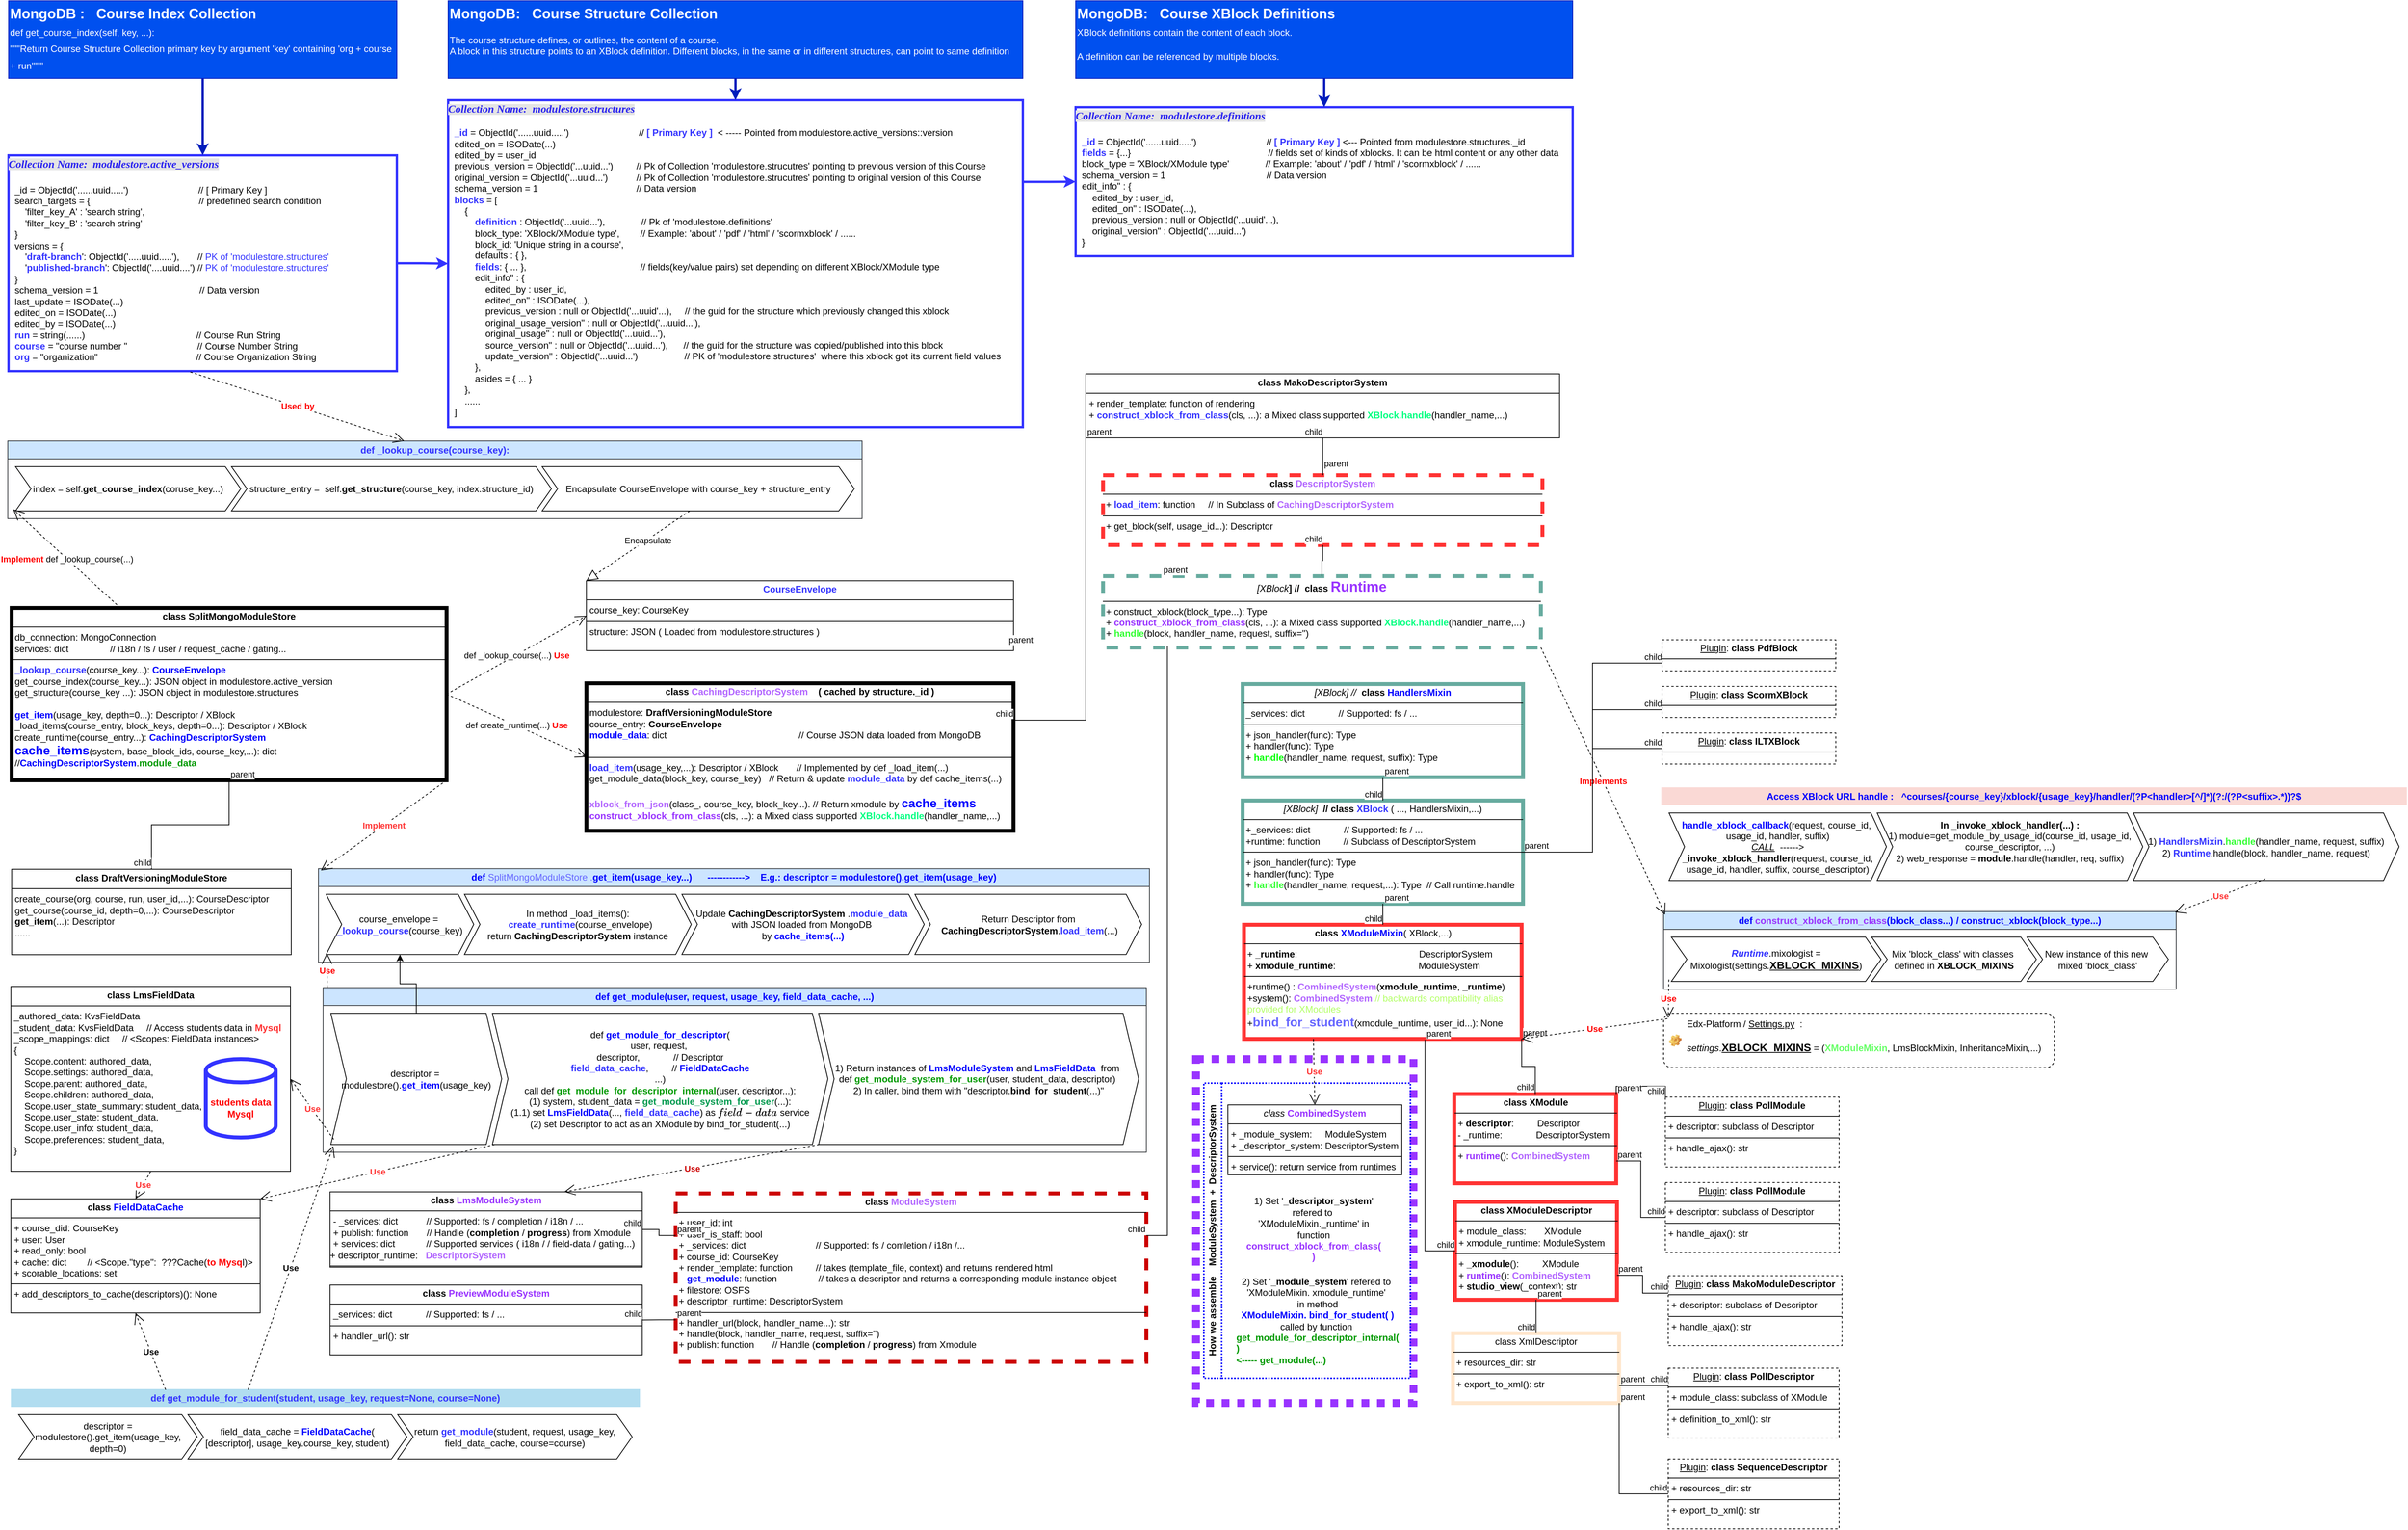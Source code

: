 <mxfile version="24.7.17" pages="2">
  <diagram id="C5RBs43oDa-KdzZeNtuy" name="Course System">
    <mxGraphModel dx="2074" dy="1239" grid="1" gridSize="10" guides="1" tooltips="1" connect="1" arrows="1" fold="1" page="1" pageScale="1" pageWidth="3300" pageHeight="4681" math="0" shadow="0">
      <root>
        <mxCell id="WIyWlLk6GJQsqaUBKTNV-0" />
        <mxCell id="WIyWlLk6GJQsqaUBKTNV-1" parent="WIyWlLk6GJQsqaUBKTNV-0" />
        <mxCell id="XPpvTZwdT9hd0jFBfwsr-12" value="" style="edgeStyle=orthogonalEdgeStyle;rounded=0;orthogonalLoop=1;jettySize=auto;html=1;strokeWidth=3;strokeColor=#3333FF;" parent="WIyWlLk6GJQsqaUBKTNV-1" source="XPpvTZwdT9hd0jFBfwsr-3" target="XPpvTZwdT9hd0jFBfwsr-6" edge="1">
          <mxGeometry relative="1" as="geometry" />
        </mxCell>
        <UserObject label="&lt;p style=&quot;margin:0px;margin-top:4px;text-align:center;text-decoration:underline;&quot;&gt;&lt;/p&gt;&lt;span style=&quot;font-family: Verdana; font-size: 14px; text-align: center; caret-color: rgb(0, 0, 0); background-color: rgb(228, 228, 228);&quot;&gt;&lt;b style=&quot;&quot;&gt;&lt;i style=&quot;&quot;&gt;&lt;font color=&quot;#2b24f0&quot;&gt;Collection Name:&amp;nbsp; modulestore.active_versions&lt;/font&gt;&lt;/i&gt;&lt;/b&gt;&lt;/span&gt;&lt;div&gt;&lt;b style=&quot;color: rgb(0, 0, 0); font-family: Verdana; font-size: 14px; text-align: center; caret-color: rgb(0, 0, 0); background-color: rgb(228, 228, 228);&quot;&gt;&lt;br&gt;&lt;/b&gt;&lt;p style=&quot;margin:0px;margin-left:8px;&quot;&gt;_id = ObjectId(&#39;......uuid.....&#39;)&amp;nbsp; &amp;nbsp; &amp;nbsp; &amp;nbsp; &amp;nbsp; &amp;nbsp; &amp;nbsp; &amp;nbsp; &amp;nbsp; &amp;nbsp; &amp;nbsp; &amp;nbsp; &amp;nbsp; &amp;nbsp;// [ Primary Key ]&lt;br&gt;search_targets = {&amp;nbsp; &amp;nbsp; &amp;nbsp; &amp;nbsp; &amp;nbsp; &amp;nbsp; &amp;nbsp; &amp;nbsp; &amp;nbsp; &amp;nbsp; &amp;nbsp; &amp;nbsp; &amp;nbsp; &amp;nbsp; &amp;nbsp; &amp;nbsp; &amp;nbsp; &amp;nbsp; &amp;nbsp; &amp;nbsp; &amp;nbsp; // predefined search condition&lt;/p&gt;&lt;p style=&quot;margin:0px;margin-left:8px;&quot;&gt;&amp;nbsp; &amp;nbsp; &#39;filter_key_A&#39; : &#39;search string&#39;,&lt;/p&gt;&lt;p style=&quot;margin:0px;margin-left:8px;&quot;&gt;&amp;nbsp; &amp;nbsp;&amp;nbsp;&lt;span style=&quot;background-color: initial;&quot;&gt;&#39;filter_key_B&#39; : &#39;search string&#39;&lt;/span&gt;&lt;/p&gt;&lt;p style=&quot;margin:0px;margin-left:8px;&quot;&gt;}&lt;/p&gt;&lt;p style=&quot;margin:0px;margin-left:8px;&quot;&gt;versions = {&amp;nbsp;&amp;nbsp;&lt;/p&gt;&lt;p style=&quot;margin:0px;margin-left:8px;&quot;&gt;&amp;nbsp; &amp;nbsp; &#39;&lt;b&gt;&lt;font color=&quot;#3333ff&quot;&gt;draft-branch&lt;/font&gt;&lt;/b&gt;&#39;: ObjectId(&#39;.....uuid.....&#39;),&amp;nbsp; &amp;nbsp; &amp;nbsp; &amp;nbsp;// &lt;font color=&quot;#3333ff&quot;&gt;PK of &#39;modulestore.structures&#39;&lt;/font&gt;&lt;/p&gt;&lt;p style=&quot;margin:0px;margin-left:8px;&quot;&gt;&amp;nbsp; &amp;nbsp; &#39;&lt;b&gt;&lt;font color=&quot;#3333ff&quot;&gt;published-branch&lt;/font&gt;&lt;/b&gt;&#39;: ObjectId(&#39;....uuid....&#39;)&amp;nbsp;&lt;span style=&quot;background-color: initial;&quot;&gt;// &lt;font color=&quot;#3333ff&quot;&gt;PK of &#39;modulestore.structures&#39;&lt;/font&gt;&lt;/span&gt;&lt;/p&gt;&lt;p style=&quot;margin:0px;margin-left:8px;&quot;&gt;}&lt;/p&gt;&lt;p style=&quot;margin:0px;margin-left:8px;&quot;&gt;schema_version = 1&amp;nbsp; &amp;nbsp; &amp;nbsp; &amp;nbsp; &amp;nbsp; &amp;nbsp; &amp;nbsp; &amp;nbsp; &amp;nbsp; &amp;nbsp; &amp;nbsp; &amp;nbsp; &amp;nbsp; &amp;nbsp; &amp;nbsp; &amp;nbsp; &amp;nbsp; &amp;nbsp; &amp;nbsp; &amp;nbsp;// Data version&lt;/p&gt;&lt;p style=&quot;margin:0px;margin-left:8px;&quot;&gt;last_update = ISODate(...)&lt;/p&gt;&lt;p style=&quot;margin:0px;margin-left:8px;&quot;&gt;edited_on = ISODate(...)&lt;/p&gt;&lt;p style=&quot;margin:0px;margin-left:8px;&quot;&gt;edited_by = ISODate(...)&lt;/p&gt;&lt;p style=&quot;margin:0px;margin-left:8px;&quot;&gt;&lt;font color=&quot;#3333ff&quot;&gt;&lt;b&gt;run&lt;/b&gt;&lt;/font&gt; = string(......)&amp;nbsp; &amp;nbsp; &amp;nbsp; &amp;nbsp; &amp;nbsp; &amp;nbsp; &amp;nbsp; &amp;nbsp; &amp;nbsp; &amp;nbsp; &amp;nbsp; &amp;nbsp; &amp;nbsp; &amp;nbsp; &amp;nbsp; &amp;nbsp; &amp;nbsp; &amp;nbsp; &amp;nbsp; &amp;nbsp; &amp;nbsp; &amp;nbsp;// Course Run String&lt;br&gt;&lt;/p&gt;&lt;p style=&quot;margin:0px;margin-left:8px;&quot;&gt;&lt;b&gt;&lt;font color=&quot;#3333ff&quot;&gt;course&lt;/font&gt;&lt;/b&gt; = &quot;course number &quot;&amp;nbsp; &amp;nbsp; &amp;nbsp; &amp;nbsp; &amp;nbsp; &amp;nbsp; &amp;nbsp; &amp;nbsp; &amp;nbsp; &amp;nbsp; &amp;nbsp; &amp;nbsp; &amp;nbsp; &amp;nbsp;// Course Number String&lt;/p&gt;&lt;p style=&quot;margin:0px;margin-left:8px;&quot;&gt;&lt;b&gt;&lt;font color=&quot;#3333ff&quot;&gt;org&lt;/font&gt;&lt;/b&gt; = &quot;organization&quot;&amp;nbsp; &amp;nbsp; &amp;nbsp; &amp;nbsp; &amp;nbsp; &amp;nbsp; &amp;nbsp; &amp;nbsp; &amp;nbsp; &amp;nbsp; &amp;nbsp; &amp;nbsp; &amp;nbsp; &amp;nbsp; &amp;nbsp; &amp;nbsp; &amp;nbsp; &amp;nbsp; &amp;nbsp; // Course Organization String&lt;/p&gt;&lt;p style=&quot;margin:0px;margin-left:8px;&quot;&gt;&lt;br&gt;&lt;/p&gt;&lt;/div&gt;" tooltip="URL: https://docs.openedx.org/projects/edx-platform/en/latest/references/docs/xmodule/modulestore/docs/split-mongo.html#course-structures" id="XPpvTZwdT9hd0jFBfwsr-3">
          <mxCell style="verticalAlign=top;align=left;overflow=fill;html=1;whiteSpace=wrap;strokeWidth=3;strokeColor=#3333FF;rounded=0;shadow=0;glass=0;" parent="WIyWlLk6GJQsqaUBKTNV-1" vertex="1">
            <mxGeometry x="26" y="216" width="500" height="278" as="geometry" />
          </mxCell>
        </UserObject>
        <mxCell id="XPpvTZwdT9hd0jFBfwsr-5" value="" style="edgeStyle=orthogonalEdgeStyle;rounded=0;orthogonalLoop=1;jettySize=auto;html=1;fillColor=#0050ef;strokeColor=#001DBC;strokeWidth=3;" parent="WIyWlLk6GJQsqaUBKTNV-1" source="XPpvTZwdT9hd0jFBfwsr-4" target="XPpvTZwdT9hd0jFBfwsr-3" edge="1">
          <mxGeometry relative="1" as="geometry" />
        </mxCell>
        <mxCell id="XPpvTZwdT9hd0jFBfwsr-4" value="&lt;h2 style=&quot;margin-top: 0px;&quot;&gt;&lt;span style=&quot;background-color: initial;&quot;&gt;MongoDB :&amp;nbsp; &amp;nbsp;Course Index Collection&lt;br&gt;&lt;/span&gt;&lt;span style=&quot;font-size: 12px; font-weight: 400;&quot;&gt;def get_course_index(self, key, ...):&lt;br&gt;&lt;/span&gt;&lt;span style=&quot;font-size: 12px; font-weight: 400;&quot;&gt;&quot;&quot;&quot;Return Course Structure Collection primary key by argument &#39;key&#39; containing &#39;org + course + run&#39;&quot;&quot;&quot;&lt;/span&gt;&lt;/h2&gt;" style="text;html=1;whiteSpace=wrap;overflow=hidden;rounded=0;fillColor=#0050ef;fontColor=#ffffff;strokeColor=#001DBC;" parent="WIyWlLk6GJQsqaUBKTNV-1" vertex="1">
          <mxGeometry x="26" y="17" width="500" height="100" as="geometry" />
        </mxCell>
        <mxCell id="XPpvTZwdT9hd0jFBfwsr-13" value="" style="edgeStyle=orthogonalEdgeStyle;rounded=0;orthogonalLoop=1;jettySize=auto;html=1;strokeWidth=3;strokeColor=#3333FF;exitX=1;exitY=0.25;exitDx=0;exitDy=0;" parent="WIyWlLk6GJQsqaUBKTNV-1" source="XPpvTZwdT9hd0jFBfwsr-6" target="XPpvTZwdT9hd0jFBfwsr-9" edge="1">
          <mxGeometry relative="1" as="geometry" />
        </mxCell>
        <UserObject label="&lt;p style=&quot;margin:0px;margin-top:4px;text-align:center;text-decoration:underline;&quot;&gt;&lt;/p&gt;&lt;div&gt;&lt;span style=&quot;text-align: center; background-color: rgb(228, 228, 228);&quot;&gt;&lt;font face=&quot;Verdana&quot; color=&quot;#2b24f0&quot;&gt;&lt;span style=&quot;font-size: 14px; caret-color: rgb(0, 0, 0);&quot;&gt;&lt;b&gt;&lt;i&gt;Collection Name:&amp;nbsp; modulestore.structures&lt;/i&gt;&lt;/b&gt;&lt;/span&gt;&lt;/font&gt;&lt;br&gt;&lt;/span&gt;&lt;p style=&quot;margin:0px;margin-left:8px;&quot;&gt;&lt;br&gt;&lt;/p&gt;&lt;p style=&quot;margin:0px;margin-left:8px;&quot;&gt;&lt;b&gt;&lt;font color=&quot;#3333ff&quot;&gt;_id&lt;/font&gt;&lt;/b&gt; = ObjectId(&#39;......uuid.....&#39;)&amp;nbsp; &amp;nbsp; &amp;nbsp; &amp;nbsp; &amp;nbsp; &amp;nbsp; &amp;nbsp; &amp;nbsp; &amp;nbsp; &amp;nbsp; &amp;nbsp; &amp;nbsp; &amp;nbsp; &amp;nbsp;// &lt;font color=&quot;#3333ff&quot;&gt;&lt;b&gt;[ Primary Key ]&lt;/b&gt;&amp;nbsp;&lt;/font&gt; &amp;lt; ----- Pointed from modulestore.active_versions::version&lt;/p&gt;&lt;p style=&quot;margin:0px;margin-left:8px;&quot;&gt;edited_on = ISODate(...)&lt;/p&gt;&lt;p style=&quot;margin:0px;margin-left:8px;&quot;&gt;edited_by = user_id&lt;/p&gt;&lt;p style=&quot;margin:0px;margin-left:8px;&quot;&gt;previous_version = ObjectId(&#39;...uuid...&#39;)&amp;nbsp; &amp;nbsp; &amp;nbsp; &amp;nbsp; &amp;nbsp;// Pk of Collection &#39;modulestore.strucutres&#39; pointing to previous version of this Course&lt;br&gt;original_version = ObjectId(&#39;...uuid...&#39;)&amp;nbsp; &amp;nbsp; &amp;nbsp; &amp;nbsp; &amp;nbsp; &amp;nbsp;&lt;span style=&quot;background-color: initial;&quot;&gt;// Pk of Collection &#39;modulestore.strucutres&#39; pointing to original version of this Course&lt;/span&gt;&lt;br&gt;&lt;/p&gt;&lt;p style=&quot;margin:0px;margin-left:8px;&quot;&gt;schema_version = 1&amp;nbsp; &amp;nbsp; &amp;nbsp; &amp;nbsp; &amp;nbsp; &amp;nbsp; &amp;nbsp; &amp;nbsp; &amp;nbsp; &amp;nbsp; &amp;nbsp; &amp;nbsp; &amp;nbsp; &amp;nbsp; &amp;nbsp; &amp;nbsp; &amp;nbsp; &amp;nbsp; &amp;nbsp; // Data version&lt;span style=&quot;background-color: initial;&quot;&gt;&lt;br&gt;&lt;/span&gt;&lt;/p&gt;&lt;p style=&quot;margin:0px;margin-left:8px;&quot;&gt;&lt;b&gt;&lt;font color=&quot;#3333ff&quot;&gt;blocks&lt;/font&gt;&lt;/b&gt; = [&lt;/p&gt;&lt;p style=&quot;margin:0px;margin-left:8px;&quot;&gt;&amp;nbsp; &amp;nbsp; {&lt;/p&gt;&lt;p style=&quot;margin:0px;margin-left:8px;&quot;&gt;&amp;nbsp; &amp;nbsp; &amp;nbsp; &amp;nbsp;&amp;nbsp;&lt;span style=&quot;background-color: initial;&quot;&gt;&lt;b&gt;&lt;font color=&quot;#3333ff&quot;&gt;definition&lt;/font&gt;&lt;/b&gt; : ObjectId(&#39;...uuid...&#39;),&amp;nbsp; &amp;nbsp; &amp;nbsp; &amp;nbsp; &amp;nbsp; &amp;nbsp; &amp;nbsp; // Pk of &#39;&lt;/span&gt;&lt;span style=&quot;background-color: initial;&quot;&gt;modulestore.definitions&#39;&lt;/span&gt;&lt;/p&gt;&lt;p style=&quot;margin:0px;margin-left:8px;&quot;&gt;&lt;span style=&quot;background-color: initial;&quot;&gt;&amp;nbsp; &amp;nbsp; &amp;nbsp; &amp;nbsp;&amp;nbsp;&lt;/span&gt;&lt;span style=&quot;background-color: initial;&quot;&gt;block_type: &#39;XBlock/XModule type&#39;,&amp;nbsp; &amp;nbsp; &amp;nbsp; &amp;nbsp; // Example: &#39;about&#39; / &#39;pdf&#39; / &#39;html&#39; / &#39;&lt;/span&gt;&lt;span style=&quot;background-color: initial;&quot;&gt;scormxblock&#39; / ......&lt;/span&gt;&lt;/p&gt;&lt;p style=&quot;margin:0px;margin-left:8px;&quot;&gt;&lt;span style=&quot;background-color: initial;&quot;&gt;&amp;nbsp; &amp;nbsp; &amp;nbsp; &amp;nbsp; block_id: &#39;Unique string in a course&#39;,&lt;/span&gt;&lt;/p&gt;&lt;p style=&quot;margin:0px;margin-left:8px;&quot;&gt;&lt;span style=&quot;background-color: initial;&quot;&gt;&amp;nbsp; &amp;nbsp; &amp;nbsp; &amp;nbsp;&amp;nbsp;&lt;/span&gt;&lt;span style=&quot;background-color: initial;&quot;&gt;defaults : { },&amp;nbsp;&lt;/span&gt;&lt;/p&gt;&lt;p style=&quot;margin:0px;margin-left:8px;&quot;&gt;&lt;span style=&quot;background-color: initial;&quot;&gt;&amp;nbsp; &amp;nbsp; &amp;nbsp; &amp;nbsp; &lt;b&gt;&lt;font color=&quot;#3333ff&quot;&gt;fields&lt;/font&gt;&lt;/b&gt;: { ...&amp;nbsp;&lt;/span&gt;&lt;span style=&quot;background-color: initial;&quot;&gt;},&amp;nbsp; &amp;nbsp; &amp;nbsp; &amp;nbsp; &amp;nbsp; &amp;nbsp; &amp;nbsp; &amp;nbsp; &amp;nbsp; &amp;nbsp; &amp;nbsp; &amp;nbsp; &amp;nbsp; &amp;nbsp; &amp;nbsp; &amp;nbsp; &amp;nbsp; &amp;nbsp; &amp;nbsp; &amp;nbsp; &amp;nbsp; &amp;nbsp; // fields(key/value pairs) set depending on different XBlock/XModule type&amp;nbsp;&lt;/span&gt;&lt;/p&gt;&lt;p style=&quot;margin:0px;margin-left:8px;&quot;&gt;&amp;nbsp; &amp;nbsp; &amp;nbsp; &amp;nbsp; edit_info&quot; : {&lt;/p&gt;&lt;p style=&quot;margin:0px;margin-left:8px;&quot;&gt;&amp;nbsp; &amp;nbsp; &amp;nbsp; &amp;nbsp; &amp;nbsp; &amp;nbsp; edited_by : user_id,&lt;/p&gt;&lt;p style=&quot;margin: 0px 0px 0px 8px;&quot;&gt;&amp;nbsp; &amp;nbsp; &amp;nbsp; &amp;nbsp; &amp;nbsp; &amp;nbsp; edited_on&quot; : ISODate(...),&amp;nbsp;&lt;/p&gt;&lt;p style=&quot;margin:0px;margin-left:8px;&quot;&gt;&amp;nbsp; &amp;nbsp; &amp;nbsp; &amp;nbsp; &amp;nbsp; &amp;nbsp; previous_version : null or ObjectId(&#39;...uuid&#39;...),&amp;nbsp; &amp;nbsp; &amp;nbsp;//&amp;nbsp;the guid for the structure which previously changed this xblock&lt;/p&gt;&lt;p style=&quot;margin:0px;margin-left:8px;&quot;&gt;&amp;nbsp; &amp;nbsp; &amp;nbsp; &amp;nbsp; &amp;nbsp; &amp;nbsp; original_usage_version&quot; : null or ObjectId(&#39;...uuid...&#39;),&amp;nbsp;&lt;/p&gt;&lt;p style=&quot;margin:0px;margin-left:8px;&quot;&gt;&amp;nbsp; &amp;nbsp; &amp;nbsp; &amp;nbsp; &amp;nbsp; &amp;nbsp; original_usage&quot; : null or ObjectId(&#39;...uuid...&#39;),&amp;nbsp; &amp;nbsp;&lt;/p&gt;&lt;p style=&quot;margin:0px;margin-left:8px;&quot;&gt;&lt;span style=&quot;background-color: initial;&quot;&gt;&amp;nbsp; &amp;nbsp; &amp;nbsp; &amp;nbsp; &amp;nbsp; &amp;nbsp; source_version&quot; : null or&amp;nbsp;&lt;/span&gt;&lt;span style=&quot;background-color: initial;&quot;&gt;ObjectId(&#39;...uuid...&#39;)&lt;/span&gt;&lt;span style=&quot;background-color: initial;&quot;&gt;,&amp;nbsp; &amp;nbsp; &amp;nbsp; //&amp;nbsp;&lt;/span&gt;&lt;span style=&quot;background-color: initial;&quot;&gt;the guid for the structure was copied/published into this block&lt;/span&gt;&lt;/p&gt;&lt;p style=&quot;margin:0px;margin-left:8px;&quot;&gt;&amp;nbsp; &amp;nbsp; &amp;nbsp; &amp;nbsp; &amp;nbsp; &amp;nbsp; update_version&quot; : ObjectId(&#39;...uuid...&#39;)&amp;nbsp; &amp;nbsp; &amp;nbsp; &amp;nbsp; &amp;nbsp; &amp;nbsp; &amp;nbsp; &amp;nbsp; &amp;nbsp; //&amp;nbsp;&lt;span style=&quot;background-color: initial;&quot;&gt;PK of &#39;modulestore.structures&#39;&amp;nbsp;&lt;/span&gt;&lt;span style=&quot;background-color: initial;&quot;&gt;&amp;nbsp;where this xblock got its current field values&lt;/span&gt;&lt;/p&gt;&lt;p style=&quot;margin:0px;margin-left:8px;&quot;&gt;&lt;span style=&quot;background-color: initial;&quot;&gt;&lt;/span&gt;&lt;/p&gt;&lt;p style=&quot;margin:0px;margin-left:8px;&quot;&gt;&amp;nbsp; &amp;nbsp; &amp;nbsp; &amp;nbsp; },&lt;/p&gt;&lt;p style=&quot;margin:0px;margin-left:8px;&quot;&gt;&amp;nbsp; &amp;nbsp; &amp;nbsp; &amp;nbsp; asides = { ... }&lt;/p&gt;&lt;p style=&quot;margin:0px;margin-left:8px;&quot;&gt;&amp;nbsp; &amp;nbsp; },&lt;/p&gt;&lt;p style=&quot;margin:0px;margin-left:8px;&quot;&gt;&amp;nbsp; &amp;nbsp; ......&lt;/p&gt;&lt;p style=&quot;margin:0px;margin-left:8px;&quot;&gt;]&lt;/p&gt;&lt;p style=&quot;margin:0px;margin-left:8px;&quot;&gt;&lt;br&gt;&lt;/p&gt;&lt;/div&gt;" tooltip="URL: https://docs.openedx.org/projects/edx-platform/en/latest/references/docs/xmodule/modulestore/docs/split-mongo.html#course-structures" id="XPpvTZwdT9hd0jFBfwsr-6">
          <mxCell style="verticalAlign=top;align=left;overflow=fill;html=1;whiteSpace=wrap;strokeWidth=3;strokeColor=#3333FF;rounded=0;shadow=0;glass=0;" parent="WIyWlLk6GJQsqaUBKTNV-1" vertex="1">
            <mxGeometry x="592" y="145" width="740" height="421" as="geometry" />
          </mxCell>
        </UserObject>
        <mxCell id="XPpvTZwdT9hd0jFBfwsr-7" value="" style="edgeStyle=orthogonalEdgeStyle;rounded=0;orthogonalLoop=1;jettySize=auto;html=1;fillColor=#0050ef;strokeColor=#001DBC;strokeWidth=3;" parent="WIyWlLk6GJQsqaUBKTNV-1" source="XPpvTZwdT9hd0jFBfwsr-8" target="XPpvTZwdT9hd0jFBfwsr-6" edge="1">
          <mxGeometry relative="1" as="geometry" />
        </mxCell>
        <mxCell id="XPpvTZwdT9hd0jFBfwsr-8" value="&lt;h2 style=&quot;margin-top: 0px;&quot;&gt;&lt;span style=&quot;background-color: initial;&quot;&gt;MongoDB:&amp;nbsp; &amp;nbsp;Course Structure Collection&lt;/span&gt;&lt;br&gt;&lt;/h2&gt;&lt;div&gt;The course structure defines, or outlines, the content of a course.&lt;/div&gt;&lt;div&gt;A block in this structure points to an XBlock definition. Different blocks, in the same or in different structures, can point to same definition&lt;br&gt;&lt;/div&gt;" style="text;html=1;whiteSpace=wrap;overflow=hidden;rounded=0;fillColor=#0050ef;fontColor=#ffffff;strokeColor=#001DBC;" parent="WIyWlLk6GJQsqaUBKTNV-1" vertex="1">
          <mxGeometry x="592" y="17" width="740" height="100" as="geometry" />
        </mxCell>
        <UserObject label="&lt;p style=&quot;margin:0px;margin-top:4px;text-align:center;text-decoration:underline;&quot;&gt;&lt;/p&gt;&lt;span style=&quot;font-family: Verdana; font-size: 14px; text-align: center; caret-color: rgb(0, 0, 0); background-color: rgb(228, 228, 228);&quot;&gt;&lt;b style=&quot;&quot;&gt;&lt;i style=&quot;&quot;&gt;&lt;font color=&quot;#2b24f0&quot;&gt;Collection Name:&amp;nbsp; modulestore.definitions&lt;/font&gt;&lt;/i&gt;&lt;/b&gt;&lt;/span&gt;&lt;div&gt;&lt;b style=&quot;color: rgb(0, 0, 0); font-family: Verdana; font-size: 14px; text-align: center; caret-color: rgb(0, 0, 0); background-color: rgb(228, 228, 228);&quot;&gt;&lt;br&gt;&lt;/b&gt;&lt;p style=&quot;margin:0px;margin-left:8px;&quot;&gt;&lt;b&gt;&lt;font color=&quot;#3333ff&quot;&gt;_id&lt;/font&gt;&lt;/b&gt; = ObjectId(&#39;......uuid.....&#39;)&amp;nbsp; &amp;nbsp; &amp;nbsp; &amp;nbsp; &amp;nbsp; &amp;nbsp; &amp;nbsp; &amp;nbsp; &amp;nbsp; &amp;nbsp; &amp;nbsp; &amp;nbsp; &amp;nbsp; &amp;nbsp;// &lt;b&gt;&lt;font color=&quot;#3333ff&quot;&gt;[ Primary Key ]&lt;/font&gt;&lt;/b&gt; &amp;lt;--- Pointed from modulestore.structures._id&lt;br&gt;&lt;b&gt;&lt;font color=&quot;#3333ff&quot;&gt;fields&lt;/font&gt;&lt;/b&gt; = {...&lt;span style=&quot;background-color: initial;&quot;&gt;}&amp;nbsp; &amp;nbsp; &amp;nbsp; &amp;nbsp; &amp;nbsp; &amp;nbsp; &amp;nbsp; &amp;nbsp; &amp;nbsp; &amp;nbsp; &amp;nbsp; &amp;nbsp; &amp;nbsp; &amp;nbsp; &amp;nbsp; &amp;nbsp; &amp;nbsp; &amp;nbsp; &amp;nbsp; &amp;nbsp; &amp;nbsp; &amp;nbsp; &amp;nbsp; &amp;nbsp; &amp;nbsp; &amp;nbsp; &amp;nbsp;// fields set of kinds of xblocks. It can be html content or any other data&lt;/span&gt;&lt;/p&gt;&lt;p style=&quot;margin: 0px 0px 0px 8px;&quot;&gt;&lt;span style=&quot;background-color: initial;&quot;&gt;block_type = &#39;XBlock/XModule type&#39;&amp;nbsp; &amp;nbsp; &amp;nbsp; &amp;nbsp; &amp;nbsp; &amp;nbsp; &amp;nbsp; // Example: &#39;about&#39; / &#39;pdf&#39; / &#39;html&#39; / &#39;&lt;/span&gt;&lt;span style=&quot;background-color: initial;&quot;&gt;scormxblock&#39; / ......&lt;/span&gt;&lt;/p&gt;&lt;p style=&quot;margin:0px;margin-left:8px;&quot;&gt;schema_version = 1&amp;nbsp; &amp;nbsp; &amp;nbsp; &amp;nbsp; &amp;nbsp; &amp;nbsp; &amp;nbsp; &amp;nbsp; &amp;nbsp; &amp;nbsp; &amp;nbsp; &amp;nbsp; &amp;nbsp; &amp;nbsp; &amp;nbsp; &amp;nbsp; &amp;nbsp; &amp;nbsp; &amp;nbsp; &amp;nbsp;// Data version&lt;/p&gt;&lt;p style=&quot;margin: 0px 0px 0px 8px;&quot;&gt;edit_info&quot; : {&lt;/p&gt;&lt;p style=&quot;margin: 0px 0px 0px 8px;&quot;&gt;&amp;nbsp; &amp;nbsp; edited_by : user_id,&lt;/p&gt;&lt;p style=&quot;margin: 0px 0px 0px 8px;&quot;&gt;&amp;nbsp; &amp;nbsp; edited_on&quot; : ISODate(...),&amp;nbsp;&lt;/p&gt;&lt;p style=&quot;margin: 0px 0px 0px 8px;&quot;&gt;&amp;nbsp; &amp;nbsp; previous_version : null or ObjectId(&#39;...uuid&#39;...),&lt;/p&gt;&lt;p style=&quot;margin: 0px 0px 0px 8px;&quot;&gt;&lt;span style=&quot;background-color: initial;&quot;&gt;&amp;nbsp; &amp;nbsp; original&lt;/span&gt;&lt;span style=&quot;background-color: initial;&quot;&gt;_version&quot; : ObjectId(&#39;...uuid...&#39;)&lt;/span&gt;&lt;br&gt;&lt;/p&gt;&lt;p style=&quot;margin: 0px 0px 0px 8px;&quot;&gt;&lt;span style=&quot;background-color: initial;&quot;&gt;&lt;/span&gt;&lt;/p&gt;&lt;p style=&quot;margin: 0px 0px 0px 8px;&quot;&gt;}&lt;/p&gt;&lt;p style=&quot;margin:0px;margin-left:8px;&quot;&gt;&lt;br&gt;&lt;/p&gt;&lt;/div&gt;" tooltip="URL: https://docs.openedx.org/projects/edx-platform/en/latest/references/docs/xmodule/modulestore/docs/split-mongo.html#course-structures" id="XPpvTZwdT9hd0jFBfwsr-9">
          <mxCell style="verticalAlign=top;align=left;overflow=fill;html=1;whiteSpace=wrap;strokeWidth=3;strokeColor=#3333FF;rounded=0;shadow=0;glass=0;" parent="WIyWlLk6GJQsqaUBKTNV-1" vertex="1">
            <mxGeometry x="1400" y="154" width="640" height="192" as="geometry" />
          </mxCell>
        </UserObject>
        <mxCell id="XPpvTZwdT9hd0jFBfwsr-10" value="" style="edgeStyle=orthogonalEdgeStyle;rounded=0;orthogonalLoop=1;jettySize=auto;html=1;fillColor=#0050ef;strokeColor=#001DBC;strokeWidth=3;" parent="WIyWlLk6GJQsqaUBKTNV-1" source="XPpvTZwdT9hd0jFBfwsr-11" target="XPpvTZwdT9hd0jFBfwsr-9" edge="1">
          <mxGeometry relative="1" as="geometry" />
        </mxCell>
        <mxCell id="XPpvTZwdT9hd0jFBfwsr-11" value="&lt;h2 style=&quot;margin-top: 0px;&quot;&gt;&lt;span style=&quot;background-color: initial;&quot;&gt;MongoDB:&amp;nbsp; &amp;nbsp;Course XBlock Definitions&lt;br&gt;&lt;/span&gt;&lt;span style=&quot;font-size: 12px; font-weight: 400;&quot;&gt;XBlock definitions contain the content of each block.&lt;/span&gt;&lt;br&gt;&lt;/h2&gt;&lt;div&gt;A definition can be referenced by multiple blocks.&lt;br&gt;&lt;/div&gt;" style="text;html=1;whiteSpace=wrap;overflow=hidden;rounded=0;fillColor=#0050ef;fontColor=#ffffff;strokeColor=#001DBC;" parent="WIyWlLk6GJQsqaUBKTNV-1" vertex="1">
          <mxGeometry x="1400" y="17" width="640" height="100" as="geometry" />
        </mxCell>
        <UserObject label="&lt;p style=&quot;margin:0px;margin-top:4px;text-align:center;&quot;&gt;&lt;b&gt;class SplitMongoModuleStore&lt;/b&gt;&lt;br&gt;&lt;/p&gt;&lt;hr size=&quot;1&quot; style=&quot;border-style:solid;&quot;&gt;&lt;p style=&quot;margin:0px;margin-left:4px;&quot;&gt;db_connection:&amp;nbsp;&lt;span style=&quot;background-color: initial;&quot;&gt;MongoConnection&lt;/span&gt;&lt;/p&gt;&lt;p style=&quot;margin:0px;margin-left:4px;&quot;&gt;&lt;span style=&quot;background-color: initial;&quot;&gt;services: dict&amp;nbsp; &amp;nbsp; &amp;nbsp; &amp;nbsp; &amp;nbsp; &amp;nbsp; &amp;nbsp; &amp;nbsp; // i18n / fs / user / request_cache / gating...&lt;br&gt;&lt;/span&gt;&lt;/p&gt;&lt;hr size=&quot;1&quot; style=&quot;border-style:solid;&quot;&gt;&lt;p style=&quot;margin:0px;margin-left:4px;&quot;&gt;&lt;b&gt;&lt;font color=&quot;#3333ff&quot;&gt;_lookup_course&lt;/font&gt;&lt;/b&gt;(course_key...):&amp;nbsp;&lt;span style=&quot;background-color: initial;&quot;&gt;&lt;b&gt;&lt;font color=&quot;#0000ff&quot;&gt;CourseEnvelope&lt;/font&gt;&lt;/b&gt;&lt;/span&gt;&lt;br&gt;&lt;/p&gt;&lt;p style=&quot;margin:0px;margin-left:4px;&quot;&gt;get_course_index(course_key...): JSON object in modulestore.active_version&lt;/p&gt;&lt;p style=&quot;margin:0px;margin-left:4px;&quot;&gt;get_structure(course_key ...): JSON object in modulestore.structures&lt;br&gt;&lt;/p&gt;&lt;p style=&quot;margin:0px;margin-left:4px;&quot;&gt;&lt;br&gt;&lt;/p&gt;&lt;p style=&quot;margin:0px;margin-left:4px;&quot;&gt;&lt;b&gt;&lt;font color=&quot;#0000ff&quot;&gt;get_item&lt;/font&gt;&lt;/b&gt;(usage_key, depth=0...): Descriptor / XBlock&lt;/p&gt;&lt;p style=&quot;margin:0px;margin-left:4px;&quot;&gt;_load_items(course_entry, block_keys, depth=0...)&lt;span style=&quot;background-color: initial;&quot;&gt;: Descriptor / XBlock&lt;/span&gt;&lt;br&gt;&lt;/p&gt;&lt;p style=&quot;margin:0px;margin-left:4px;&quot;&gt;&lt;span style=&quot;background-color: initial;&quot;&gt;create_runtime(course_entry...):&amp;nbsp;&lt;/span&gt;&lt;span style=&quot;background-color: initial;&quot;&gt;&lt;b&gt;&lt;font color=&quot;#0000ff&quot;&gt;CachingDescriptorSystem&lt;/font&gt;&lt;/b&gt;&lt;/span&gt;&lt;span style=&quot;background-color: initial;&quot;&gt;&lt;br&gt;&lt;/span&gt;&lt;/p&gt;&lt;p style=&quot;margin:0px;margin-left:4px;&quot;&gt;&lt;span style=&quot;background-color: initial;&quot;&gt;&lt;font size=&quot;1&quot; color=&quot;#0000ff&quot;&gt;&lt;b style=&quot;font-size: 16px;&quot;&gt;cache_items&lt;/b&gt;&lt;/font&gt;(system, base_block_ids, course_key,...): dict //&lt;/span&gt;&lt;b&gt;&lt;font color=&quot;#0000ff&quot;&gt;CachingDescriptorSystem&lt;/font&gt;&lt;/b&gt;&lt;span style=&quot;background-color: initial;&quot;&gt;.&lt;b style=&quot;&quot;&gt;&lt;font style=&quot;&quot; color=&quot;#009900&quot;&gt;module_data&lt;/font&gt;&lt;/b&gt;&lt;br&gt;&lt;/span&gt;&lt;/p&gt;" tooltip="Source code:  common/lib/xmodule/xmodule/modulestore/split_mongo/split.py&#xa;&#xa;&#xa;    A Mongodb backed ModuleStore supporting versions, inheritance,&#xa;    and sharing.&#xa;&#xa;&#xa;class SplitMongoModuleStore(SplitBulkWriteMixin, ModuleStoreWriteBase):&#xa;&#xa;&#xa;    def cache_items(self, system, base_block_ids, course_key, depth=0, lazy=True):&#xa;        &quot;&quot;&quot;&#xa;        Handles caching of items once inheritance and any other one time&#xa;        per course per fetch operations are done.&#xa;&#xa;        Arguments:&#xa;            system: a CachingDescriptorSystem&#xa;            base_block_ids: list of BlockIds to fetch&#xa;            course_key: the destination course providing the context&#xa;            depth: how deep below these to prefetch&#xa;            lazy: whether to load definitions now or later&#xa;        &quot;&quot;&quot;&#xa;        ......&#xa;&#xa;&#xa;&#xa;&#xa;" id="XPpvTZwdT9hd0jFBfwsr-14">
          <mxCell style="verticalAlign=top;align=left;overflow=fill;html=1;whiteSpace=wrap;strokeWidth=5;" parent="WIyWlLk6GJQsqaUBKTNV-1" vertex="1">
            <mxGeometry x="30" y="799" width="560" height="222" as="geometry" />
          </mxCell>
        </UserObject>
        <UserObject label="&lt;p style=&quot;margin:0px;margin-top:4px;text-align:center;&quot;&gt;&lt;b&gt;class DraftVersioningModuleStore&lt;/b&gt;&lt;br&gt;&lt;/p&gt;&lt;hr size=&quot;1&quot; style=&quot;border-style:solid;&quot;&gt;&lt;p style=&quot;margin:0px;margin-left:4px;&quot;&gt;&lt;/p&gt;&lt;p style=&quot;margin:0px;margin-left:4px;&quot;&gt;create_course(org, course, run, user_id,...):&amp;nbsp;&lt;span style=&quot;background-color: initial;&quot;&gt;CourseDescriptor&lt;/span&gt;&lt;/p&gt;&lt;p style=&quot;margin:0px;margin-left:4px;&quot;&gt;&lt;span style=&quot;background-color: initial;&quot;&gt;get_course(course_id, depth=0,...): CourseDescriptor&lt;/span&gt;&lt;br&gt;&lt;/p&gt;&lt;p style=&quot;margin:0px;margin-left:4px;&quot;&gt;&lt;span style=&quot;background-color: initial;&quot;&gt;&lt;b&gt;get_item&lt;/b&gt;(...): Descriptor&lt;/span&gt;&lt;/p&gt;&lt;p style=&quot;margin:0px;margin-left:4px;&quot;&gt;&lt;span style=&quot;background-color: initial;&quot;&gt;......&lt;/span&gt;&lt;/p&gt;" tooltip="Source code: common/lib/xmodule/xmodule/modulestore/split_mongo/split_draft.py" id="XPpvTZwdT9hd0jFBfwsr-15">
          <mxCell style="verticalAlign=top;align=left;overflow=fill;html=1;whiteSpace=wrap;" parent="WIyWlLk6GJQsqaUBKTNV-1" vertex="1">
            <mxGeometry x="30" y="1135.5" width="360" height="110" as="geometry" />
          </mxCell>
        </UserObject>
        <UserObject label="&lt;p style=&quot;text-align: center; margin: 4px 0px 0px;&quot;&gt;&lt;b&gt;&lt;font color=&quot;#3333ff&quot;&gt;CourseEnvelope&lt;/font&gt;&lt;/b&gt;&lt;br&gt;&lt;/p&gt;&lt;hr size=&quot;1&quot; style=&quot;border-style:solid;&quot;&gt;&lt;p style=&quot;margin:0px;margin-left:4px;&quot;&gt;course_key: CourseKey&lt;/p&gt;&lt;hr size=&quot;1&quot; style=&quot;border-style:solid;&quot;&gt;&lt;p style=&quot;margin:0px;margin-left:4px;&quot;&gt;structure: JSON ( Loaded from modulestore.structures )&lt;/p&gt;" tooltip="Source code: common/lib/xmodule/xmodule/modulestore/split_mongo/__init__.py" id="XPpvTZwdT9hd0jFBfwsr-17">
          <mxCell style="verticalAlign=top;align=left;overflow=fill;html=1;whiteSpace=wrap;" parent="WIyWlLk6GJQsqaUBKTNV-1" vertex="1">
            <mxGeometry x="770" y="764" width="550" height="90" as="geometry" />
          </mxCell>
        </UserObject>
        <mxCell id="XPpvTZwdT9hd0jFBfwsr-20" value="&lt;font color=&quot;#3333ff&quot;&gt;def _lookup_course(course_key):&lt;/font&gt;" style="swimlane;childLayout=stackLayout;horizontal=1;horizontalStack=1;resizeParent=1;resizeParentMax=0;resizeLast=0;collapsible=0;stackBorder=10;stackSpacing=-12;resizable=1;align=center;points=[];whiteSpace=wrap;html=1;fillColor=#cce5ff;strokeColor=#36393d;" parent="WIyWlLk6GJQsqaUBKTNV-1" vertex="1">
          <mxGeometry x="25" y="584" width="1100" height="100" as="geometry" />
        </mxCell>
        <mxCell id="XPpvTZwdT9hd0jFBfwsr-21" value="index = self.&lt;b&gt;get_course_index&lt;/b&gt;(coruse_key...)" style="shape=step;perimeter=stepPerimeter;fixedSize=1;points=[];whiteSpace=wrap;html=1;" parent="XPpvTZwdT9hd0jFBfwsr-20" vertex="1">
          <mxGeometry x="10" y="33" width="290" height="57" as="geometry" />
        </mxCell>
        <mxCell id="XPpvTZwdT9hd0jFBfwsr-22" value="structure_entry =&amp;nbsp; self.&lt;b&gt;get_structure&lt;/b&gt;(course_key, index.structure_id)" style="shape=step;perimeter=stepPerimeter;fixedSize=1;points=[];whiteSpace=wrap;html=1;" parent="XPpvTZwdT9hd0jFBfwsr-20" vertex="1">
          <mxGeometry x="288" y="33" width="412" height="57" as="geometry" />
        </mxCell>
        <mxCell id="XPpvTZwdT9hd0jFBfwsr-23" value="Encapsulate CourseEnvelope with course_key + structure_entry" style="shape=step;perimeter=stepPerimeter;fixedSize=1;points=[];whiteSpace=wrap;html=1;" parent="XPpvTZwdT9hd0jFBfwsr-20" vertex="1">
          <mxGeometry x="688" y="33" width="402" height="57" as="geometry" />
        </mxCell>
        <mxCell id="XPpvTZwdT9hd0jFBfwsr-24" value="" style="endArrow=block;dashed=1;endFill=0;endSize=12;html=1;rounded=0;entryX=0;entryY=0;entryDx=0;entryDy=0;exitX=0.473;exitY=1;exitDx=0;exitDy=0;exitPerimeter=0;" parent="WIyWlLk6GJQsqaUBKTNV-1" source="XPpvTZwdT9hd0jFBfwsr-23" target="XPpvTZwdT9hd0jFBfwsr-17" edge="1">
          <mxGeometry width="160" relative="1" as="geometry">
            <mxPoint x="630" y="740" as="sourcePoint" />
            <mxPoint x="1160" y="670" as="targetPoint" />
          </mxGeometry>
        </mxCell>
        <mxCell id="XPpvTZwdT9hd0jFBfwsr-26" value="Encapsulate" style="edgeLabel;html=1;align=center;verticalAlign=middle;resizable=0;points=[];" parent="XPpvTZwdT9hd0jFBfwsr-24" vertex="1" connectable="0">
          <mxGeometry x="-0.171" y="1" relative="1" as="geometry">
            <mxPoint as="offset" />
          </mxGeometry>
        </mxCell>
        <mxCell id="XPpvTZwdT9hd0jFBfwsr-27" value="&lt;b&gt;&lt;font color=&quot;#ff0000&quot;&gt;Used by&lt;/font&gt;&lt;/b&gt;" style="endArrow=open;endSize=12;dashed=1;html=1;rounded=0;entryX=0.464;entryY=0;entryDx=0;entryDy=0;entryPerimeter=0;exitX=0.468;exitY=1.004;exitDx=0;exitDy=0;exitPerimeter=0;" parent="WIyWlLk6GJQsqaUBKTNV-1" source="XPpvTZwdT9hd0jFBfwsr-3" target="XPpvTZwdT9hd0jFBfwsr-20" edge="1">
          <mxGeometry width="160" relative="1" as="geometry">
            <mxPoint x="270" y="560" as="sourcePoint" />
            <mxPoint x="1160" y="640" as="targetPoint" />
          </mxGeometry>
        </mxCell>
        <UserObject label="&lt;p style=&quot;margin:0px;margin-top:4px;text-align:center;&quot;&gt;&lt;b&gt;class &lt;font color=&quot;#b266ff&quot;&gt;CachingDescriptorSystem&lt;/font&gt;&amp;nbsp; &amp;nbsp; ( cached by structure._id )&lt;/b&gt;&lt;br&gt;&lt;/p&gt;&lt;hr size=&quot;1&quot; style=&quot;border-style:solid;&quot;&gt;&lt;p style=&quot;margin:0px;margin-left:4px;&quot;&gt;modulestore:&amp;nbsp;&lt;b style=&quot;background-color: initial; text-align: center;&quot;&gt;DraftVersioningModuleStore&lt;/b&gt;&lt;/p&gt;&lt;p style=&quot;margin:0px;margin-left:4px;&quot;&gt;&lt;span style=&quot;background-color: initial; text-align: center;&quot;&gt;course_entry:&lt;b&gt;&amp;nbsp;&lt;/b&gt;&lt;/span&gt;&lt;span style=&quot;background-color: initial;&quot;&gt;&lt;b&gt;CourseEnvelope&lt;/b&gt;&lt;/span&gt;&lt;span style=&quot;background-color: initial; text-align: center;&quot;&gt;&lt;br&gt;&lt;/span&gt;&lt;/p&gt;&lt;p style=&quot;margin:0px;margin-left:4px;&quot;&gt;&lt;span style=&quot;background-color: initial;&quot;&gt;&lt;b&gt;&lt;font color=&quot;#0000ff&quot;&gt;module_data&lt;/font&gt;&lt;/b&gt;: dict&amp;nbsp; &amp;nbsp; &amp;nbsp; &amp;nbsp; &amp;nbsp; &amp;nbsp; &amp;nbsp; &amp;nbsp; &amp;nbsp; &amp;nbsp; &amp;nbsp; &amp;nbsp; &amp;nbsp; &amp;nbsp; &amp;nbsp; &amp;nbsp; &amp;nbsp; &amp;nbsp; &amp;nbsp; &amp;nbsp; &amp;nbsp; &amp;nbsp; &amp;nbsp; &amp;nbsp; &amp;nbsp; &amp;nbsp;// Course JSON data loaded from MongoDB&lt;br&gt;&lt;/span&gt;&lt;/p&gt;&lt;p style=&quot;margin:0px;margin-left:4px;&quot;&gt;&lt;span style=&quot;background-color: initial;&quot;&gt;&lt;b&gt;&lt;br&gt;&lt;/b&gt;&lt;/span&gt;&lt;/p&gt;&lt;hr size=&quot;1&quot; style=&quot;border-style:solid;&quot;&gt;&lt;p style=&quot;margin:0px;margin-left:4px;&quot;&gt;&lt;b&gt;&lt;font color=&quot;#3333ff&quot;&gt;load_item&lt;/font&gt;&lt;/b&gt;(usage_key,...):&amp;nbsp;&lt;span style=&quot;background-color: initial;&quot;&gt;Descriptor / XBlock&amp;nbsp; &amp;nbsp; &amp;nbsp; &amp;nbsp;// Implemented by def&amp;nbsp;&lt;/span&gt;&lt;span style=&quot;background-color: initial;&quot;&gt;_load_item(...)&lt;/span&gt;&lt;/p&gt;&lt;p style=&quot;margin:0px;margin-left:4px;&quot;&gt;&lt;span style=&quot;background-color: initial;&quot;&gt;get_module_data(block_key, course_key)&amp;nbsp; &amp;nbsp;// Return &amp;amp; update &lt;b&gt;&lt;font color=&quot;#3333ff&quot;&gt;module_data&lt;/font&gt;&lt;/b&gt; by def cache_items(...)&lt;br&gt;&lt;/span&gt;&lt;/p&gt;&lt;p style=&quot;margin:0px;margin-left:4px;&quot;&gt;&lt;span style=&quot;background-color: initial;&quot;&gt;&lt;br&gt;&lt;/span&gt;&lt;/p&gt;&lt;p style=&quot;margin:0px;margin-left:4px;&quot;&gt;&lt;span style=&quot;background-color: initial;&quot;&gt;&lt;b&gt;&lt;font color=&quot;#b266ff&quot;&gt;xblock_from_json&lt;/font&gt;&lt;/b&gt;(class_, course_key, block_key...). // Return xmodule by&amp;nbsp;&lt;/span&gt;&lt;b style=&quot;background-color: initial; text-wrap: nowrap; text-align: center;&quot;&gt;&lt;font style=&quot;font-size: 16px;&quot; color=&quot;#0000ff&quot;&gt;cache_items&lt;/font&gt;&lt;/b&gt;&lt;span style=&quot;background-color: initial;&quot;&gt;&lt;br&gt;&lt;/span&gt;&lt;/p&gt;&lt;p style=&quot;margin: 0px 0px 0px 4px;&quot;&gt;&lt;b&gt;&lt;font color=&quot;#9933ff&quot;&gt;construct_xblock_from_class&lt;/font&gt;&lt;/b&gt;(cls, ...): a Mixed class supported&amp;nbsp;&lt;b&gt;&lt;font color=&quot;#00ff80&quot;&gt;XBlock.handle&lt;/font&gt;&lt;/b&gt;(handler_name,...)&lt;/p&gt;&lt;p style=&quot;margin: 0px 0px 0px 4px;&quot;&gt;&lt;br&gt;&lt;/p&gt;" tooltip="Source code: common/lib/xmodule/xmodule/modulestore/split_mongo/caching_descriptor_system.py" id="XPpvTZwdT9hd0jFBfwsr-29">
          <mxCell style="verticalAlign=top;align=left;overflow=fill;html=1;whiteSpace=wrap;strokeWidth=5;" parent="WIyWlLk6GJQsqaUBKTNV-1" vertex="1">
            <mxGeometry x="770" y="896" width="550" height="190" as="geometry" />
          </mxCell>
        </UserObject>
        <mxCell id="XPpvTZwdT9hd0jFBfwsr-30" value="def _lookup_course(...) &lt;b&gt;&lt;font color=&quot;#ff0000&quot;&gt;Use&lt;/font&gt;&lt;/b&gt;" style="endArrow=open;endSize=12;dashed=1;html=1;rounded=0;exitX=1;exitY=0.5;exitDx=0;exitDy=0;entryX=0;entryY=0.5;entryDx=0;entryDy=0;" parent="WIyWlLk6GJQsqaUBKTNV-1" source="XPpvTZwdT9hd0jFBfwsr-14" target="XPpvTZwdT9hd0jFBfwsr-17" edge="1">
          <mxGeometry width="160" relative="1" as="geometry">
            <mxPoint x="1000" y="1050" as="sourcePoint" />
            <mxPoint x="1160" y="1050" as="targetPoint" />
          </mxGeometry>
        </mxCell>
        <mxCell id="XPpvTZwdT9hd0jFBfwsr-31" value="def create_runtime(...) &lt;b&gt;&lt;font color=&quot;#ff0000&quot;&gt;Use&lt;/font&gt;&lt;/b&gt;" style="endArrow=open;endSize=12;dashed=1;html=1;rounded=0;exitX=1;exitY=0.5;exitDx=0;exitDy=0;entryX=0;entryY=0.5;entryDx=0;entryDy=0;" parent="WIyWlLk6GJQsqaUBKTNV-1" source="XPpvTZwdT9hd0jFBfwsr-14" target="XPpvTZwdT9hd0jFBfwsr-29" edge="1">
          <mxGeometry width="160" relative="1" as="geometry">
            <mxPoint x="1000" y="1050" as="sourcePoint" />
            <mxPoint x="1160" y="1050" as="targetPoint" />
          </mxGeometry>
        </mxCell>
        <mxCell id="lZ1_2r7MZ43qZYjNm-Xg-10" value="&lt;b&gt;&lt;font color=&quot;#ff0000&quot;&gt;Implement&lt;/font&gt;&lt;/b&gt; def _lookup_course(...)" style="endArrow=open;endSize=12;dashed=1;html=1;rounded=0;exitX=0.25;exitY=0;exitDx=0;exitDy=0;entryX=-0.01;entryY=0.965;entryDx=0;entryDy=0;entryPerimeter=0;" parent="WIyWlLk6GJQsqaUBKTNV-1" source="XPpvTZwdT9hd0jFBfwsr-14" target="XPpvTZwdT9hd0jFBfwsr-21" edge="1">
          <mxGeometry width="160" relative="1" as="geometry">
            <mxPoint x="330" y="817" as="sourcePoint" />
            <mxPoint x="1130" y="950" as="targetPoint" />
          </mxGeometry>
        </mxCell>
        <mxCell id="lZ1_2r7MZ43qZYjNm-Xg-11" value="&lt;font color=&quot;#0000ff&quot;&gt;def&amp;nbsp;&lt;/font&gt;&lt;span style=&quot;font-weight: normal;&quot;&gt;&lt;font color=&quot;#6666ff&quot;&gt;SplitMongoModuleStore .&lt;/font&gt;&lt;/span&gt;&lt;font color=&quot;#0000ff&quot;&gt;get_item(usage_key...)&amp;nbsp; &amp;nbsp; &amp;nbsp; ------------&amp;gt;&amp;nbsp; &amp;nbsp; E.g.:&lt;/font&gt;&lt;span style=&quot;background-color: initial; color: rgb(0, 0, 255);&quot;&gt;&amp;nbsp;descriptor = modulestore().get_item(usage_key)&lt;/span&gt;" style="swimlane;childLayout=stackLayout;horizontal=1;fillColor=#cce5ff;horizontalStack=1;resizeParent=1;resizeParentMax=0;resizeLast=0;collapsible=0;strokeColor=#36393d;stackBorder=10;stackSpacing=-12;resizable=1;align=center;points=[];whiteSpace=wrap;html=1;" parent="WIyWlLk6GJQsqaUBKTNV-1" vertex="1">
          <mxGeometry x="425" y="1134.75" width="1070" height="120.5" as="geometry" />
        </mxCell>
        <mxCell id="lZ1_2r7MZ43qZYjNm-Xg-12" value="course_envelope =&amp;nbsp;&lt;div&gt;&lt;b&gt;&lt;font color=&quot;#3333ff&quot;&gt;_lookup_course&lt;/font&gt;&lt;/b&gt;(course_key)&lt;/div&gt;" style="shape=step;perimeter=stepPerimeter;fixedSize=1;points=[];whiteSpace=wrap;html=1;" parent="lZ1_2r7MZ43qZYjNm-Xg-11" vertex="1">
          <mxGeometry x="10" y="33" width="190" height="77.5" as="geometry" />
        </mxCell>
        <mxCell id="lZ1_2r7MZ43qZYjNm-Xg-13" value="In method _load_items():&lt;div&gt;&amp;nbsp; &lt;b&gt;&lt;font color=&quot;#3333ff&quot;&gt;create_runtime&lt;/font&gt;&lt;/b&gt;(course_envelope)&lt;div&gt;return &lt;b&gt;CachingDescriptorSystem&lt;/b&gt; instance&lt;/div&gt;&lt;/div&gt;" style="shape=step;perimeter=stepPerimeter;fixedSize=1;points=[];whiteSpace=wrap;html=1;" parent="lZ1_2r7MZ43qZYjNm-Xg-11" vertex="1">
          <mxGeometry x="188" y="33" width="292" height="77.5" as="geometry" />
        </mxCell>
        <mxCell id="lZ1_2r7MZ43qZYjNm-Xg-14" value="Update &lt;b&gt;CachingDescriptorSystem&lt;/b&gt; .&lt;b&gt;&lt;font color=&quot;#3333ff&quot;&gt;module_data&lt;/font&gt;&lt;/b&gt;&amp;nbsp;&lt;div&gt;with&amp;nbsp;&lt;span style=&quot;background-color: initial;&quot;&gt;JSON loaded from&amp;nbsp;&lt;/span&gt;&lt;span style=&quot;background-color: initial;&quot;&gt;MongoDB&amp;nbsp;&lt;/span&gt;&lt;/div&gt;&lt;div&gt;&lt;span style=&quot;background-color: initial;&quot;&gt;by &lt;/span&gt;&lt;b style=&quot;background-color: initial;&quot;&gt;&lt;font color=&quot;#0000ff&quot;&gt;cache_items(...)&lt;/font&gt;&lt;/b&gt;&lt;/div&gt;" style="shape=step;perimeter=stepPerimeter;fixedSize=1;points=[];whiteSpace=wrap;html=1;" parent="lZ1_2r7MZ43qZYjNm-Xg-11" vertex="1">
          <mxGeometry x="468" y="33" width="312" height="77.5" as="geometry" />
        </mxCell>
        <mxCell id="lZ1_2r7MZ43qZYjNm-Xg-18" value="Return Descriptor from&lt;div&gt;&amp;nbsp;&lt;b&gt;CachingDescriptorSystem&lt;/b&gt;.&lt;b&gt;&lt;font color=&quot;#3333ff&quot;&gt;load_item&lt;/font&gt;&lt;/b&gt;(...)&lt;/div&gt;" style="shape=step;perimeter=stepPerimeter;fixedSize=1;points=[];whiteSpace=wrap;html=1;" parent="lZ1_2r7MZ43qZYjNm-Xg-11" vertex="1">
          <mxGeometry x="768" y="33" width="292" height="77.5" as="geometry" />
        </mxCell>
        <mxCell id="lZ1_2r7MZ43qZYjNm-Xg-15" value="&lt;b&gt;&lt;font color=&quot;#ff3333&quot;&gt;Implement&lt;/font&gt;&lt;/b&gt;" style="endArrow=open;endSize=12;dashed=1;html=1;rounded=0;exitX=1;exitY=1;exitDx=0;exitDy=0;entryX=0.003;entryY=0.02;entryDx=0;entryDy=0;entryPerimeter=0;" parent="WIyWlLk6GJQsqaUBKTNV-1" source="XPpvTZwdT9hd0jFBfwsr-14" target="lZ1_2r7MZ43qZYjNm-Xg-11" edge="1">
          <mxGeometry width="160" relative="1" as="geometry">
            <mxPoint x="690" y="941" as="sourcePoint" />
            <mxPoint x="850" y="940" as="targetPoint" />
          </mxGeometry>
        </mxCell>
        <mxCell id="lZ1_2r7MZ43qZYjNm-Xg-19" value="&lt;font color=&quot;#0000ff&quot;&gt;def get_module(user, request, usage_key, field_data_cache, ...)&lt;/font&gt;" style="swimlane;childLayout=stackLayout;horizontal=1;fillColor=#cce5ff;horizontalStack=1;resizeParent=1;resizeParentMax=0;resizeLast=0;collapsible=0;strokeColor=#36393d;stackBorder=10;stackSpacing=-12;resizable=1;align=center;points=[];whiteSpace=wrap;html=1;" parent="WIyWlLk6GJQsqaUBKTNV-1" vertex="1">
          <mxGeometry x="431" y="1288" width="1060" height="212" as="geometry" />
        </mxCell>
        <mxCell id="lZ1_2r7MZ43qZYjNm-Xg-20" value="descriptor =&amp;nbsp;&lt;div&gt;modulestore().&lt;b&gt;&lt;font color=&quot;#0000ff&quot;&gt;get_item&lt;/font&gt;&lt;/b&gt;(usage_key)&lt;/div&gt;" style="shape=step;perimeter=stepPerimeter;fixedSize=1;points=[];whiteSpace=wrap;html=1;" parent="lZ1_2r7MZ43qZYjNm-Xg-19" vertex="1">
          <mxGeometry x="10" y="33" width="220" height="169" as="geometry" />
        </mxCell>
        <mxCell id="lZ1_2r7MZ43qZYjNm-Xg-21" value="def &lt;b&gt;&lt;font color=&quot;#0000ff&quot;&gt;get_module_for_descriptor&lt;/font&gt;&lt;/b&gt;(&lt;div&gt;user, request,&amp;nbsp;&lt;div&gt;descriptor,&amp;nbsp; &amp;nbsp; &amp;nbsp; &amp;nbsp; &amp;nbsp; &amp;nbsp; &amp;nbsp;// Descriptor&lt;/div&gt;&lt;div&gt;&lt;b&gt;&lt;font color=&quot;#3333ff&quot;&gt;field_data_cache&lt;/font&gt;&lt;/b&gt;,&amp;nbsp; &amp;nbsp; &amp;nbsp; &amp;nbsp; &amp;nbsp;//&amp;nbsp;&lt;b&gt;&lt;font color=&quot;#0000ff&quot;&gt;FieldDataCache&lt;/font&gt;&lt;/b&gt;&lt;/div&gt;&lt;div&gt;...)&lt;div&gt;call&amp;nbsp;def &lt;b&gt;&lt;font color=&quot;#009900&quot;&gt;get_module_for_descriptor_internal&lt;/font&gt;&lt;/b&gt;(user, descriptor...):&lt;/div&gt;&lt;div&gt;(1) system, student_data = &lt;b&gt;&lt;font color=&quot;#00994d&quot;&gt;get_module_system_for_user&lt;/font&gt;&lt;/b&gt;(...):&lt;/div&gt;&lt;div&gt;(1.1)&amp;nbsp;set &lt;b&gt;&lt;font color=&quot;#0000ff&quot;&gt;LmsFieldData&lt;/font&gt;&lt;/b&gt;(...,&amp;nbsp;&lt;b&gt;&lt;font color=&quot;#3333ff&quot;&gt;field_data_cache&lt;/font&gt;&lt;/b&gt;) as `field-data` service&lt;/div&gt;&lt;div&gt;(2) set Descriptor to act as an XModule by bind_for_student(...)&lt;/div&gt;&lt;/div&gt;&lt;/div&gt;" style="shape=step;perimeter=stepPerimeter;fixedSize=1;points=[];whiteSpace=wrap;html=1;" parent="lZ1_2r7MZ43qZYjNm-Xg-19" vertex="1">
          <mxGeometry x="218" y="33" width="432" height="169" as="geometry" />
        </mxCell>
        <UserObject label="1) Return instances of &lt;b&gt;&lt;font color=&quot;#0000ff&quot;&gt;LmsModuleSystem&lt;/font&gt;&lt;/b&gt; and &lt;b&gt;&lt;font color=&quot;#0000ff&quot;&gt;LmsFieldData&lt;/font&gt;&lt;/b&gt;&amp;nbsp;&amp;nbsp;&lt;span style=&quot;background-color: initial;&quot;&gt;from&amp;nbsp;&lt;/span&gt;&lt;div&gt;def &lt;b&gt;&lt;font color=&quot;#009900&quot;&gt;get_module_system_for_user&lt;/font&gt;&lt;/b&gt;(user, student_data, descriptor)&amp;nbsp;&lt;/div&gt;&lt;div&gt;2) In caller, bind them with &quot;descriptor.&lt;b&gt;bind_for_student&lt;/b&gt;(...)&quot;&lt;/div&gt;" tooltip="Source code : lms/djangoapps/courseware/module_render.py&#xa;&#xa;&#xa;def get_module_for_descriptor_internal(user, descriptor, student_data, course_id,  # pylint: disable=invalid-name&#xa;                                       track_function, xqueue_callback_url_prefix, request_token,&#xa;                                       position=None, wrap_xmodule_display=True, grade_bucket_type=None,&#xa;                                       static_asset_path=&#39;&#39;, user_location=None, disable_staff_debug_info=False,&#xa;                                       course=None):&#xa;    &quot;&quot;&quot;&#xa;    Actually implement get_module, without requiring a request.&#xa;&#xa;    See get_module() docstring for further details.&#xa;&#xa;    Arguments:&#xa;        request_token (str): A unique token for this request, used to isolate xblock rendering&#xa;    &quot;&quot;&quot;&#xa;&#xa;    (system, student_data) = get_module_system_for_user(&#xa;        user=user,&#xa;        student_data=student_data,  # These have implicit user bindings, the rest of args are considered not to&#xa;        descriptor=descriptor,&#xa;        course_id=course_id,&#xa;        track_function=track_function,&#xa;        xqueue_callback_url_prefix=xqueue_callback_url_prefix,&#xa;        position=position,&#xa;        wrap_xmodule_display=wrap_xmodule_display,&#xa;        grade_bucket_type=grade_bucket_type,&#xa;        static_asset_path=static_asset_path,&#xa;        user_location=user_location,&#xa;        request_token=request_token,&#xa;        disable_staff_debug_info=disable_staff_debug_info,&#xa;        course=course&#xa;    )&#xa;&#xa;    descriptor.bind_for_student(&#xa;        system,&#xa;        user.id,&#xa;        [&#xa;            partial(OverrideFieldData.wrap, user, course),&#xa;            partial(LmsFieldData, student_data=student_data),&#xa;        ],&#xa;    )&#xa;&#xa;    descriptor.scope_ids = descriptor.scope_ids._replace(user_id=user.id)&#xa;&#xa;" id="lZ1_2r7MZ43qZYjNm-Xg-22">
          <mxCell style="shape=step;perimeter=stepPerimeter;fixedSize=1;points=[];whiteSpace=wrap;html=1;" parent="lZ1_2r7MZ43qZYjNm-Xg-19" vertex="1">
            <mxGeometry x="638" y="33" width="412" height="169" as="geometry" />
          </mxCell>
        </UserObject>
        <mxCell id="lZ1_2r7MZ43qZYjNm-Xg-23" value="&lt;b&gt;&lt;font color=&quot;#ff0000&quot;&gt;Use&lt;/font&gt;&lt;/b&gt;" style="endArrow=open;endSize=12;dashed=1;html=1;rounded=0;exitX=0.005;exitY=0;exitDx=0;exitDy=0;exitPerimeter=0;entryX=0.005;entryY=0.977;entryDx=0;entryDy=0;entryPerimeter=0;" parent="WIyWlLk6GJQsqaUBKTNV-1" source="lZ1_2r7MZ43qZYjNm-Xg-19" target="lZ1_2r7MZ43qZYjNm-Xg-12" edge="1">
          <mxGeometry width="160" relative="1" as="geometry">
            <mxPoint x="849" y="1290" as="sourcePoint" />
            <mxPoint x="1009" y="1290" as="targetPoint" />
          </mxGeometry>
        </mxCell>
        <UserObject label="&lt;p style=&quot;margin:0px;margin-top:4px;text-align:center;&quot;&gt;&lt;b&gt;class&amp;nbsp;&lt;/b&gt;&lt;span style=&quot;background-color: initial; text-align: left;&quot;&gt;&lt;b&gt;LmsFieldData&lt;/b&gt;&lt;/span&gt;&lt;/p&gt;&lt;hr size=&quot;1&quot; style=&quot;border-style:solid;&quot;&gt;&lt;p style=&quot;margin:0px;margin-left:4px;&quot;&gt;_authored_data:&amp;nbsp;&lt;span style=&quot;background-color: initial;&quot;&gt;KvsFieldData&lt;/span&gt;&lt;/p&gt;&lt;p style=&quot;margin:0px;margin-left:4px;&quot;&gt;_student_data:&amp;nbsp;&lt;span style=&quot;background-color: initial;&quot;&gt;KvsFieldData&amp;nbsp; &amp;nbsp; &amp;nbsp;// Access students data in&amp;nbsp;&lt;b&gt;&lt;font color=&quot;#ff3333&quot;&gt;Mysql&lt;/font&gt;&lt;/b&gt;&lt;/span&gt;&lt;br&gt;&lt;/p&gt;&lt;p style=&quot;margin:0px;margin-left:4px;&quot;&gt;&lt;span style=&quot;background-color: initial;&quot;&gt;_scope_mappings: dict&amp;nbsp; &amp;nbsp; &amp;nbsp;// &amp;lt;&lt;/span&gt;&lt;span style=&quot;background-color: initial;&quot;&gt;Scopes: FieldData instances&amp;gt;&lt;/span&gt;&lt;/p&gt;&lt;p style=&quot;margin:0px;margin-left:4px;&quot;&gt;{&lt;/p&gt;&lt;p style=&quot;margin:0px;margin-left:4px;&quot;&gt;&amp;nbsp; &amp;nbsp; Scope.content: authored_data,&lt;/p&gt;&lt;p style=&quot;margin:0px;margin-left:4px;&quot;&gt;&amp;nbsp; &amp;nbsp; Scope.settings: authored_data,&lt;/p&gt;&lt;p style=&quot;margin:0px;margin-left:4px;&quot;&gt;&amp;nbsp; &amp;nbsp; Scope.parent: authored_data,&lt;/p&gt;&lt;p style=&quot;margin:0px;margin-left:4px;&quot;&gt;&amp;nbsp; &amp;nbsp; Scope.children: authored_data,&lt;/p&gt;&lt;p style=&quot;margin:0px;margin-left:4px;&quot;&gt;&amp;nbsp; &amp;nbsp; Scope.user_state_summary: student_data,&lt;/p&gt;&lt;p style=&quot;margin:0px;margin-left:4px;&quot;&gt;&amp;nbsp; &amp;nbsp; Scope.user_state: student_data,&lt;/p&gt;&lt;p style=&quot;margin:0px;margin-left:4px;&quot;&gt;&amp;nbsp; &amp;nbsp; Scope.user_info: student_data,&lt;/p&gt;&lt;p style=&quot;margin:0px;margin-left:4px;&quot;&gt;&amp;nbsp; &amp;nbsp; Scope.preferences: student_data,&lt;/p&gt;&lt;p style=&quot;margin:0px;margin-left:4px;&quot;&gt;&lt;span style=&quot;background-color: initial;&quot;&gt;&lt;/span&gt;&lt;/p&gt;&lt;p style=&quot;margin:0px;margin-left:4px;&quot;&gt;}&lt;/p&gt;&lt;p style=&quot;margin:0px;margin-left:4px;&quot;&gt;&lt;br&gt;&lt;/p&gt;" tooltip="Source code: lms/djangoapps/lms_xblock/field_data.py" id="lZ1_2r7MZ43qZYjNm-Xg-24">
          <mxCell style="verticalAlign=top;align=left;overflow=fill;html=1;whiteSpace=wrap;" parent="WIyWlLk6GJQsqaUBKTNV-1" vertex="1">
            <mxGeometry x="29" y="1286.5" width="360" height="238" as="geometry" />
          </mxCell>
        </UserObject>
        <mxCell id="lZ1_2r7MZ43qZYjNm-Xg-25" value="&lt;b&gt;&lt;font color=&quot;#ff3333&quot;&gt;Use&lt;/font&gt;&lt;/b&gt;" style="endArrow=open;endSize=12;dashed=1;html=1;rounded=0;entryX=1;entryY=0.5;entryDx=0;entryDy=0;exitX=0.017;exitY=0.961;exitDx=0;exitDy=0;exitPerimeter=0;" parent="WIyWlLk6GJQsqaUBKTNV-1" source="lZ1_2r7MZ43qZYjNm-Xg-20" target="lZ1_2r7MZ43qZYjNm-Xg-24" edge="1">
          <mxGeometry width="160" relative="1" as="geometry">
            <mxPoint x="620" y="1400" as="sourcePoint" />
            <mxPoint x="2080" y="1200" as="targetPoint" />
          </mxGeometry>
        </mxCell>
        <UserObject label="&lt;p style=&quot;margin:0px;margin-top:4px;text-align:center;&quot;&gt;&lt;b&gt;class&amp;nbsp;&lt;/b&gt;&lt;span style=&quot;background-color: initial; text-align: left;&quot;&gt;&lt;b&gt;&lt;font color=&quot;#9933ff&quot;&gt;LmsModuleSystem&lt;/font&gt;&lt;/b&gt;&lt;/span&gt;&lt;/p&gt;&lt;hr size=&quot;1&quot; style=&quot;border-style:solid;&quot;&gt;&lt;p style=&quot;margin:0px;margin-left:4px;&quot;&gt;&lt;span style=&quot;background-color: initial;&quot;&gt;- _services&lt;/span&gt;: dict&amp;nbsp; &amp;nbsp; &amp;nbsp; &amp;nbsp; &amp;nbsp; &amp;nbsp;// Supported: fs / completion / i18n / ...&lt;/p&gt;&lt;p style=&quot;margin:0px;margin-left:4px;&quot;&gt;+ publish: function&amp;nbsp; &amp;nbsp; &amp;nbsp; &amp;nbsp;// Handle (&lt;span style=&quot;background-color: initial;&quot;&gt;&lt;b&gt;completion&amp;nbsp;&lt;/b&gt;/ &lt;b&gt;progress&lt;/b&gt;)&lt;/span&gt;&lt;span style=&quot;background-color: initial;&quot;&gt;&amp;nbsp;from Xmodule&lt;/span&gt;&lt;/p&gt;&lt;p style=&quot;margin:0px;margin-left:4px;&quot;&gt;&lt;span style=&quot;background-color: initial;&quot;&gt;+ services: dict&amp;nbsp; &amp;nbsp; &amp;nbsp; &amp;nbsp; &amp;nbsp; &amp;nbsp; // Supported services ( i18n / / field-data / gating...)&amp;nbsp;&lt;/span&gt;&lt;/p&gt;+&amp;nbsp;descriptor_runtime:&amp;nbsp; &amp;nbsp;&lt;b&gt;&lt;font color=&quot;#b266ff&quot;&gt;DescriptorSystem&lt;/font&gt;&lt;/b&gt;&lt;hr size=&quot;1&quot; style=&quot;border-style:solid;&quot;&gt;&lt;p style=&quot;margin:0px;margin-left:4px;&quot;&gt;+ handler_url(): Type&lt;/p&gt;" tooltip="Source code: lms/djangoapps/lms_xblock/runtime.py" id="lZ1_2r7MZ43qZYjNm-Xg-26">
          <mxCell style="verticalAlign=top;align=left;overflow=fill;html=1;whiteSpace=wrap;" parent="WIyWlLk6GJQsqaUBKTNV-1" vertex="1">
            <mxGeometry x="440" y="1551" width="402" height="97" as="geometry" />
          </mxCell>
        </UserObject>
        <mxCell id="lZ1_2r7MZ43qZYjNm-Xg-27" value="&lt;b&gt;&lt;font color=&quot;#cc0000&quot;&gt;Use&lt;/font&gt;&lt;/b&gt;" style="endArrow=open;endSize=12;dashed=1;html=1;rounded=0;entryX=0.75;entryY=0;entryDx=0;entryDy=0;exitX=0.002;exitY=1;exitDx=0;exitDy=0;exitPerimeter=0;" parent="WIyWlLk6GJQsqaUBKTNV-1" source="lZ1_2r7MZ43qZYjNm-Xg-22" target="lZ1_2r7MZ43qZYjNm-Xg-26" edge="1">
          <mxGeometry width="160" relative="1" as="geometry">
            <mxPoint x="1699" y="1400" as="sourcePoint" />
            <mxPoint x="1859" y="1400" as="targetPoint" />
          </mxGeometry>
        </mxCell>
        <UserObject label="&lt;p style=&quot;margin: 4px 0px 0px; text-align: center;&quot;&gt;&lt;b&gt;class&lt;/b&gt;&lt;span style=&quot;background-color: initial; text-align: left;&quot;&gt;&lt;b&gt;&amp;nbsp;&lt;font color=&quot;#9933ff&quot;&gt;PreviewModuleSystem&lt;/font&gt;&lt;/b&gt;&lt;/span&gt;&lt;/p&gt;&lt;hr size=&quot;1&quot; style=&quot;border-style:solid;&quot;&gt;&lt;p style=&quot;margin:0px;margin-left:4px;&quot;&gt;&lt;span style=&quot;background-color: initial;&quot;&gt;_services&lt;/span&gt;: dict&amp;nbsp; &amp;nbsp; &amp;nbsp; &amp;nbsp; &amp;nbsp; &amp;nbsp; &amp;nbsp;// Supported: fs / ...&lt;/p&gt;&lt;hr size=&quot;1&quot; style=&quot;border-style:solid;&quot;&gt;&lt;p style=&quot;margin:0px;margin-left:4px;&quot;&gt;+ handler_url(): str&lt;/p&gt;" tooltip="Source code: cms/djangoapps/contentstore/views/preview.py" id="bSISfmW-ia09FA_OU7SG-0">
          <mxCell style="verticalAlign=top;align=left;overflow=fill;html=1;whiteSpace=wrap;" parent="WIyWlLk6GJQsqaUBKTNV-1" vertex="1">
            <mxGeometry x="440" y="1671" width="402" height="90" as="geometry" />
          </mxCell>
        </UserObject>
        <UserObject label="&lt;p style=&quot;margin: 4px 0px 0px; text-align: center;&quot;&gt;&lt;b&gt;class&amp;nbsp;&lt;/b&gt;&lt;span style=&quot;background-color: initial; text-align: left;&quot;&gt;&lt;b&gt;&lt;font color=&quot;#b266ff&quot;&gt;ModuleSystem&lt;/font&gt;&lt;/b&gt;&lt;/span&gt;&lt;/p&gt;&lt;hr size=&quot;1&quot; style=&quot;border-style:solid;&quot;&gt;&lt;p style=&quot;margin:0px;margin-left:4px;&quot;&gt;&lt;span style=&quot;background-color: initial;&quot;&gt;+ user_id: int&lt;/span&gt;&lt;br&gt;&lt;/p&gt;&lt;p style=&quot;margin:0px;margin-left:4px;&quot;&gt;&lt;span style=&quot;background-color: initial;&quot;&gt;+&amp;nbsp;&lt;/span&gt;&lt;span style=&quot;background-color: initial;&quot;&gt;user_is_staff: bool&lt;/span&gt;&lt;/p&gt;&lt;p style=&quot;margin:0px;margin-left:4px;&quot;&gt;&lt;span style=&quot;background-color: initial;&quot;&gt;+ _services&lt;/span&gt;: dict&amp;nbsp; &amp;nbsp; &amp;nbsp; &amp;nbsp; &amp;nbsp; &amp;nbsp; &amp;nbsp; &amp;nbsp; &amp;nbsp; &amp;nbsp; &amp;nbsp; &amp;nbsp; &amp;nbsp; &amp;nbsp;// Supported: fs / comletion / i18n /...&lt;br&gt;+ course_id: CourseKey&lt;/p&gt;&lt;p style=&quot;margin:0px;margin-left:4px;&quot;&gt;+ render_template: function&amp;nbsp; &amp;nbsp; &amp;nbsp; &amp;nbsp; &amp;nbsp;//&amp;nbsp;takes (template_file, context) and returns rendered html&lt;br&gt;&lt;/p&gt;&lt;p style=&quot;margin:0px;margin-left:4px;&quot;&gt;&lt;font color=&quot;#ffffff&quot;&gt;+ &lt;/font&gt;&lt;b style=&quot;color: rgb(0, 0, 255);&quot;&gt;get_module&lt;/b&gt;: function&amp;nbsp; &amp;nbsp; &amp;nbsp; &amp;nbsp; &amp;nbsp; &amp;nbsp; &amp;nbsp; &amp;nbsp; //&amp;nbsp;takes a descriptor and returns a corresponding module instance object&lt;br&gt;&lt;/p&gt;&lt;p style=&quot;margin:0px;margin-left:4px;&quot;&gt;+ filestore: OSFS&lt;/p&gt;&lt;p style=&quot;margin:0px;margin-left:4px;&quot;&gt;+&amp;nbsp;&lt;span style=&quot;background-color: initial;&quot;&gt;descriptor_runtime:&amp;nbsp;&lt;/span&gt;&lt;span style=&quot;background-color: initial;&quot;&gt;DescriptorSystem&lt;/span&gt;&lt;/p&gt;&lt;hr size=&quot;1&quot; style=&quot;border-style:solid;&quot;&gt;&lt;p style=&quot;margin:0px;margin-left:4px;&quot;&gt;+ handler_url(block, handler_name...): str&lt;/p&gt;&lt;p style=&quot;margin:0px;margin-left:4px;&quot;&gt;+&amp;nbsp;handle(block, handler_name, request, suffix=&#39;&#39;)&lt;/p&gt;&lt;p style=&quot;margin: 0px 0px 0px 4px;&quot;&gt;+ publish: function&amp;nbsp; &amp;nbsp; &amp;nbsp; &amp;nbsp;// Handle (&lt;span style=&quot;background-color: initial;&quot;&gt;&lt;b&gt;completion&amp;nbsp;&lt;/b&gt;/&amp;nbsp;&lt;b&gt;progress&lt;/b&gt;)&lt;/span&gt;&lt;span style=&quot;background-color: initial;&quot;&gt;&amp;nbsp;from Xmodule&lt;/span&gt;&lt;/p&gt;&lt;div&gt;&lt;span style=&quot;background-color: initial;&quot;&gt;&lt;br&gt;&lt;/span&gt;&lt;/div&gt;" tooltip="Source code: cms/djangoapps/contentstore/views/preview.py&#xa;&#xa;&#xa;ModuleSystem objects are passed to x_modules to provide access to system functionality.&#xa;&#xa;&#xa;class ModuleSystem(MetricsMixin, ConfigurableFragmentWrapper, Runtime):&#xa;    @contract(descriptor_runtime=&#39;DescriptorSystem&#39;)&#xa;    def __init__(&#xa;            self, static_url, track_function, get_module, render_template,&#xa;            replace_urls, descriptor_runtime, user=None, filestore=None,&#xa;            debug=False, hostname=&quot;&quot;, xqueue=None, publish=None, node_path=&quot;&quot;,&#xa;            anonymous_student_id=&#39;&#39;, course_id=None,&#xa;            cache=None, can_execute_unsafe_code=None, replace_course_urls=None,&#xa;            replace_jump_to_id_urls=None, error_descriptor_class=None, get_real_user=None,&#xa;            field_data=None, get_user_role=None, rebind_noauth_module_to_user=None,&#xa;            user_location=None, get_python_lib_zip=None, **kwargs):&#xa;&#xa;It&#39;s kind of class Runtime.&#xa;&#xa;" id="bSISfmW-ia09FA_OU7SG-1">
          <mxCell style="verticalAlign=top;align=left;overflow=fill;html=1;whiteSpace=wrap;strokeWidth=5;strokeColor=#CC0000;dashed=1;" parent="WIyWlLk6GJQsqaUBKTNV-1" vertex="1">
            <mxGeometry x="885" y="1553" width="606" height="217" as="geometry" />
          </mxCell>
        </UserObject>
        <mxCell id="bSISfmW-ia09FA_OU7SG-8" value="" style="endArrow=none;html=1;edgeStyle=orthogonalEdgeStyle;rounded=0;entryX=0.5;entryY=0;entryDx=0;entryDy=0;exitX=0.5;exitY=1;exitDx=0;exitDy=0;" parent="WIyWlLk6GJQsqaUBKTNV-1" source="XPpvTZwdT9hd0jFBfwsr-14" target="XPpvTZwdT9hd0jFBfwsr-15" edge="1">
          <mxGeometry relative="1" as="geometry">
            <mxPoint x="90" y="1099" as="sourcePoint" />
            <mxPoint x="250" y="1099" as="targetPoint" />
          </mxGeometry>
        </mxCell>
        <mxCell id="bSISfmW-ia09FA_OU7SG-9" value="parent" style="edgeLabel;resizable=0;html=1;align=left;verticalAlign=bottom;" parent="bSISfmW-ia09FA_OU7SG-8" connectable="0" vertex="1">
          <mxGeometry x="-1" relative="1" as="geometry" />
        </mxCell>
        <mxCell id="bSISfmW-ia09FA_OU7SG-10" value="child" style="edgeLabel;resizable=0;html=1;align=right;verticalAlign=bottom;" parent="bSISfmW-ia09FA_OU7SG-8" connectable="0" vertex="1">
          <mxGeometry x="1" relative="1" as="geometry" />
        </mxCell>
        <UserObject label="&lt;font color=&quot;#0000ff&quot;&gt;Access XBlock URL handle :&amp;nbsp; &amp;nbsp;^courses/{course_key}/xblock/{usage_key}/handler/(?P&amp;lt;handler&amp;gt;[^/]*)(?:/(?P&amp;lt;suffix&amp;gt;.*))?$&lt;/font&gt;" tooltip="" id="bSISfmW-ia09FA_OU7SG-11">
          <mxCell style="swimlane;childLayout=stackLayout;horizontal=1;fillColor=#fad9d5;horizontalStack=1;resizeParent=1;resizeParentMax=0;resizeLast=0;collapsible=0;strokeColor=none;stackBorder=10;stackSpacing=-12;resizable=1;align=center;points=[];whiteSpace=wrap;html=1;" parent="WIyWlLk6GJQsqaUBKTNV-1" vertex="1">
            <mxGeometry x="2154" y="1030" width="960" height="130" as="geometry" />
          </mxCell>
        </UserObject>
        <mxCell id="bSISfmW-ia09FA_OU7SG-12" value="&lt;b&gt;&lt;font color=&quot;#0000ff&quot;&gt;handle_xblock_callback&lt;/font&gt;&lt;/b&gt;(request, course_id,&amp;nbsp;&lt;div&gt;usage_id, handler, suffix)&lt;/div&gt;&lt;div&gt;&lt;u&gt;&lt;i&gt;CALL&lt;/i&gt;&lt;/u&gt;&amp;nbsp; ------&amp;gt;&lt;/div&gt;&lt;div&gt;&lt;b&gt;_invoke_xblock_handler&lt;/b&gt;(request, course_id, usage_id, handler, suffix, course_descriptor)&lt;br&gt;&lt;/div&gt;" style="shape=step;perimeter=stepPerimeter;fixedSize=1;points=[];whiteSpace=wrap;html=1;" parent="bSISfmW-ia09FA_OU7SG-11" vertex="1">
          <mxGeometry x="10" y="33" width="280" height="87" as="geometry" />
        </mxCell>
        <mxCell id="bSISfmW-ia09FA_OU7SG-13" value="&lt;b&gt;In _invoke_xblock_handler(...) :&lt;/b&gt;&lt;div&gt;1) module=get_module_by_usage_id(course_id, usage_id, course_descriptor, ...)&lt;/div&gt;&lt;div&gt;2) web_response = &lt;b&gt;module&lt;/b&gt;.handle(handler, req, suffix)&lt;br&gt;&lt;div&gt;&lt;b&gt;&lt;br&gt;&lt;/b&gt;&lt;/div&gt;&lt;/div&gt;" style="shape=step;perimeter=stepPerimeter;fixedSize=1;points=[];whiteSpace=wrap;html=1;" parent="bSISfmW-ia09FA_OU7SG-11" vertex="1">
          <mxGeometry x="278" y="33" width="342" height="87" as="geometry" />
        </mxCell>
        <UserObject label="1) &lt;b style=&quot;color: rgb(51, 51, 255);&quot;&gt;HandlersMixin&lt;/b&gt;.&lt;b style=&quot;color: rgb(51, 255, 51);&quot;&gt;handle&lt;/b&gt;(handler_name, request, suffix)&lt;div&gt;2) &lt;b&gt;&lt;font color=&quot;#3333ff&quot;&gt;Runtime&lt;/font&gt;&lt;/b&gt;.handle(block, handler_name, request)&lt;/div&gt;" tooltip="Source : xblock/mixins.py&#xa;&#xa;&#xa;    def HandlersMixin.handle(self, handler_name, request, suffix=&#39;&#39;):&#xa;        &quot;&quot;&quot;Handle `request` with this block&#39;s runtime.&quot;&quot;&quot;&#xa;        return self.runtime.handle(self, handler_name, request, suffix)&#xa;&#xa;&#xa;&#xa;    def Runtime.handle(self, block, handler_name, request, suffix=&#39;&#39;):&#xa;        &quot;&quot;&quot;&#xa;        Handles any calls to the specified `handler_name`.&#xa;&#xa;        Provides a fallback handler if the specified handler isn&#39;t found.&#xa;&#xa;        :param handler_name: The name of the handler to call&#xa;        :param request: The request to handle&#xa;        :type request: webob.Request&#xa;        :param suffix: The remainder of the url, after the handler url prefix, if available&#xa;        &quot;&quot;&quot;&#xa;        handler = getattr(block, handler_name, None)&#xa;        if handler and getattr(handler, &#39;_is_xblock_handler&#39;, False):&#xa;            # Cache results of the handler call for later saving&#xa;            results = handler(request, suffix)&#xa;        else:&#xa;            fallback_handler = getattr(block, &quot;fallback_handler&quot;, None)&#xa;            if fallback_handler and getattr(fallback_handler, &#39;_is_xblock_handler&#39;, False):&#xa;                # Cache results of the handler call for later saving&#xa;                results = fallback_handler(handler_name, request, suffix)&#xa;            else:&#xa;                raise NoSuchHandlerError(&quot;Couldn&#39;t find handler %r for %r&quot; % (handler_name, block))&#xa;&#xa;        # Write out dirty fields&#xa;        block.save()&#xa;        return results&#xa;&#xa;&#xa;" id="bSISfmW-ia09FA_OU7SG-14">
          <mxCell style="shape=step;perimeter=stepPerimeter;fixedSize=1;points=[];whiteSpace=wrap;html=1;strokeColor=default;" parent="bSISfmW-ia09FA_OU7SG-11" vertex="1">
            <mxGeometry x="608" y="33" width="342" height="87" as="geometry" />
          </mxCell>
        </UserObject>
        <UserObject label="&lt;p style=&quot;margin: 4px 0px 0px; text-align: center;&quot;&gt;&lt;i&gt;[XBlock] //&lt;/i&gt;&lt;b&gt;&amp;nbsp; class&amp;nbsp;&lt;/b&gt;&lt;span style=&quot;background-color: initial; text-align: left;&quot;&gt;&lt;b&gt;&lt;font color=&quot;#0000ff&quot;&gt;HandlersMixin&lt;/font&gt;&lt;/b&gt;&lt;/span&gt;&lt;/p&gt;&lt;hr size=&quot;1&quot; style=&quot;border-style:solid;&quot;&gt;&lt;p style=&quot;margin:0px;margin-left:4px;&quot;&gt;&lt;span style=&quot;background-color: initial;&quot;&gt;_services&lt;/span&gt;: dict&amp;nbsp; &amp;nbsp; &amp;nbsp; &amp;nbsp; &amp;nbsp; &amp;nbsp; &amp;nbsp;// Supported: fs / ...&lt;/p&gt;&lt;hr size=&quot;1&quot; style=&quot;border-style:solid;&quot;&gt;&lt;p style=&quot;margin:0px;margin-left:4px;&quot;&gt;+ json_handler(func): Type&lt;/p&gt;&lt;p style=&quot;margin:0px;margin-left:4px;&quot;&gt;+&amp;nbsp;handler(func): Type&lt;/p&gt;&lt;p style=&quot;margin:0px;margin-left:4px;&quot;&gt;+&amp;nbsp;&lt;b&gt;&lt;font color=&quot;#00ff00&quot;&gt;handle&lt;/font&gt;&lt;/b&gt;(handler_name, request, suffix): Type&lt;/p&gt;" tooltip="Source code: xblock/mixins.py&#xa;&#xa;&#xa;class HandlersMixin(object):&#xa;    &quot;&quot;&quot;&#xa;    A mixin provides all of the machinery needed for working with XBlock-style handlers.&#xa;    &quot;&quot;&quot;&#xa;    ......&#xa;&#xa;" id="bSISfmW-ia09FA_OU7SG-15">
          <mxCell style="verticalAlign=top;align=left;overflow=fill;html=1;whiteSpace=wrap;strokeWidth=5;strokeColor=#67AB9F;" parent="WIyWlLk6GJQsqaUBKTNV-1" vertex="1">
            <mxGeometry x="1615" y="897" width="361" height="120" as="geometry" />
          </mxCell>
        </UserObject>
        <UserObject label="&lt;p style=&quot;margin: 4px 0px 0px; text-align: center;&quot;&gt;&lt;i&gt;[XBlock]&lt;/i&gt;&lt;b&gt;&amp;nbsp; // class&amp;nbsp;&lt;/b&gt;&lt;span style=&quot;background-color: initial; text-align: left;&quot;&gt;&lt;b&gt;&lt;font color=&quot;#3333ff&quot;&gt;XBlock&lt;/font&gt;&amp;nbsp;&lt;/b&gt;( ..., HandlersMixin,...)&lt;/span&gt;&lt;/p&gt;&lt;hr size=&quot;1&quot; style=&quot;border-style:solid;&quot;&gt;&lt;p style=&quot;margin:0px;margin-left:4px;&quot;&gt;&lt;span style=&quot;background-color: initial;&quot;&gt;+_services&lt;/span&gt;: dict&amp;nbsp; &amp;nbsp; &amp;nbsp; &amp;nbsp; &amp;nbsp; &amp;nbsp; &amp;nbsp;// Supported: fs / ...&lt;/p&gt;&lt;p style=&quot;margin:0px;margin-left:4px;&quot;&gt;+runtime: function&amp;nbsp; &amp;nbsp; &amp;nbsp; &amp;nbsp; &amp;nbsp;// Subclass of DescriptorSystem&lt;/p&gt;&lt;hr size=&quot;1&quot; style=&quot;border-style:solid;&quot;&gt;&lt;p style=&quot;margin:0px;margin-left:4px;&quot;&gt;+ json_handler(func): Type&lt;/p&gt;&lt;p style=&quot;margin:0px;margin-left:4px;&quot;&gt;+&amp;nbsp;handler(func): Type&lt;/p&gt;&lt;p style=&quot;margin:0px;margin-left:4px;&quot;&gt;+&amp;nbsp;&lt;b&gt;&lt;font color=&quot;#33ff33&quot;&gt;handle&lt;/font&gt;&lt;/b&gt;(handler_name, request,...): Type&amp;nbsp; // Call runtime.handle&lt;/p&gt;" tooltip="Source code: xblock/core.py&#xa;&#xa;&#xa;class XBlock(XmlSerializationMixin, HierarchyMixin, ScopedStorageMixin, RuntimeServicesMixin, HandlersMixin,&#xa;             IndexInfoMixin, ViewsMixin, SharedBlockBase):&#xa;    ......&#xa;    def render(self, view, context=None):&#xa;        &quot;&quot;&quot;Render `view` with this block&#39;s runtime and the supplied `context`&quot;&quot;&quot;&#xa;        return self.runtime.render(self, view, context)&#xa;&#xa;&#xa;&#xa;" id="bSISfmW-ia09FA_OU7SG-16">
          <mxCell style="verticalAlign=top;align=left;overflow=fill;html=1;whiteSpace=wrap;strokeWidth=5;strokeColor=#67AB9F;" parent="WIyWlLk6GJQsqaUBKTNV-1" vertex="1">
            <mxGeometry x="1615" y="1047" width="361" height="133" as="geometry" />
          </mxCell>
        </UserObject>
        <UserObject label="&lt;p style=&quot;margin: 4px 0px 0px; text-align: center;&quot;&gt;&lt;i&gt;[XBlock&lt;/i&gt;&lt;b&gt;] //&amp;nbsp; class&amp;nbsp;&lt;/b&gt;&lt;span style=&quot;background-color: initial; text-align: left;&quot;&gt;&lt;b&gt;&lt;font style=&quot;font-size: 18px;&quot; color=&quot;#9933ff&quot;&gt;Runtime&lt;/font&gt;&lt;/b&gt;&lt;/span&gt;&lt;/p&gt;&lt;hr size=&quot;1&quot; style=&quot;border-style:solid;&quot;&gt;&lt;p style=&quot;margin:0px;margin-left:4px;&quot;&gt;&lt;/p&gt;&lt;p style=&quot;margin:0px;margin-left:4px;&quot;&gt;+&amp;nbsp;construct_xblock(block_type...): Type&lt;/p&gt;&lt;p style=&quot;margin:0px;margin-left:4px;&quot;&gt;+ &lt;b&gt;&lt;font color=&quot;#9933ff&quot;&gt;construct_xblock_from_class&lt;/font&gt;&lt;/b&gt;(cls, ...): a Mixed class supported &lt;b&gt;&lt;font color=&quot;#00ff80&quot;&gt;XBlock.handle&lt;/font&gt;&lt;/b&gt;(handler_name,...)&lt;/p&gt;&lt;p style=&quot;margin:0px;margin-left:4px;&quot;&gt;&lt;span style=&quot;background-color: initial;&quot;&gt;+ &lt;b&gt;&lt;font color=&quot;#33ff33&quot;&gt;handle&lt;/font&gt;&lt;/b&gt;(block, handler_name, request, suffix=&#39;&#39;)&lt;/span&gt;&lt;br&gt;&lt;/p&gt;" tooltip="Source code: xblock/runtime.py" id="bSISfmW-ia09FA_OU7SG-20">
          <mxCell style="verticalAlign=top;align=left;overflow=fill;html=1;whiteSpace=wrap;strokeWidth=5;strokeColor=#67AB9F;dashed=1;" parent="WIyWlLk6GJQsqaUBKTNV-1" vertex="1">
            <mxGeometry x="1435.25" y="758" width="563.75" height="92" as="geometry" />
          </mxCell>
        </UserObject>
        <UserObject label="&lt;font color=&quot;#0000ff&quot;&gt;def&amp;nbsp;&lt;/font&gt;&lt;span style=&quot;text-align: left;&quot;&gt;&lt;font color=&quot;#9933ff&quot;&gt;construct_xblock_from_class&lt;/font&gt;&lt;font color=&quot;#0000ff&quot;&gt;(block_class...) /&amp;nbsp;&lt;/font&gt;&lt;/span&gt;&lt;span style=&quot;color: rgb(0, 0, 255); text-align: left;&quot;&gt;construct_xblock(block_type...)&lt;/span&gt;" tooltip="Source code: xblock/runtime.py" id="bSISfmW-ia09FA_OU7SG-21">
          <mxCell style="swimlane;childLayout=stackLayout;horizontal=1;fillColor=#cce5ff;horizontalStack=1;resizeParent=1;resizeParentMax=0;resizeLast=0;collapsible=0;strokeColor=#36393d;stackBorder=10;stackSpacing=-12;resizable=1;align=center;points=[];whiteSpace=wrap;html=1;" parent="WIyWlLk6GJQsqaUBKTNV-1" vertex="1">
            <mxGeometry x="2157" y="1190" width="660" height="100" as="geometry" />
          </mxCell>
        </UserObject>
        <mxCell id="bSISfmW-ia09FA_OU7SG-22" value="&lt;b&gt;&lt;i&gt;&lt;font color=&quot;#3333ff&quot;&gt;Runtime&lt;/font&gt;&lt;/i&gt;&lt;/b&gt;.mixologist =&lt;div&gt;Mixologist(&lt;span style=&quot;text-align: left;&quot;&gt;settings.&lt;/span&gt;&lt;span style=&quot;text-align: left; background-color: initial;&quot;&gt;&lt;b&gt;&lt;font style=&quot;font-size: 14px;&quot;&gt;&lt;u&gt;XBLOCK_MIXINS&lt;/u&gt;&lt;/font&gt;&lt;/b&gt;&lt;/span&gt;)&lt;/div&gt;" style="shape=step;perimeter=stepPerimeter;fixedSize=1;points=[];whiteSpace=wrap;html=1;" parent="bSISfmW-ia09FA_OU7SG-21" vertex="1">
          <mxGeometry x="10" y="33" width="270" height="57" as="geometry" />
        </mxCell>
        <mxCell id="bSISfmW-ia09FA_OU7SG-23" value="Mix &#39;block_class&#39; with classes&amp;nbsp;&lt;div&gt;defined in&amp;nbsp;&lt;b style=&quot;background-color: initial; text-align: left;&quot;&gt;XBLOCK_MIXINS&lt;/b&gt;&lt;/div&gt;" style="shape=step;perimeter=stepPerimeter;fixedSize=1;points=[];whiteSpace=wrap;html=1;" parent="bSISfmW-ia09FA_OU7SG-21" vertex="1">
          <mxGeometry x="268" y="33" width="212" height="57" as="geometry" />
        </mxCell>
        <mxCell id="bSISfmW-ia09FA_OU7SG-24" value="New instance of this new&amp;nbsp;&lt;div&gt;mixed &#39;block_class&#39;&lt;/div&gt;" style="shape=step;perimeter=stepPerimeter;fixedSize=1;points=[];whiteSpace=wrap;html=1;" parent="bSISfmW-ia09FA_OU7SG-21" vertex="1">
          <mxGeometry x="468" y="33" width="182" height="57" as="geometry" />
        </mxCell>
        <UserObject label="&lt;div&gt;Edx-Platform / &lt;u&gt;Settings.py&lt;/u&gt;&amp;nbsp; :&lt;/div&gt;&lt;div&gt;&amp;nbsp;&lt;/div&gt;&lt;div&gt;&lt;i&gt;settings&lt;/i&gt;.&lt;span style=&quot;background-color: initial;&quot;&gt;&lt;b&gt;&lt;u&gt;&lt;font style=&quot;font-size: 14px;&quot;&gt;XBLOCK_MIXINS&lt;/font&gt;&lt;/u&gt;&lt;/b&gt; = (&lt;/span&gt;&lt;b style=&quot;background-color: initial;&quot;&gt;&lt;font color=&quot;#66ff66&quot;&gt;XModuleMixin&lt;/font&gt;&lt;/b&gt;,&lt;span style=&quot;background-color: initial;&quot;&gt;&amp;nbsp;LmsBlockMixin,&lt;/span&gt;&lt;span style=&quot;background-color: initial;&quot;&gt;&amp;nbsp;InheritanceMixin&lt;/span&gt;&lt;span style=&quot;background-color: initial;&quot;&gt;,...)&lt;/span&gt;&lt;/div&gt;" tooltip="Source code: &#xa; - lms/envs/common.py&#xa; - cms/envs/common.py" id="bSISfmW-ia09FA_OU7SG-25">
          <mxCell style="label;fontStyle=0;align=left;verticalAlign=top;overflow=hidden;spacingLeft=28;spacingRight=4;rotatable=0;points=[[0,0.5],[1,0.5]];portConstraint=eastwest;imageWidth=16;imageHeight=16;whiteSpace=wrap;html=1;image=img/clipart/Gear_128x128.png;dashed=1;strokeWidth=1;" parent="WIyWlLk6GJQsqaUBKTNV-1" vertex="1">
            <mxGeometry x="2157" y="1321" width="503" height="70" as="geometry" />
          </mxCell>
        </UserObject>
        <mxCell id="bSISfmW-ia09FA_OU7SG-27" value="&lt;b&gt;&lt;font color=&quot;#ff0000&quot;&gt;Use&lt;/font&gt;&lt;/b&gt;" style="endArrow=open;endSize=12;dashed=1;html=1;rounded=0;exitX=-0.012;exitY=0.956;exitDx=0;exitDy=0;exitPerimeter=0;entryX=0.012;entryY=0.086;entryDx=0;entryDy=0;entryPerimeter=0;" parent="WIyWlLk6GJQsqaUBKTNV-1" source="bSISfmW-ia09FA_OU7SG-22" target="bSISfmW-ia09FA_OU7SG-25" edge="1">
          <mxGeometry width="160" relative="1" as="geometry">
            <mxPoint x="1966.5" y="1336" as="sourcePoint" />
            <mxPoint x="2126.5" y="1336" as="targetPoint" />
          </mxGeometry>
        </mxCell>
        <mxCell id="bSISfmW-ia09FA_OU7SG-28" value="&lt;b&gt;&lt;font color=&quot;#ff0000&quot;&gt;Implements&lt;/font&gt;&lt;/b&gt;" style="endArrow=open;endSize=12;dashed=1;html=1;rounded=0;exitX=1;exitY=1;exitDx=0;exitDy=0;entryX=0.003;entryY=0.04;entryDx=0;entryDy=0;entryPerimeter=0;" parent="WIyWlLk6GJQsqaUBKTNV-1" source="bSISfmW-ia09FA_OU7SG-20" target="bSISfmW-ia09FA_OU7SG-21" edge="1">
          <mxGeometry width="160" relative="1" as="geometry">
            <mxPoint x="1925.5" y="1332" as="sourcePoint" />
            <mxPoint x="2275" y="1134.5" as="targetPoint" />
          </mxGeometry>
        </mxCell>
        <UserObject label="&lt;p style=&quot;margin: 4px 0px 0px; text-align: center;&quot;&gt;&lt;b&gt;class&lt;/b&gt;&lt;span style=&quot;background-color: initial; text-align: left;&quot;&gt;&lt;b&gt;&amp;nbsp;&lt;font color=&quot;#0000ff&quot;&gt;XModuleMixin&lt;/font&gt;&lt;/b&gt;&lt;/span&gt;&lt;span style=&quot;background-color: initial; text-align: left;&quot;&gt;( XBlock,...)&lt;/span&gt;&lt;/p&gt;&lt;hr size=&quot;1&quot; style=&quot;border-style:solid;&quot;&gt;&lt;p style=&quot;margin:0px;margin-left:4px;&quot;&gt;&lt;/p&gt;&lt;p style=&quot;margin: 0px 0px 0px 4px;&quot;&gt;+&amp;nbsp;&lt;b&gt;_runtime&lt;/b&gt;:&amp;nbsp; &amp;nbsp; &amp;nbsp; &amp;nbsp; &amp;nbsp; &amp;nbsp; &amp;nbsp; &amp;nbsp; &amp;nbsp; &amp;nbsp; &amp;nbsp; &amp;nbsp; &amp;nbsp; &amp;nbsp; &amp;nbsp; &amp;nbsp; &amp;nbsp; &amp;nbsp; &amp;nbsp; &amp;nbsp; &amp;nbsp; &amp;nbsp; &amp;nbsp; &amp;nbsp;DescriptorSystem&lt;/p&gt;&lt;p style=&quot;margin: 0px 0px 0px 4px;&quot;&gt;&lt;span style=&quot;background-color: initial;&quot;&gt;+&amp;nbsp;&lt;/span&gt;&lt;span style=&quot;background-color: initial;&quot;&gt;&lt;b&gt;xmodule_runtime&lt;/b&gt;:&amp;nbsp; &amp;nbsp; &amp;nbsp; &amp;nbsp; &amp;nbsp; &amp;nbsp; &amp;nbsp; &amp;nbsp; &amp;nbsp; &amp;nbsp; &amp;nbsp; &amp;nbsp; &amp;nbsp; &amp;nbsp; &amp;nbsp; &amp;nbsp;&amp;nbsp;&lt;/span&gt;&lt;span style=&quot;background-color: initial;&quot;&gt;ModuleSystem&lt;/span&gt;&lt;br&gt;&lt;/p&gt;&lt;hr style=&quot;border-style: solid;&quot; size=&quot;1&quot;&gt;&lt;p style=&quot;margin: 0px 0px 0px 4px;&quot;&gt;&lt;span style=&quot;background-color: initial;&quot;&gt;+runtime() :&amp;nbsp;&lt;/span&gt;&lt;b style=&quot;background-color: initial;&quot;&gt;&lt;font color=&quot;#b266ff&quot;&gt;CombinedSystem&lt;/font&gt;&lt;/b&gt;&lt;span style=&quot;background-color: initial;&quot;&gt;(&lt;/span&gt;&lt;b style=&quot;background-color: initial;&quot;&gt;xmodule_runtime&lt;/b&gt;&lt;span style=&quot;background-color: initial;&quot;&gt;, &lt;/span&gt;&lt;b style=&quot;background-color: initial;&quot;&gt;_runtime&lt;/b&gt;&lt;span style=&quot;background-color: initial;&quot;&gt;)&lt;/span&gt;&lt;br&gt;&lt;/p&gt;&lt;p style=&quot;margin: 0px 0px 0px 4px;&quot;&gt;&lt;span style=&quot;background-color: initial;&quot;&gt;+system():&amp;nbsp;&lt;/span&gt;&lt;span style=&quot;background-color: initial;&quot;&gt;&lt;b style=&quot;color: rgb(178, 102, 255);&quot;&gt;CombinedSystem&lt;/b&gt;&lt;font color=&quot;#b3ff66&quot;&gt; //&amp;nbsp;&lt;/font&gt;&lt;/span&gt;&lt;span style=&quot;background-color: initial;&quot;&gt;&lt;font color=&quot;#b3ff66&quot;&gt;backwards compatibility alias provided for XModules&lt;/font&gt;&lt;/span&gt;&lt;/p&gt;&lt;p style=&quot;margin: 0px 0px 0px 4px;&quot;&gt;+&lt;b&gt;&lt;font style=&quot;font-size: 16px;&quot; color=&quot;#6666ff&quot;&gt;bind_for_student&lt;/font&gt;&lt;/b&gt;(xmodule_runtime, user_id...): None&lt;/p&gt;" tooltip="Source code: common/lib/xmodule/xmodule/x_module.py&#xa;&#xa;&#xa;class XModuleMixin(XModuleFields, XBlock):&#xa;&#xa;    def bind_for_student(self, xmodule_runtime, user_id, wrappers=None):&#xa;        &quot;&quot;&quot;&#xa;        Set up this XBlock to act as an XModule instead of an XModuleDescriptor.&quot;&quot;&quot;&#xa;      ......&#xa;&#xa;    @property&#xa;    def runtime(self):&#xa;        return CombinedSystem(self.xmodule_runtime, self._runtime)&#xa;&#xa;    @runtime.setter&#xa;    def runtime(self, value):&#xa;        self._runtime = value&#xa;&#xa;    @property&#xa;    def system(self):&#xa;        &quot;&quot;&quot;&#xa;        Return the XBlock runtime (backwards compatibility alias provided for XModules).&#xa;        &quot;&quot;&quot;&#xa;        return self.runtime&#xa;&#xa;    ......&#xa;&#xa;&#xa;&#xa;&#xa;" id="bSISfmW-ia09FA_OU7SG-29">
          <mxCell style="verticalAlign=top;align=left;overflow=fill;html=1;whiteSpace=wrap;strokeWidth=5;strokeColor=#FF3333;" parent="WIyWlLk6GJQsqaUBKTNV-1" vertex="1">
            <mxGeometry x="1616.75" y="1207" width="357.5" height="147" as="geometry" />
          </mxCell>
        </UserObject>
        <UserObject label="&lt;p style=&quot;margin:0px;margin-top:4px;text-align:center;&quot;&gt;&lt;b&gt;class&amp;nbsp;&lt;/b&gt;&lt;span style=&quot;background-color: initial; text-align: left;&quot;&gt;&lt;b&gt;XModule&lt;/b&gt;&lt;/span&gt;&lt;/p&gt;&lt;hr size=&quot;1&quot; style=&quot;border-style:solid;&quot;&gt;&lt;p style=&quot;margin:0px;margin-left:4px;&quot;&gt;+ &lt;b&gt;descriptor&lt;/b&gt;:&amp;nbsp; &amp;nbsp; &amp;nbsp; &amp;nbsp; &amp;nbsp;Descriptor&lt;/p&gt;&lt;p style=&quot;margin:0px;margin-left:4px;&quot;&gt;-&amp;nbsp;_runtime:&amp;nbsp; &amp;nbsp; &amp;nbsp; &amp;nbsp; &amp;nbsp; &amp;nbsp; &amp;nbsp;DescriptorSystem&lt;/p&gt;&lt;hr size=&quot;1&quot; style=&quot;border-style:solid;&quot;&gt;&lt;p style=&quot;margin:0px;margin-left:4px;&quot;&gt;+ &lt;b&gt;&lt;font color=&quot;#9933ff&quot;&gt;runtime&lt;/font&gt;&lt;/b&gt;():&amp;nbsp;&lt;b style=&quot;background-color: initial;&quot;&gt;&lt;font color=&quot;#b266ff&quot;&gt;CombinedSystem&lt;/font&gt;&lt;/b&gt;&lt;/p&gt;&lt;p style=&quot;margin:0px;margin-left:4px;&quot;&gt;&lt;font color=&quot;#ffffff&quot;&gt;&lt;span style=&quot;background-color: initial;&quot;&gt;+&amp;nbsp;&lt;/span&gt;&lt;span style=&quot;background-color: initial;&quot;&gt;&lt;b&gt;student_view&lt;/b&gt;(context) : str&lt;/span&gt;&lt;/font&gt;&lt;/p&gt;" tooltip="Source code: common/lib/xmodule/xmodule/x_module.py&#xa;&#xa;&#xa;class XModule(HTMLSnippet, XModuleMixin):&#xa;&#xa;    def student_view(self, context):&#xa;        &quot;&quot;&quot;&#xa;        Return a fragment with the html from this XModule&#xa;&#xa;        Doesn&#39;t yet add any of the javascript to the fragment, nor the css.&#xa;        Also doesn&#39;t expect any javascript binding, yet.&#xa;&#xa;        Makes no use of the context parameter&#xa;        &quot;&quot;&quot;&#xa;        return Fragment(self.get_html())&#xa;&#xa;    ......&#xa;&#xa;" id="bSISfmW-ia09FA_OU7SG-33">
          <mxCell style="verticalAlign=top;align=left;overflow=fill;html=1;whiteSpace=wrap;strokeWidth=5;strokeColor=#FF3333;" parent="WIyWlLk6GJQsqaUBKTNV-1" vertex="1">
            <mxGeometry x="1887.5" y="1425" width="208.5" height="115" as="geometry" />
          </mxCell>
        </UserObject>
        <UserObject label="&lt;p style=&quot;margin:0px;margin-top:4px;text-align:center;&quot;&gt;&lt;b&gt;class&amp;nbsp;&lt;/b&gt;&lt;span style=&quot;background-color: initial; text-align: left;&quot;&gt;&lt;b&gt;XModuleDescriptor&lt;/b&gt;&lt;/span&gt;&lt;/p&gt;&lt;hr size=&quot;1&quot; style=&quot;border-style:solid;&quot;&gt;&lt;p style=&quot;margin:0px;margin-left:4px;&quot;&gt;+ module_class:&amp;nbsp; &amp;nbsp; &amp;nbsp; &amp;nbsp;XModule&lt;/p&gt;&lt;p style=&quot;margin: 0px 0px 0px 4px;&quot;&gt;+&amp;nbsp;&lt;span style=&quot;background-color: initial;&quot;&gt;xmodule_runtime: ModuleSystem&lt;/span&gt;&lt;/p&gt;&lt;hr size=&quot;1&quot; style=&quot;border-style:solid;&quot;&gt;&lt;p style=&quot;margin:0px;margin-left:4px;&quot;&gt;+ &lt;b&gt;_xmodule&lt;/b&gt;():&amp;nbsp; &amp;nbsp; &amp;nbsp; &amp;nbsp; &amp;nbsp;XModule&lt;/p&gt;&lt;p style=&quot;margin:0px;margin-left:4px;&quot;&gt;&lt;span style=&quot;background-color: initial;&quot;&gt;+ &lt;/span&gt;&lt;b style=&quot;background-color: initial;&quot;&gt;&lt;font color=&quot;#9933ff&quot;&gt;runtime&lt;/font&gt;&lt;/b&gt;&lt;span style=&quot;background-color: initial;&quot;&gt;():&amp;nbsp;&lt;/span&gt;&lt;b style=&quot;background-color: initial;&quot;&gt;&lt;font color=&quot;#b266ff&quot;&gt;CombinedSystem&lt;/font&gt;&lt;/b&gt;&lt;br&gt;&lt;/p&gt;&lt;div&gt;&lt;p style=&quot;margin: 0px 0px 0px 4px;&quot;&gt;&lt;span style=&quot;background-color: initial;&quot;&gt;+&amp;nbsp;&lt;/span&gt;&lt;b style=&quot;background-color: initial;&quot;&gt;studio_view&lt;/b&gt;&lt;span style=&quot;background-color: initial;&quot;&gt;(_context): str&lt;/span&gt;&lt;br&gt;&lt;/p&gt;&lt;/div&gt;&lt;div&gt;&lt;span style=&quot;background-color: initial;&quot;&gt;&lt;br&gt;&lt;/span&gt;&lt;/div&gt;" tooltip="Source : common/lib/xmodule/xmodule/x_module.py&#xa;&#xa;&#xa;class XModuleDescriptor(HTMLSnippet, ResourceTemplates, XModuleMixin):&#xa;&#xa;    def studio_view(self, _context):&#xa;        &quot;&quot;&quot;&#xa;        Return a fragment with the html from this XModuleDescriptor&#39;s editing view&#xa;&#xa;        Doesn&#39;t yet add any of the javascript to the fragment, nor the css.&#xa;        Also doesn&#39;t expect any javascript binding, yet.&#xa;&#xa;        Makes no use of the context parameter&#xa;        &quot;&quot;&quot;&#xa;        return Fragment(self.get_html())&#xa;&#xa;    ......&#xa;&#xa;" id="bSISfmW-ia09FA_OU7SG-34">
          <mxCell style="verticalAlign=top;align=left;overflow=fill;html=1;whiteSpace=wrap;strokeWidth=5;strokeColor=#FF3333;" parent="WIyWlLk6GJQsqaUBKTNV-1" vertex="1">
            <mxGeometry x="1888.5" y="1564" width="208.5" height="126" as="geometry" />
          </mxCell>
        </UserObject>
        <mxCell id="bSISfmW-ia09FA_OU7SG-35" value="" style="endArrow=none;html=1;edgeStyle=orthogonalEdgeStyle;rounded=0;exitX=0.652;exitY=1.008;exitDx=0;exitDy=0;entryX=0;entryY=0.5;entryDx=0;entryDy=0;exitPerimeter=0;" parent="WIyWlLk6GJQsqaUBKTNV-1" source="bSISfmW-ia09FA_OU7SG-29" target="bSISfmW-ia09FA_OU7SG-34" edge="1">
          <mxGeometry relative="1" as="geometry">
            <mxPoint x="1521" y="1540" as="sourcePoint" />
            <mxPoint x="1681" y="1540" as="targetPoint" />
          </mxGeometry>
        </mxCell>
        <mxCell id="bSISfmW-ia09FA_OU7SG-36" value="parent" style="edgeLabel;resizable=0;html=1;align=left;verticalAlign=bottom;" parent="bSISfmW-ia09FA_OU7SG-35" connectable="0" vertex="1">
          <mxGeometry x="-1" relative="1" as="geometry" />
        </mxCell>
        <mxCell id="bSISfmW-ia09FA_OU7SG-37" value="child" style="edgeLabel;resizable=0;html=1;align=right;verticalAlign=bottom;" parent="bSISfmW-ia09FA_OU7SG-35" connectable="0" vertex="1">
          <mxGeometry x="1" relative="1" as="geometry" />
        </mxCell>
        <mxCell id="bSISfmW-ia09FA_OU7SG-38" value="" style="endArrow=none;html=1;edgeStyle=orthogonalEdgeStyle;rounded=0;exitX=1;exitY=1;exitDx=0;exitDy=0;entryX=0.5;entryY=0;entryDx=0;entryDy=0;" parent="WIyWlLk6GJQsqaUBKTNV-1" source="bSISfmW-ia09FA_OU7SG-29" target="bSISfmW-ia09FA_OU7SG-33" edge="1">
          <mxGeometry relative="1" as="geometry">
            <mxPoint x="1931" y="1540" as="sourcePoint" />
            <mxPoint x="2091" y="1540" as="targetPoint" />
          </mxGeometry>
        </mxCell>
        <mxCell id="bSISfmW-ia09FA_OU7SG-39" value="parent" style="edgeLabel;resizable=0;html=1;align=left;verticalAlign=bottom;" parent="bSISfmW-ia09FA_OU7SG-38" connectable="0" vertex="1">
          <mxGeometry x="-1" relative="1" as="geometry" />
        </mxCell>
        <mxCell id="bSISfmW-ia09FA_OU7SG-40" value="child" style="edgeLabel;resizable=0;html=1;align=right;verticalAlign=bottom;" parent="bSISfmW-ia09FA_OU7SG-38" connectable="0" vertex="1">
          <mxGeometry x="1" relative="1" as="geometry" />
        </mxCell>
        <UserObject label="&lt;p style=&quot;margin:0px;margin-top:4px;text-align:center;&quot;&gt;&lt;b&gt;class&amp;nbsp;&lt;/b&gt;&lt;span style=&quot;background-color: initial; text-align: left;&quot;&gt;&lt;b&gt;&lt;font color=&quot;#b266ff&quot;&gt;DescriptorSystem&lt;/font&gt;&lt;/b&gt;&lt;/span&gt;&lt;/p&gt;&lt;hr size=&quot;1&quot; style=&quot;border-style:solid;&quot;&gt;&lt;p style=&quot;margin:0px;margin-left:4px;&quot;&gt;+ &lt;b&gt;&lt;font color=&quot;#3333ff&quot;&gt;load_item&lt;/font&gt;&lt;/b&gt;: function&amp;nbsp; &amp;nbsp; &amp;nbsp;// In Subclass of&amp;nbsp;&lt;span style=&quot;background-color: initial; text-align: center;&quot;&gt;&lt;b style=&quot;color: rgb(178, 102, 255);&quot;&gt;CachingDescriptorSystem&lt;/b&gt;&lt;font color=&quot;#ffffff&quot;&gt;, it refer to _load_item(...)&lt;/font&gt;&lt;/span&gt;&lt;/p&gt;&lt;hr size=&quot;1&quot; style=&quot;border-style:solid;&quot;&gt;&lt;p style=&quot;margin:0px;margin-left:4px;&quot;&gt;+ get_block(self, usage_id...): Descriptor&lt;/p&gt;" tooltip="Source : common/lib/xmodule/xmodule/x_module.py&#xa;&#xa;&#xa;It&#39;s to be used with :class:`XModuleDescriptor`&#xa;&#xa;&#xa;class DescriptorSystem(MetricsMixin, ConfigurableFragmentWrapper, Runtime):&#xa;    ......&#xa;&#xa;&#xa;It&#39;s kind of class Runtime .&#xa;" id="bSISfmW-ia09FA_OU7SG-42">
          <mxCell style="verticalAlign=top;align=left;overflow=fill;html=1;whiteSpace=wrap;strokeWidth=5;strokeColor=#FF3333;dashed=1;" parent="WIyWlLk6GJQsqaUBKTNV-1" vertex="1">
            <mxGeometry x="1435.25" y="628" width="565.75" height="90" as="geometry" />
          </mxCell>
        </UserObject>
        <mxCell id="bSISfmW-ia09FA_OU7SG-43" value="&lt;p style=&quot;margin:0px;margin-top:4px;text-align:center;&quot;&gt;&lt;b&gt;class&amp;nbsp;&lt;/b&gt;&lt;span style=&quot;background-color: initial; text-align: left;&quot;&gt;&lt;b&gt;MakoDescriptorSystem&lt;/b&gt;&lt;/span&gt;&lt;/p&gt;&lt;hr size=&quot;1&quot; style=&quot;border-style:solid;&quot;&gt;&lt;p style=&quot;margin:0px;margin-left:4px;&quot;&gt;+ render_template: function of rendering&lt;/p&gt;&lt;p style=&quot;margin: 0px 0px 0px 4px;&quot;&gt;+&amp;nbsp;&lt;b&gt;&lt;font color=&quot;#3333ff&quot;&gt;construct_xblock_from_class&lt;/font&gt;&lt;/b&gt;(cls, ...): a Mixed class supported&amp;nbsp;&lt;b&gt;&lt;font color=&quot;#00ff80&quot;&gt;XBlock.handle&lt;/font&gt;&lt;/b&gt;(handler_name,...)&lt;/p&gt;&lt;p style=&quot;margin: 0px 0px 0px 4px;&quot;&gt;&lt;br&gt;&lt;/p&gt;" style="verticalAlign=top;align=left;overflow=fill;html=1;whiteSpace=wrap;" parent="WIyWlLk6GJQsqaUBKTNV-1" vertex="1">
          <mxGeometry x="1413.13" y="497.5" width="610" height="82.5" as="geometry" />
        </mxCell>
        <mxCell id="bSISfmW-ia09FA_OU7SG-44" value="" style="endArrow=none;html=1;edgeStyle=orthogonalEdgeStyle;rounded=0;entryX=0.5;entryY=1;entryDx=0;entryDy=0;exitX=0.5;exitY=0;exitDx=0;exitDy=0;" parent="WIyWlLk6GJQsqaUBKTNV-1" source="bSISfmW-ia09FA_OU7SG-20" target="bSISfmW-ia09FA_OU7SG-42" edge="1">
          <mxGeometry relative="1" as="geometry">
            <mxPoint x="1925" y="1097.5" as="sourcePoint" />
            <mxPoint x="1718.125" y="763" as="targetPoint" />
          </mxGeometry>
        </mxCell>
        <mxCell id="bSISfmW-ia09FA_OU7SG-45" value="parent" style="edgeLabel;resizable=0;html=1;align=left;verticalAlign=bottom;" parent="bSISfmW-ia09FA_OU7SG-44" connectable="0" vertex="1">
          <mxGeometry x="-1" relative="1" as="geometry">
            <mxPoint x="-206" as="offset" />
          </mxGeometry>
        </mxCell>
        <mxCell id="bSISfmW-ia09FA_OU7SG-46" value="child" style="edgeLabel;resizable=0;html=1;align=right;verticalAlign=bottom;" parent="bSISfmW-ia09FA_OU7SG-44" connectable="0" vertex="1">
          <mxGeometry x="1" relative="1" as="geometry" />
        </mxCell>
        <mxCell id="bSISfmW-ia09FA_OU7SG-47" value="" style="endArrow=none;html=1;edgeStyle=orthogonalEdgeStyle;rounded=0;exitX=0.5;exitY=0;exitDx=0;exitDy=0;entryX=0.5;entryY=1;entryDx=0;entryDy=0;" parent="WIyWlLk6GJQsqaUBKTNV-1" source="bSISfmW-ia09FA_OU7SG-42" target="bSISfmW-ia09FA_OU7SG-43" edge="1">
          <mxGeometry relative="1" as="geometry">
            <mxPoint x="1718.125" y="584" as="sourcePoint" />
            <mxPoint x="2390" y="686" as="targetPoint" />
          </mxGeometry>
        </mxCell>
        <mxCell id="bSISfmW-ia09FA_OU7SG-48" value="parent" style="edgeLabel;resizable=0;html=1;align=left;verticalAlign=bottom;" parent="bSISfmW-ia09FA_OU7SG-47" connectable="0" vertex="1">
          <mxGeometry x="-1" relative="1" as="geometry">
            <mxPoint y="-7" as="offset" />
          </mxGeometry>
        </mxCell>
        <mxCell id="bSISfmW-ia09FA_OU7SG-49" value="child" style="edgeLabel;resizable=0;html=1;align=right;verticalAlign=bottom;" parent="bSISfmW-ia09FA_OU7SG-47" connectable="0" vertex="1">
          <mxGeometry x="1" relative="1" as="geometry" />
        </mxCell>
        <mxCell id="bSISfmW-ia09FA_OU7SG-50" value="" style="endArrow=none;html=1;edgeStyle=orthogonalEdgeStyle;rounded=0;exitX=0;exitY=1;exitDx=0;exitDy=0;entryX=1;entryY=0.25;entryDx=0;entryDy=0;" parent="WIyWlLk6GJQsqaUBKTNV-1" source="bSISfmW-ia09FA_OU7SG-43" target="XPpvTZwdT9hd0jFBfwsr-29" edge="1">
          <mxGeometry relative="1" as="geometry">
            <mxPoint x="1620" y="929.5" as="sourcePoint" />
            <mxPoint x="1780" y="929.5" as="targetPoint" />
          </mxGeometry>
        </mxCell>
        <mxCell id="bSISfmW-ia09FA_OU7SG-51" value="parent" style="edgeLabel;resizable=0;html=1;align=left;verticalAlign=bottom;" parent="bSISfmW-ia09FA_OU7SG-50" connectable="0" vertex="1">
          <mxGeometry x="-1" relative="1" as="geometry" />
        </mxCell>
        <mxCell id="bSISfmW-ia09FA_OU7SG-52" value="child" style="edgeLabel;resizable=0;html=1;align=right;verticalAlign=bottom;" parent="bSISfmW-ia09FA_OU7SG-50" connectable="0" vertex="1">
          <mxGeometry x="1" relative="1" as="geometry" />
        </mxCell>
        <mxCell id="bSISfmW-ia09FA_OU7SG-53" value="&lt;b&gt;&lt;font color=&quot;#ff3333&quot;&gt;Use&lt;/font&gt;&lt;/b&gt;" style="endArrow=open;endSize=12;dashed=1;html=1;rounded=0;exitX=0.497;exitY=0.977;exitDx=0;exitDy=0;exitPerimeter=0;entryX=0.998;entryY=0.01;entryDx=0;entryDy=0;entryPerimeter=0;" parent="WIyWlLk6GJQsqaUBKTNV-1" source="bSISfmW-ia09FA_OU7SG-14" target="bSISfmW-ia09FA_OU7SG-21" edge="1">
          <mxGeometry width="160" relative="1" as="geometry">
            <mxPoint x="2134" y="1256" as="sourcePoint" />
            <mxPoint x="2294" y="1256" as="targetPoint" />
          </mxGeometry>
        </mxCell>
        <mxCell id="WCvGNAh7fgvQHPrr3F-r-0" value="" style="endArrow=none;html=1;edgeStyle=orthogonalEdgeStyle;rounded=0;entryX=1;entryY=0.5;entryDx=0;entryDy=0;exitX=0;exitY=0.25;exitDx=0;exitDy=0;" parent="WIyWlLk6GJQsqaUBKTNV-1" source="bSISfmW-ia09FA_OU7SG-1" target="lZ1_2r7MZ43qZYjNm-Xg-26" edge="1">
          <mxGeometry relative="1" as="geometry">
            <mxPoint x="-65" y="1921" as="sourcePoint" />
            <mxPoint x="95" y="1921" as="targetPoint" />
          </mxGeometry>
        </mxCell>
        <mxCell id="WCvGNAh7fgvQHPrr3F-r-1" value="parent" style="edgeLabel;resizable=0;html=1;align=left;verticalAlign=bottom;" parent="WCvGNAh7fgvQHPrr3F-r-0" connectable="0" vertex="1">
          <mxGeometry x="-1" relative="1" as="geometry" />
        </mxCell>
        <mxCell id="WCvGNAh7fgvQHPrr3F-r-2" value="child" style="edgeLabel;resizable=0;html=1;align=right;verticalAlign=bottom;" parent="WCvGNAh7fgvQHPrr3F-r-0" connectable="0" vertex="1">
          <mxGeometry x="1" relative="1" as="geometry" />
        </mxCell>
        <mxCell id="WCvGNAh7fgvQHPrr3F-r-3" value="" style="endArrow=none;html=1;edgeStyle=orthogonalEdgeStyle;rounded=0;entryX=1;entryY=0.5;entryDx=0;entryDy=0;exitX=0;exitY=0.75;exitDx=0;exitDy=0;" parent="WIyWlLk6GJQsqaUBKTNV-1" source="bSISfmW-ia09FA_OU7SG-1" target="bSISfmW-ia09FA_OU7SG-0" edge="1">
          <mxGeometry relative="1" as="geometry">
            <mxPoint x="-5" y="1931" as="sourcePoint" />
            <mxPoint x="155" y="1931" as="targetPoint" />
          </mxGeometry>
        </mxCell>
        <mxCell id="WCvGNAh7fgvQHPrr3F-r-4" value="parent" style="edgeLabel;resizable=0;html=1;align=left;verticalAlign=bottom;" parent="WCvGNAh7fgvQHPrr3F-r-3" connectable="0" vertex="1">
          <mxGeometry x="-1" relative="1" as="geometry" />
        </mxCell>
        <mxCell id="WCvGNAh7fgvQHPrr3F-r-5" value="child" style="edgeLabel;resizable=0;html=1;align=right;verticalAlign=bottom;" parent="WCvGNAh7fgvQHPrr3F-r-3" connectable="0" vertex="1">
          <mxGeometry x="1" relative="1" as="geometry" />
        </mxCell>
        <UserObject label="&lt;p style=&quot;margin:0px;margin-top:4px;text-align:center;&quot;&gt;class&lt;b&gt;&amp;nbsp;&lt;/b&gt;&lt;span style=&quot;background-color: initial; text-align: left;&quot;&gt;XmlDescriptor&lt;/span&gt;&lt;/p&gt;&lt;hr size=&quot;1&quot; style=&quot;border-style:solid;&quot;&gt;&lt;p style=&quot;margin:0px;margin-left:4px;&quot;&gt;+ resources_dir: str&lt;/p&gt;&lt;hr size=&quot;1&quot; style=&quot;border-style:solid;&quot;&gt;&lt;p style=&quot;margin:0px;margin-left:4px;&quot;&gt;+ export_to_xml(): str&lt;/p&gt;" tooltip="Source: common/lib/xmodule/xmodule/x_module.py&#xa;&#xa;&#xa;class XmlDescriptor(XmlParserMixin, XModuleDescriptor):&#xa;    ......&#xa;&#xa;" id="WCvGNAh7fgvQHPrr3F-r-6">
          <mxCell style="verticalAlign=top;align=left;overflow=fill;html=1;whiteSpace=wrap;strokeWidth=5;strokeColor=#FFE6CC;" parent="WIyWlLk6GJQsqaUBKTNV-1" vertex="1">
            <mxGeometry x="1885.75" y="1733" width="214" height="90" as="geometry" />
          </mxCell>
        </UserObject>
        <mxCell id="WCvGNAh7fgvQHPrr3F-r-7" value="" style="endArrow=none;html=1;edgeStyle=orthogonalEdgeStyle;rounded=0;exitX=0.5;exitY=1;exitDx=0;exitDy=0;entryX=0.5;entryY=0;entryDx=0;entryDy=0;" parent="WIyWlLk6GJQsqaUBKTNV-1" source="bSISfmW-ia09FA_OU7SG-34" target="WCvGNAh7fgvQHPrr3F-r-6" edge="1">
          <mxGeometry relative="1" as="geometry">
            <mxPoint x="1562" y="1678" as="sourcePoint" />
            <mxPoint x="1722" y="1678" as="targetPoint" />
          </mxGeometry>
        </mxCell>
        <mxCell id="WCvGNAh7fgvQHPrr3F-r-8" value="parent" style="edgeLabel;resizable=0;html=1;align=left;verticalAlign=bottom;" parent="WCvGNAh7fgvQHPrr3F-r-7" connectable="0" vertex="1">
          <mxGeometry x="-1" relative="1" as="geometry" />
        </mxCell>
        <mxCell id="WCvGNAh7fgvQHPrr3F-r-9" value="child" style="edgeLabel;resizable=0;html=1;align=right;verticalAlign=bottom;" parent="WCvGNAh7fgvQHPrr3F-r-7" connectable="0" vertex="1">
          <mxGeometry x="1" relative="1" as="geometry" />
        </mxCell>
        <mxCell id="WCvGNAh7fgvQHPrr3F-r-10" value="&lt;p style=&quot;margin: 4px 0px 0px; text-align: center;&quot;&gt;&lt;span style=&quot;background-color: initial;&quot;&gt;&lt;u&gt;Plugin&lt;/u&gt;:&lt;/span&gt;&lt;span style=&quot;background-color: initial;&quot;&gt;&amp;nbsp;&lt;/span&gt;&lt;b&gt;class&amp;nbsp;&lt;/b&gt;&lt;span style=&quot;background-color: initial; text-align: left;&quot;&gt;&lt;b&gt;SequenceDescriptor&lt;/b&gt;&lt;/span&gt;&lt;/p&gt;&lt;hr size=&quot;1&quot; style=&quot;border-style:solid;&quot;&gt;&lt;p style=&quot;margin:0px;margin-left:4px;&quot;&gt;+ resources_dir: str&lt;/p&gt;&lt;hr size=&quot;1&quot; style=&quot;border-style:solid;&quot;&gt;&lt;p style=&quot;margin:0px;margin-left:4px;&quot;&gt;+ export_to_xml(): str&lt;/p&gt;" style="verticalAlign=top;align=left;overflow=fill;html=1;whiteSpace=wrap;dashed=1;" parent="WIyWlLk6GJQsqaUBKTNV-1" vertex="1">
          <mxGeometry x="2163" y="1895" width="220" height="90" as="geometry" />
        </mxCell>
        <mxCell id="WCvGNAh7fgvQHPrr3F-r-11" value="" style="endArrow=none;html=1;edgeStyle=orthogonalEdgeStyle;rounded=0;entryX=0;entryY=0.5;entryDx=0;entryDy=0;exitX=1;exitY=1;exitDx=0;exitDy=0;" parent="WIyWlLk6GJQsqaUBKTNV-1" source="WCvGNAh7fgvQHPrr3F-r-6" target="WCvGNAh7fgvQHPrr3F-r-10" edge="1">
          <mxGeometry relative="1" as="geometry">
            <mxPoint x="1017" y="1666" as="sourcePoint" />
            <mxPoint x="1177" y="1666" as="targetPoint" />
          </mxGeometry>
        </mxCell>
        <mxCell id="WCvGNAh7fgvQHPrr3F-r-12" value="parent" style="edgeLabel;resizable=0;html=1;align=left;verticalAlign=bottom;" parent="WCvGNAh7fgvQHPrr3F-r-11" connectable="0" vertex="1">
          <mxGeometry x="-1" relative="1" as="geometry" />
        </mxCell>
        <mxCell id="WCvGNAh7fgvQHPrr3F-r-13" value="child" style="edgeLabel;resizable=0;html=1;align=right;verticalAlign=bottom;" parent="WCvGNAh7fgvQHPrr3F-r-11" connectable="0" vertex="1">
          <mxGeometry x="1" relative="1" as="geometry" />
        </mxCell>
        <mxCell id="WCvGNAh7fgvQHPrr3F-r-14" value="&lt;p style=&quot;margin: 4px 0px 0px; text-align: center;&quot;&gt;&lt;span style=&quot;background-color: initial;&quot;&gt;&lt;u&gt;Plugin&lt;/u&gt;:&lt;/span&gt;&lt;span style=&quot;background-color: initial;&quot;&gt;&amp;nbsp;&lt;/span&gt;&lt;b&gt;class&amp;nbsp;&lt;/b&gt;&lt;span style=&quot;background-color: initial; text-align: left;&quot;&gt;&lt;b&gt;PollDescriptor&lt;/b&gt;&lt;/span&gt;&lt;/p&gt;&lt;hr size=&quot;1&quot; style=&quot;border-style:solid;&quot;&gt;&lt;p style=&quot;margin:0px;margin-left:4px;&quot;&gt;+ module_class: subclass of XModule&lt;/p&gt;&lt;hr size=&quot;1&quot; style=&quot;border-style:solid;&quot;&gt;&lt;p style=&quot;margin:0px;margin-left:4px;&quot;&gt;+ definition_to_xml(): str&lt;/p&gt;" style="verticalAlign=top;align=left;overflow=fill;html=1;whiteSpace=wrap;dashed=1;" parent="WIyWlLk6GJQsqaUBKTNV-1" vertex="1">
          <mxGeometry x="2163" y="1778" width="220" height="90" as="geometry" />
        </mxCell>
        <mxCell id="WCvGNAh7fgvQHPrr3F-r-15" value="&lt;p style=&quot;margin:0px;margin-top:4px;text-align:center;&quot;&gt;&lt;span style=&quot;background-color: initial;&quot;&gt;&lt;u&gt;Plugin&lt;/u&gt;:&lt;/span&gt;&lt;span style=&quot;background-color: initial;&quot;&gt;&amp;nbsp;&lt;/span&gt;&lt;b&gt;class&amp;nbsp;&lt;/b&gt;&lt;span style=&quot;background-color: initial; text-align: left;&quot;&gt;&lt;b&gt;PollModule&lt;/b&gt;&lt;/span&gt;&lt;/p&gt;&lt;hr size=&quot;1&quot; style=&quot;border-style:solid;&quot;&gt;&lt;p style=&quot;margin:0px;margin-left:4px;&quot;&gt;+ descriptor: subclass of Descriptor&lt;/p&gt;&lt;hr size=&quot;1&quot; style=&quot;border-style:solid;&quot;&gt;&lt;p style=&quot;margin:0px;margin-left:4px;&quot;&gt;+ handle_ajax():&amp;nbsp;&lt;span style=&quot;background-color: initial;&quot;&gt;str&lt;/span&gt;&lt;/p&gt;" style="verticalAlign=top;align=left;overflow=fill;html=1;whiteSpace=wrap;dashed=1;" parent="WIyWlLk6GJQsqaUBKTNV-1" vertex="1">
          <mxGeometry x="2159.25" y="1539" width="223.75" height="90" as="geometry" />
        </mxCell>
        <mxCell id="WCvGNAh7fgvQHPrr3F-r-16" value="" style="endArrow=none;html=1;edgeStyle=orthogonalEdgeStyle;rounded=0;exitX=1;exitY=0.75;exitDx=0;exitDy=0;entryX=0;entryY=0.5;entryDx=0;entryDy=0;" parent="WIyWlLk6GJQsqaUBKTNV-1" source="bSISfmW-ia09FA_OU7SG-33" target="WCvGNAh7fgvQHPrr3F-r-15" edge="1">
          <mxGeometry relative="1" as="geometry">
            <mxPoint x="1917" y="1716" as="sourcePoint" />
            <mxPoint x="2077" y="1716" as="targetPoint" />
          </mxGeometry>
        </mxCell>
        <mxCell id="WCvGNAh7fgvQHPrr3F-r-17" value="parent" style="edgeLabel;resizable=0;html=1;align=left;verticalAlign=bottom;" parent="WCvGNAh7fgvQHPrr3F-r-16" connectable="0" vertex="1">
          <mxGeometry x="-1" relative="1" as="geometry" />
        </mxCell>
        <mxCell id="WCvGNAh7fgvQHPrr3F-r-18" value="child" style="edgeLabel;resizable=0;html=1;align=right;verticalAlign=bottom;" parent="WCvGNAh7fgvQHPrr3F-r-16" connectable="0" vertex="1">
          <mxGeometry x="1" relative="1" as="geometry" />
        </mxCell>
        <mxCell id="WCvGNAh7fgvQHPrr3F-r-19" value="" style="endArrow=none;html=1;edgeStyle=orthogonalEdgeStyle;rounded=0;exitX=1;exitY=0.75;exitDx=0;exitDy=0;entryX=0;entryY=0.25;entryDx=0;entryDy=0;" parent="WIyWlLk6GJQsqaUBKTNV-1" source="WCvGNAh7fgvQHPrr3F-r-6" target="WCvGNAh7fgvQHPrr3F-r-14" edge="1">
          <mxGeometry relative="1" as="geometry">
            <mxPoint x="1017" y="1726" as="sourcePoint" />
            <mxPoint x="1127" y="1657" as="targetPoint" />
          </mxGeometry>
        </mxCell>
        <mxCell id="WCvGNAh7fgvQHPrr3F-r-20" value="parent" style="edgeLabel;resizable=0;html=1;align=left;verticalAlign=bottom;" parent="WCvGNAh7fgvQHPrr3F-r-19" connectable="0" vertex="1">
          <mxGeometry x="-1" relative="1" as="geometry" />
        </mxCell>
        <mxCell id="WCvGNAh7fgvQHPrr3F-r-21" value="child" style="edgeLabel;resizable=0;html=1;align=right;verticalAlign=bottom;" parent="WCvGNAh7fgvQHPrr3F-r-19" connectable="0" vertex="1">
          <mxGeometry x="1" relative="1" as="geometry" />
        </mxCell>
        <mxCell id="WCvGNAh7fgvQHPrr3F-r-22" value="&lt;p style=&quot;margin:0px;margin-top:4px;text-align:center;&quot;&gt;&lt;u&gt;Plugin&lt;/u&gt;: &lt;b&gt;class&amp;nbsp;&lt;/b&gt;&lt;span style=&quot;background-color: initial; text-align: left;&quot;&gt;&lt;b&gt;PollModule&lt;/b&gt;&lt;/span&gt;&lt;/p&gt;&lt;hr size=&quot;1&quot; style=&quot;border-style:solid;&quot;&gt;&lt;p style=&quot;margin:0px;margin-left:4px;&quot;&gt;+ descriptor: subclass of Descriptor&lt;/p&gt;&lt;hr size=&quot;1&quot; style=&quot;border-style:solid;&quot;&gt;&lt;p style=&quot;margin:0px;margin-left:4px;&quot;&gt;+ handle_ajax():&amp;nbsp;&lt;span style=&quot;background-color: initial;&quot;&gt;str&lt;/span&gt;&lt;/p&gt;" style="verticalAlign=top;align=left;overflow=fill;html=1;whiteSpace=wrap;dashed=1;" parent="WIyWlLk6GJQsqaUBKTNV-1" vertex="1">
          <mxGeometry x="2159.25" y="1429" width="223.75" height="90" as="geometry" />
        </mxCell>
        <mxCell id="WCvGNAh7fgvQHPrr3F-r-23" value="" style="endArrow=none;html=1;edgeStyle=orthogonalEdgeStyle;rounded=0;exitX=1;exitY=0;exitDx=0;exitDy=0;entryX=0;entryY=0;entryDx=0;entryDy=0;" parent="WIyWlLk6GJQsqaUBKTNV-1" source="bSISfmW-ia09FA_OU7SG-33" target="WCvGNAh7fgvQHPrr3F-r-22" edge="1">
          <mxGeometry relative="1" as="geometry">
            <mxPoint x="2027" y="1706" as="sourcePoint" />
            <mxPoint x="2187" y="1706" as="targetPoint" />
          </mxGeometry>
        </mxCell>
        <mxCell id="WCvGNAh7fgvQHPrr3F-r-24" value="parent" style="edgeLabel;resizable=0;html=1;align=left;verticalAlign=bottom;" parent="WCvGNAh7fgvQHPrr3F-r-23" connectable="0" vertex="1">
          <mxGeometry x="-1" relative="1" as="geometry" />
        </mxCell>
        <mxCell id="WCvGNAh7fgvQHPrr3F-r-25" value="child" style="edgeLabel;resizable=0;html=1;align=right;verticalAlign=bottom;" parent="WCvGNAh7fgvQHPrr3F-r-23" connectable="0" vertex="1">
          <mxGeometry x="1" relative="1" as="geometry" />
        </mxCell>
        <mxCell id="WCvGNAh7fgvQHPrr3F-r-28" value="" style="endArrow=none;html=1;edgeStyle=orthogonalEdgeStyle;rounded=0;entryX=0.5;entryY=0;entryDx=0;entryDy=0;exitX=0.5;exitY=1;exitDx=0;exitDy=0;" parent="WIyWlLk6GJQsqaUBKTNV-1" source="bSISfmW-ia09FA_OU7SG-15" target="bSISfmW-ia09FA_OU7SG-16" edge="1">
          <mxGeometry relative="1" as="geometry">
            <mxPoint x="1654" y="1017" as="sourcePoint" />
            <mxPoint x="1772.5" y="1007" as="targetPoint" />
          </mxGeometry>
        </mxCell>
        <mxCell id="WCvGNAh7fgvQHPrr3F-r-29" value="parent" style="edgeLabel;resizable=0;html=1;align=left;verticalAlign=bottom;" parent="WCvGNAh7fgvQHPrr3F-r-28" connectable="0" vertex="1">
          <mxGeometry x="-1" relative="1" as="geometry" />
        </mxCell>
        <mxCell id="WCvGNAh7fgvQHPrr3F-r-30" value="child" style="edgeLabel;resizable=0;html=1;align=right;verticalAlign=bottom;" parent="WCvGNAh7fgvQHPrr3F-r-28" connectable="0" vertex="1">
          <mxGeometry x="1" relative="1" as="geometry" />
        </mxCell>
        <mxCell id="WCvGNAh7fgvQHPrr3F-r-31" value="&lt;font color=&quot;#ff0000&quot;&gt;&lt;b&gt;Use&lt;/b&gt;&lt;/font&gt;" style="endArrow=open;endSize=12;dashed=1;html=1;rounded=0;entryX=1;entryY=1;entryDx=0;entryDy=0;exitX=0.01;exitY=0.1;exitDx=0;exitDy=0;exitPerimeter=0;" parent="WIyWlLk6GJQsqaUBKTNV-1" source="bSISfmW-ia09FA_OU7SG-25" target="bSISfmW-ia09FA_OU7SG-29" edge="1">
          <mxGeometry width="160" relative="1" as="geometry">
            <mxPoint x="2200" y="1320" as="sourcePoint" />
            <mxPoint x="2134" y="1000" as="targetPoint" />
          </mxGeometry>
        </mxCell>
        <mxCell id="WCvGNAh7fgvQHPrr3F-r-32" value="" style="endArrow=none;html=1;edgeStyle=orthogonalEdgeStyle;rounded=0;exitX=0.5;exitY=1;exitDx=0;exitDy=0;entryX=0.5;entryY=0;entryDx=0;entryDy=0;" parent="WIyWlLk6GJQsqaUBKTNV-1" source="bSISfmW-ia09FA_OU7SG-16" target="bSISfmW-ia09FA_OU7SG-29" edge="1">
          <mxGeometry relative="1" as="geometry">
            <mxPoint x="1549" y="1239" as="sourcePoint" />
            <mxPoint x="1709" y="1239" as="targetPoint" />
          </mxGeometry>
        </mxCell>
        <mxCell id="WCvGNAh7fgvQHPrr3F-r-33" value="parent" style="edgeLabel;resizable=0;html=1;align=left;verticalAlign=bottom;" parent="WCvGNAh7fgvQHPrr3F-r-32" connectable="0" vertex="1">
          <mxGeometry x="-1" relative="1" as="geometry" />
        </mxCell>
        <mxCell id="WCvGNAh7fgvQHPrr3F-r-34" value="child" style="edgeLabel;resizable=0;html=1;align=right;verticalAlign=bottom;" parent="WCvGNAh7fgvQHPrr3F-r-32" connectable="0" vertex="1">
          <mxGeometry x="1" relative="1" as="geometry" />
        </mxCell>
        <mxCell id="WCvGNAh7fgvQHPrr3F-r-35" value="&lt;p style=&quot;margin:0px;margin-top:4px;text-align:center;&quot;&gt;&lt;span style=&quot;background-color: initial;&quot;&gt;&lt;u&gt;Plugin&lt;/u&gt;:&lt;/span&gt;&lt;span style=&quot;background-color: initial;&quot;&gt;&amp;nbsp;&lt;/span&gt;&lt;b&gt;class&amp;nbsp;&lt;/b&gt;&lt;span style=&quot;background-color: initial; text-align: left;&quot;&gt;&lt;b&gt;MakoModuleDescriptor&lt;/b&gt;&lt;/span&gt;&lt;/p&gt;&lt;hr size=&quot;1&quot; style=&quot;border-style:solid;&quot;&gt;&lt;p style=&quot;margin:0px;margin-left:4px;&quot;&gt;+ descriptor: subclass of Descriptor&lt;/p&gt;&lt;hr size=&quot;1&quot; style=&quot;border-style:solid;&quot;&gt;&lt;p style=&quot;margin:0px;margin-left:4px;&quot;&gt;+ handle_ajax():&amp;nbsp;&lt;span style=&quot;background-color: initial;&quot;&gt;str&lt;/span&gt;&lt;/p&gt;" style="verticalAlign=top;align=left;overflow=fill;html=1;whiteSpace=wrap;dashed=1;" parent="WIyWlLk6GJQsqaUBKTNV-1" vertex="1">
          <mxGeometry x="2163" y="1659" width="223.75" height="90" as="geometry" />
        </mxCell>
        <mxCell id="WCvGNAh7fgvQHPrr3F-r-36" value="" style="endArrow=none;html=1;edgeStyle=orthogonalEdgeStyle;rounded=0;entryX=0;entryY=0.25;entryDx=0;entryDy=0;exitX=1;exitY=0.75;exitDx=0;exitDy=0;" parent="WIyWlLk6GJQsqaUBKTNV-1" source="bSISfmW-ia09FA_OU7SG-34" target="WCvGNAh7fgvQHPrr3F-r-35" edge="1">
          <mxGeometry relative="1" as="geometry">
            <mxPoint x="1827" y="1647" as="sourcePoint" />
            <mxPoint x="1987" y="1647" as="targetPoint" />
          </mxGeometry>
        </mxCell>
        <mxCell id="WCvGNAh7fgvQHPrr3F-r-37" value="parent" style="edgeLabel;resizable=0;html=1;align=left;verticalAlign=bottom;" parent="WCvGNAh7fgvQHPrr3F-r-36" connectable="0" vertex="1">
          <mxGeometry x="-1" relative="1" as="geometry" />
        </mxCell>
        <mxCell id="WCvGNAh7fgvQHPrr3F-r-38" value="child" style="edgeLabel;resizable=0;html=1;align=right;verticalAlign=bottom;" parent="WCvGNAh7fgvQHPrr3F-r-36" connectable="0" vertex="1">
          <mxGeometry x="1" relative="1" as="geometry" />
        </mxCell>
        <mxCell id="WCvGNAh7fgvQHPrr3F-r-39" value="" style="endArrow=none;html=1;edgeStyle=orthogonalEdgeStyle;rounded=0;entryX=1;entryY=0.25;entryDx=0;entryDy=0;exitX=0.147;exitY=0.983;exitDx=0;exitDy=0;exitPerimeter=0;" parent="WIyWlLk6GJQsqaUBKTNV-1" source="bSISfmW-ia09FA_OU7SG-20" target="bSISfmW-ia09FA_OU7SG-1" edge="1">
          <mxGeometry relative="1" as="geometry">
            <mxPoint x="1655" y="1240" as="sourcePoint" />
            <mxPoint x="1815" y="1240" as="targetPoint" />
          </mxGeometry>
        </mxCell>
        <mxCell id="WCvGNAh7fgvQHPrr3F-r-40" value="parent" style="edgeLabel;resizable=0;html=1;align=left;verticalAlign=bottom;" parent="WCvGNAh7fgvQHPrr3F-r-39" connectable="0" vertex="1">
          <mxGeometry x="-1" relative="1" as="geometry">
            <mxPoint x="-206" as="offset" />
          </mxGeometry>
        </mxCell>
        <mxCell id="WCvGNAh7fgvQHPrr3F-r-41" value="child" style="edgeLabel;resizable=0;html=1;align=right;verticalAlign=bottom;" parent="WCvGNAh7fgvQHPrr3F-r-39" connectable="0" vertex="1">
          <mxGeometry x="1" relative="1" as="geometry" />
        </mxCell>
        <mxCell id="WCvGNAh7fgvQHPrr3F-r-43" value="&lt;font color=&quot;#ff3333&quot;&gt;&lt;b&gt;Use&lt;/b&gt;&lt;/font&gt;" style="endArrow=open;endSize=12;dashed=1;html=1;rounded=0;entryX=0.5;entryY=0;entryDx=0;entryDy=0;exitX=0.25;exitY=1;exitDx=0;exitDy=0;" parent="WIyWlLk6GJQsqaUBKTNV-1" source="bSISfmW-ia09FA_OU7SG-29" target="WCvGNAh7fgvQHPrr3F-r-42" edge="1">
          <mxGeometry width="160" relative="1" as="geometry">
            <mxPoint x="1761" y="1440" as="sourcePoint" />
            <mxPoint x="1921" y="1440" as="targetPoint" />
          </mxGeometry>
        </mxCell>
        <mxCell id="N4uoPhiA4U3riLwmGXqs-1" value="" style="group;strokeWidth=10;strokeColor=#9933FF;dashed=1;dashPattern=1 1;" parent="WIyWlLk6GJQsqaUBKTNV-1" vertex="1" connectable="0">
          <mxGeometry x="1555" y="1380" width="280" height="443" as="geometry" />
        </mxCell>
        <UserObject label="&lt;p style=&quot;margin:0px;margin-top:4px;text-align:center;&quot;&gt;&lt;i&gt;class&lt;/i&gt;&lt;b&gt;&amp;nbsp;&lt;/b&gt;&lt;span style=&quot;background-color: initial; text-align: left;&quot;&gt;&lt;b&gt;&lt;font color=&quot;#9933ff&quot;&gt;CombinedSystem&lt;/font&gt;&lt;/b&gt;&lt;/span&gt;&lt;/p&gt;&lt;hr size=&quot;1&quot; style=&quot;border-style:solid;&quot;&gt;&lt;p style=&quot;margin:0px;margin-left:4px;&quot;&gt;+ _module_system:&amp;nbsp; &amp;nbsp; &amp;nbsp;&lt;span style=&quot;background-color: initial;&quot;&gt;ModuleSystem&lt;/span&gt;&lt;/p&gt;&lt;p style=&quot;margin:0px;margin-left:4px;&quot;&gt;+&amp;nbsp;&lt;span style=&quot;background-color: initial;&quot;&gt;_descriptor_system:&amp;nbsp;&lt;/span&gt;&lt;span style=&quot;background-color: initial;&quot;&gt;DescriptorSystem&lt;/span&gt;&lt;/p&gt;&lt;hr size=&quot;1&quot; style=&quot;border-style:solid;&quot;&gt;&lt;p style=&quot;margin:0px;margin-left:4px;&quot;&gt;+ service():&amp;nbsp;&lt;span style=&quot;background-color: initial;&quot;&gt;return service from runtimes&lt;/span&gt;&lt;/p&gt;" tooltip="Source code : common/lib/xmodule/xmodule/x_module.py&#xa;&#xa;&#xa;&#xa;    This class is a shim to allow both pure XBlocks and XModuleDescriptors&#xa;    that have been bound as XModules to access both the attributes of ModuleSystem&#xa;    and of DescriptorSystem as a single runtime.&#xa;&#xa;&#xa;&#xa;&#xa;&#xa;&#xa;    def __init__(self, module_system, descriptor_system):&#xa;        # These attributes are set directly to __dict__ below to avoid a recursion in getattr/setattr.&#xa;        self._module_system = module_system&#xa;        self._descriptor_system = descriptor_system&#xa;&#xa;&#xa;&#xa;    def __getattr__(self, name):&#xa;        &quot;&quot;&quot;&#xa;        If the ModuleSystem doesn&#39;t have an attribute, try returning the same attribute from the&#xa;        DescriptorSystem, instead. This allows XModuleDescriptors that are bound as XModules&#xa;        to still function as XModuleDescriptors.&#xa;        &quot;&quot;&quot;&#xa;        # First we try a lookup in the module system...&#xa;        try:&#xa;            return getattr(self._module_system, name)&#xa;        except AttributeError:&#xa;            return getattr(self._descriptor_system, name)&#xa;&#xa;&#xa;&#xa;" id="WCvGNAh7fgvQHPrr3F-r-42">
          <mxCell style="verticalAlign=top;align=left;overflow=fill;html=1;whiteSpace=wrap;" parent="N4uoPhiA4U3riLwmGXqs-1" vertex="1">
            <mxGeometry x="41" y="59" width="224" height="90" as="geometry" />
          </mxCell>
        </UserObject>
        <mxCell id="N4uoPhiA4U3riLwmGXqs-0" value="How we assemble&amp;nbsp; &amp;nbsp; ModuleSystem&amp;nbsp; +&amp;nbsp; DescriptorSystem" style="swimlane;horizontal=0;whiteSpace=wrap;html=1;dashed=1;dashPattern=1 1;strokeColor=#0000FF;strokeWidth=2;" parent="N4uoPhiA4U3riLwmGXqs-1" vertex="1">
          <mxGeometry x="10" y="31" width="266" height="380" as="geometry" />
        </mxCell>
        <mxCell id="N4uoPhiA4U3riLwmGXqs-2" value="1) Set &#39;&lt;span style=&quot;text-align: left; text-wrap: wrap;&quot;&gt;&lt;b&gt;_descriptor_system&lt;/b&gt;&#39; refered to&amp;nbsp;&lt;/span&gt;&lt;div&gt;&lt;span style=&quot;text-align: left; text-wrap: wrap;&quot;&gt;&#39;XModuleMixin._runtime&#39; in function&lt;/span&gt;&lt;/div&gt;&lt;div&gt;&lt;span style=&quot;color: rgb(153, 51, 255); font-weight: 700; text-align: left; text-wrap: wrap;&quot;&gt;construct_xblock_from_class( )&lt;/span&gt;&lt;span style=&quot;text-align: left; text-wrap: wrap;&quot;&gt;&lt;br&gt;&lt;/span&gt;&lt;/div&gt;" style="text;html=1;align=center;verticalAlign=middle;resizable=0;points=[];autosize=1;strokeColor=none;fillColor=none;" parent="N4uoPhiA4U3riLwmGXqs-0" vertex="1">
          <mxGeometry x="26" y="158" width="230" height="60" as="geometry" />
        </mxCell>
        <mxCell id="N4uoPhiA4U3riLwmGXqs-3" value="2) Set &#39;&lt;span style=&quot;text-align: left; text-wrap: wrap;&quot;&gt;&lt;b&gt;_module_system&lt;/b&gt;&#39; refered to&amp;nbsp;&lt;/span&gt;&lt;div&gt;&lt;span style=&quot;text-align: left;&quot;&gt;&lt;span style=&quot;text-wrap: wrap;&quot;&gt;&#39;XModuleMixin.&amp;nbsp;xmodule_runtime&#39;&amp;nbsp;&lt;/span&gt;&lt;/span&gt;&lt;/div&gt;&lt;div&gt;&lt;span style=&quot;text-align: left;&quot;&gt;&lt;span style=&quot;text-wrap: wrap;&quot;&gt;in method&lt;/span&gt;&lt;/span&gt;&lt;/div&gt;&lt;div&gt;&lt;b style=&quot;text-align: left; text-wrap: wrap;&quot;&gt;&lt;font color=&quot;#0000ff&quot;&gt;XModuleMixin.&lt;/font&gt;&lt;/b&gt;&lt;b style=&quot;background-color: initial; text-wrap: wrap; text-align: left;&quot;&gt;&lt;font color=&quot;#0000ff&quot;&gt;&amp;nbsp;bind_for_student( )&lt;/font&gt;&lt;/b&gt;&lt;/div&gt;&lt;div&gt;&lt;span style=&quot;background-color: initial; text-wrap: wrap; text-align: left;&quot;&gt;called by function&amp;nbsp;&lt;/span&gt;&lt;/div&gt;&lt;div style=&quot;text-align: left;&quot;&gt;&lt;b style=&quot;background-color: initial; text-align: center; text-wrap: wrap;&quot;&gt;&lt;font color=&quot;#009900&quot;&gt;get_module_for_descriptor_internal( )&lt;/font&gt;&lt;/b&gt;&lt;/div&gt;&lt;div style=&quot;text-align: left;&quot;&gt;&lt;b style=&quot;background-color: initial; text-align: center; text-wrap: wrap;&quot;&gt;&lt;font color=&quot;#009900&quot;&gt;&amp;lt;----- get_module(...)&lt;/font&gt;&lt;/b&gt;&lt;/div&gt;" style="text;html=1;align=center;verticalAlign=middle;resizable=0;points=[];autosize=1;strokeColor=none;fillColor=none;" parent="N4uoPhiA4U3riLwmGXqs-0" vertex="1">
          <mxGeometry x="26" y="251" width="240" height="110" as="geometry" />
        </mxCell>
        <mxCell id="KoLSAgjciGVr8KhCSaoN-0" value="&lt;p style=&quot;margin:0px;margin-top:4px;text-align:center;&quot;&gt;&lt;u&gt;Plugin&lt;/u&gt;: &lt;b&gt;class&amp;nbsp;&lt;/b&gt;&lt;span style=&quot;background-color: initial; text-align: left;&quot;&gt;&lt;b&gt;ScormXBlock&lt;/b&gt;&lt;/span&gt;&lt;/p&gt;&lt;hr size=&quot;1&quot; style=&quot;border-style:solid;&quot;&gt;&lt;p style=&quot;margin:0px;margin-left:4px;&quot;&gt;&lt;/p&gt;&lt;p style=&quot;margin:0px;margin-left:4px;&quot;&gt;&lt;br&gt;&lt;/p&gt;" style="verticalAlign=top;align=left;overflow=fill;html=1;whiteSpace=wrap;dashed=1;" parent="WIyWlLk6GJQsqaUBKTNV-1" vertex="1">
          <mxGeometry x="2155" y="900" width="223.75" height="40" as="geometry" />
        </mxCell>
        <mxCell id="KoLSAgjciGVr8KhCSaoN-1" value="&lt;p style=&quot;margin:0px;margin-top:4px;text-align:center;&quot;&gt;&lt;u&gt;Plugin&lt;/u&gt;: &lt;b&gt;class&amp;nbsp;&lt;/b&gt;&lt;span style=&quot;background-color: initial; text-align: left;&quot;&gt;&lt;b&gt;ILTXBlock&lt;/b&gt;&lt;/span&gt;&lt;/p&gt;&lt;hr size=&quot;1&quot; style=&quot;border-style:solid;&quot;&gt;&lt;p style=&quot;margin:0px;margin-left:4px;&quot;&gt;&lt;/p&gt;&lt;p style=&quot;margin:0px;margin-left:4px;&quot;&gt;&lt;br&gt;&lt;/p&gt;" style="verticalAlign=top;align=left;overflow=fill;html=1;whiteSpace=wrap;dashed=1;" parent="WIyWlLk6GJQsqaUBKTNV-1" vertex="1">
          <mxGeometry x="2155" y="960" width="223.75" height="40" as="geometry" />
        </mxCell>
        <mxCell id="KoLSAgjciGVr8KhCSaoN-2" value="&lt;p style=&quot;margin:0px;margin-top:4px;text-align:center;&quot;&gt;&lt;u&gt;Plugin&lt;/u&gt;: &lt;b&gt;class&amp;nbsp;&lt;/b&gt;&lt;span style=&quot;background-color: initial; text-align: left;&quot;&gt;&lt;b&gt;PdfBlock&lt;/b&gt;&lt;/span&gt;&lt;/p&gt;&lt;hr size=&quot;1&quot; style=&quot;border-style:solid;&quot;&gt;&lt;p style=&quot;margin:0px;margin-left:4px;&quot;&gt;&lt;/p&gt;&lt;p style=&quot;margin:0px;margin-left:4px;&quot;&gt;&lt;br&gt;&lt;/p&gt;" style="verticalAlign=top;align=left;overflow=fill;html=1;whiteSpace=wrap;dashed=1;" parent="WIyWlLk6GJQsqaUBKTNV-1" vertex="1">
          <mxGeometry x="2155" y="840" width="223.75" height="40" as="geometry" />
        </mxCell>
        <mxCell id="KoLSAgjciGVr8KhCSaoN-3" value="" style="endArrow=none;html=1;edgeStyle=orthogonalEdgeStyle;rounded=0;exitX=1;exitY=0.5;exitDx=0;exitDy=0;entryX=0;entryY=0.75;entryDx=0;entryDy=0;" parent="WIyWlLk6GJQsqaUBKTNV-1" source="bSISfmW-ia09FA_OU7SG-16" target="KoLSAgjciGVr8KhCSaoN-2" edge="1">
          <mxGeometry relative="1" as="geometry">
            <mxPoint x="2090" y="1050" as="sourcePoint" />
            <mxPoint x="2250" y="1050" as="targetPoint" />
          </mxGeometry>
        </mxCell>
        <mxCell id="KoLSAgjciGVr8KhCSaoN-4" value="parent" style="edgeLabel;resizable=0;html=1;align=left;verticalAlign=bottom;" parent="KoLSAgjciGVr8KhCSaoN-3" connectable="0" vertex="1">
          <mxGeometry x="-1" relative="1" as="geometry" />
        </mxCell>
        <mxCell id="KoLSAgjciGVr8KhCSaoN-5" value="child" style="edgeLabel;resizable=0;html=1;align=right;verticalAlign=bottom;" parent="KoLSAgjciGVr8KhCSaoN-3" connectable="0" vertex="1">
          <mxGeometry x="1" relative="1" as="geometry" />
        </mxCell>
        <mxCell id="KoLSAgjciGVr8KhCSaoN-6" value="" style="endArrow=none;html=1;edgeStyle=orthogonalEdgeStyle;rounded=0;exitX=1;exitY=0.5;exitDx=0;exitDy=0;entryX=0;entryY=0.75;entryDx=0;entryDy=0;" parent="WIyWlLk6GJQsqaUBKTNV-1" source="bSISfmW-ia09FA_OU7SG-16" target="KoLSAgjciGVr8KhCSaoN-0" edge="1">
          <mxGeometry relative="1" as="geometry">
            <mxPoint x="2090" y="1150" as="sourcePoint" />
            <mxPoint x="2250" y="1150" as="targetPoint" />
          </mxGeometry>
        </mxCell>
        <mxCell id="KoLSAgjciGVr8KhCSaoN-7" value="parent" style="edgeLabel;resizable=0;html=1;align=left;verticalAlign=bottom;" parent="KoLSAgjciGVr8KhCSaoN-6" connectable="0" vertex="1">
          <mxGeometry x="-1" relative="1" as="geometry" />
        </mxCell>
        <mxCell id="KoLSAgjciGVr8KhCSaoN-8" value="child" style="edgeLabel;resizable=0;html=1;align=right;verticalAlign=bottom;" parent="KoLSAgjciGVr8KhCSaoN-6" connectable="0" vertex="1">
          <mxGeometry x="1" relative="1" as="geometry" />
        </mxCell>
        <mxCell id="KoLSAgjciGVr8KhCSaoN-9" value="" style="endArrow=none;html=1;edgeStyle=orthogonalEdgeStyle;rounded=0;exitX=1;exitY=0.5;exitDx=0;exitDy=0;entryX=0;entryY=0.5;entryDx=0;entryDy=0;" parent="WIyWlLk6GJQsqaUBKTNV-1" source="bSISfmW-ia09FA_OU7SG-16" target="KoLSAgjciGVr8KhCSaoN-1" edge="1">
          <mxGeometry relative="1" as="geometry">
            <mxPoint x="2090" y="1150" as="sourcePoint" />
            <mxPoint x="2250" y="1150" as="targetPoint" />
          </mxGeometry>
        </mxCell>
        <mxCell id="KoLSAgjciGVr8KhCSaoN-10" value="parent" style="edgeLabel;resizable=0;html=1;align=left;verticalAlign=bottom;" parent="KoLSAgjciGVr8KhCSaoN-9" connectable="0" vertex="1">
          <mxGeometry x="-1" relative="1" as="geometry" />
        </mxCell>
        <mxCell id="KoLSAgjciGVr8KhCSaoN-11" value="child" style="edgeLabel;resizable=0;html=1;align=right;verticalAlign=bottom;" parent="KoLSAgjciGVr8KhCSaoN-9" connectable="0" vertex="1">
          <mxGeometry x="1" relative="1" as="geometry" />
        </mxCell>
        <mxCell id="KoLSAgjciGVr8KhCSaoN-12" value="&lt;div&gt;&lt;b&gt;&lt;font color=&quot;#ff0000&quot;&gt;students data&lt;/font&gt;&lt;/b&gt;&lt;/div&gt;&lt;b&gt;&lt;font color=&quot;#ff0000&quot;&gt;Mysql&lt;/font&gt;&lt;/b&gt;" style="shape=cylinder3;whiteSpace=wrap;html=1;boundedLbl=1;backgroundOutline=1;size=15;strokeWidth=5;strokeColor=#3333FF;" parent="WIyWlLk6GJQsqaUBKTNV-1" vertex="1">
          <mxGeometry x="280" y="1380" width="90" height="101" as="geometry" />
        </mxCell>
        <UserObject label="&lt;p style=&quot;margin:0px;margin-top:4px;text-align:center;&quot;&gt;&lt;b&gt;class&amp;nbsp;&lt;/b&gt;&lt;b style=&quot;background-color: initial;&quot;&gt;&lt;font color=&quot;#0000ff&quot;&gt;FieldDataCache&lt;/font&gt;&lt;/b&gt;&lt;/p&gt;&lt;hr size=&quot;1&quot; style=&quot;border-style:solid;&quot;&gt;&lt;p style=&quot;margin:0px;margin-left:4px;&quot;&gt;&lt;span style=&quot;background-color: initial;&quot;&gt;+ course_did&lt;/span&gt;: CourseKey&lt;/p&gt;&lt;p style=&quot;margin:0px;margin-left:4px;&quot;&gt;+ user: User&lt;/p&gt;&lt;p style=&quot;margin:0px;margin-left:4px;&quot;&gt;+ read_only: bool&lt;/p&gt;&lt;p style=&quot;margin:0px;margin-left:4px;&quot;&gt;+ cache: dict&amp;nbsp; &amp;nbsp; &amp;nbsp; &amp;nbsp; // &amp;lt;Scope.&quot;type&quot;:&amp;nbsp; ???Cache(&lt;b&gt;&lt;font color=&quot;#ff0000&quot;&gt;to Mysq&lt;/font&gt;&lt;/b&gt;l)&amp;gt;&lt;/p&gt;&lt;p style=&quot;margin:0px;margin-left:4px;&quot;&gt;+&amp;nbsp;&lt;span style=&quot;background-color: initial;&quot;&gt;scorable_locations: set&lt;/span&gt;&lt;/p&gt;&lt;hr size=&quot;1&quot; style=&quot;border-style:solid;&quot;&gt;&lt;p style=&quot;margin:0px;margin-left:4px;&quot;&gt;+ add_descriptors_to_cache(descriptors)(): None&lt;/p&gt;" tooltip="Source code: lms/djangoapps/courseware/model_data.py&#xa;&#xa;&#xa;    A cache of django model objects needed to supply the data&#xa;    for a module and its descendants&#xa;&#xa;&#xa;class FieldDataCache(object):&#xa;    def __init__(self, descriptors, course_id, user, asides=None, read_only=False):&#xa;        if asides is None:&#xa;            self.asides = []&#xa;        else:&#xa;            self.asides = asides&#xa;&#xa;        assert isinstance(course_id, CourseKey)&#xa;        self.course_id = course_id&#xa;        self.user = user&#xa;        self.read_only = read_only&#xa;&#xa;        self.cache = {&#xa;            Scope.user_state: UserStateCache(&#xa;                self.user,&#xa;                self.course_id,&#xa;            ),&#xa;            Scope.user_info: UserInfoCache(&#xa;                self.user,&#xa;            ),&#xa;            Scope.preferences: PreferencesCache(&#xa;                self.user,&#xa;            ),&#xa;            Scope.user_state_summary: UserStateSummaryCache(&#xa;                self.course_id,&#xa;            ),&#xa;        }&#xa;        self.scorable_locations = set()&#xa;        self.add_descriptors_to_cache(descriptors)&#xa;&#xa;    def add_descriptors_to_cache(self, descriptors):&#xa;        &quot;&quot;&quot;&#xa;        Add all `descriptors` to this FieldDataCache.&#xa;        &quot;&quot;&quot;&#xa;        if self.user.is_authenticated:&#xa;            self.scorable_locations.update(desc.location for desc in descriptors if desc.has_score)&#xa;            for scope, fields in self._fields_to_cache(descriptors).items():&#xa;                if scope not in self.cache:&#xa;                    continue&#xa;&#xa;                self.cache[scope].cache_fields(fields, descriptors, self.asides)&#xa;&#xa;......&#xa;&#xa;&#xa;&#xa;&#xa;" id="zAeGjUYxotYikVKDRhqf-0">
          <mxCell style="verticalAlign=top;align=left;overflow=fill;html=1;whiteSpace=wrap;" parent="WIyWlLk6GJQsqaUBKTNV-1" vertex="1">
            <mxGeometry x="29" y="1560" width="321" height="147" as="geometry" />
          </mxCell>
        </UserObject>
        <mxCell id="zAeGjUYxotYikVKDRhqf-1" value="&lt;b&gt;&lt;font color=&quot;#ff3333&quot;&gt;Use&lt;/font&gt;&lt;/b&gt;" style="endArrow=open;endSize=12;dashed=1;html=1;rounded=0;entryX=1;entryY=0;entryDx=0;entryDy=0;exitX=0.007;exitY=1;exitDx=0;exitDy=0;exitPerimeter=0;" parent="WIyWlLk6GJQsqaUBKTNV-1" source="lZ1_2r7MZ43qZYjNm-Xg-21" target="zAeGjUYxotYikVKDRhqf-0" edge="1">
          <mxGeometry width="160" relative="1" as="geometry">
            <mxPoint x="480" y="1500" as="sourcePoint" />
            <mxPoint x="640" y="1500" as="targetPoint" />
          </mxGeometry>
        </mxCell>
        <mxCell id="zAeGjUYxotYikVKDRhqf-2" value="&lt;b&gt;&lt;font color=&quot;#ff3333&quot;&gt;Use&lt;/font&gt;&lt;/b&gt;" style="endArrow=open;endSize=12;dashed=1;html=1;rounded=0;exitX=0.5;exitY=1;exitDx=0;exitDy=0;entryX=0.5;entryY=0;entryDx=0;entryDy=0;" parent="WIyWlLk6GJQsqaUBKTNV-1" source="lZ1_2r7MZ43qZYjNm-Xg-24" target="zAeGjUYxotYikVKDRhqf-0" edge="1">
          <mxGeometry width="160" relative="1" as="geometry">
            <mxPoint x="210" y="1539" as="sourcePoint" />
            <mxPoint x="370" y="1539" as="targetPoint" />
          </mxGeometry>
        </mxCell>
        <UserObject label="&lt;font color=&quot;#3333ff&quot;&gt;def get_module_for_student(student, usage_key, request=None, course=None)&lt;/font&gt;" tooltip="Source: lms/djangoapps/instructor/utils.py&#xa;&#xa;&#xa;&#xa;&#xa;" id="zAeGjUYxotYikVKDRhqf-3">
          <mxCell style="swimlane;childLayout=stackLayout;horizontal=1;fillColor=#b1ddf0;horizontalStack=1;resizeParent=1;resizeParentMax=0;resizeLast=0;collapsible=0;strokeColor=none;stackBorder=10;stackSpacing=-12;resizable=1;align=center;points=[];whiteSpace=wrap;html=1;" parent="WIyWlLk6GJQsqaUBKTNV-1" vertex="1">
            <mxGeometry x="29" y="1805" width="810" height="100" as="geometry" />
          </mxCell>
        </UserObject>
        <mxCell id="zAeGjUYxotYikVKDRhqf-4" value="descriptor = modulestore().get_item(usage_key, depth=0)" style="shape=step;perimeter=stepPerimeter;fixedSize=1;points=[];whiteSpace=wrap;html=1;" parent="zAeGjUYxotYikVKDRhqf-3" vertex="1">
          <mxGeometry x="10" y="33" width="230" height="57" as="geometry" />
        </mxCell>
        <mxCell id="zAeGjUYxotYikVKDRhqf-5" value="field_data_cache = &lt;b&gt;&lt;font color=&quot;#0000ff&quot;&gt;FieldDataCache&lt;/font&gt;&lt;/b&gt;(&lt;div&gt;[descriptor], usage_key.course_key, student)&lt;/div&gt;" style="shape=step;perimeter=stepPerimeter;fixedSize=1;points=[];whiteSpace=wrap;html=1;" parent="zAeGjUYxotYikVKDRhqf-3" vertex="1">
          <mxGeometry x="228" y="33" width="282" height="57" as="geometry" />
        </mxCell>
        <mxCell id="zAeGjUYxotYikVKDRhqf-6" value="return &lt;b&gt;&lt;font color=&quot;#3333ff&quot;&gt;get_module&lt;/font&gt;&lt;/b&gt;(student, request, usage_key, field_data_cache, course=course)" style="shape=step;perimeter=stepPerimeter;fixedSize=1;points=[];whiteSpace=wrap;html=1;" parent="zAeGjUYxotYikVKDRhqf-3" vertex="1">
          <mxGeometry x="498" y="33" width="302" height="57" as="geometry" />
        </mxCell>
        <mxCell id="zAeGjUYxotYikVKDRhqf-7" value="&lt;b&gt;Use&lt;/b&gt;" style="endArrow=open;endSize=12;dashed=1;html=1;rounded=0;exitX=0.377;exitY=0.01;exitDx=0;exitDy=0;exitPerimeter=0;entryX=0.014;entryY=1.012;entryDx=0;entryDy=0;entryPerimeter=0;" parent="WIyWlLk6GJQsqaUBKTNV-1" source="zAeGjUYxotYikVKDRhqf-3" target="lZ1_2r7MZ43qZYjNm-Xg-20" edge="1">
          <mxGeometry width="160" relative="1" as="geometry">
            <mxPoint x="350" y="1730" as="sourcePoint" />
            <mxPoint x="440" y="1490" as="targetPoint" />
          </mxGeometry>
        </mxCell>
        <mxCell id="zAeGjUYxotYikVKDRhqf-8" value="" style="edgeStyle=orthogonalEdgeStyle;rounded=0;orthogonalLoop=1;jettySize=auto;html=1;" parent="WIyWlLk6GJQsqaUBKTNV-1" source="lZ1_2r7MZ43qZYjNm-Xg-20" target="lZ1_2r7MZ43qZYjNm-Xg-12" edge="1">
          <mxGeometry relative="1" as="geometry" />
        </mxCell>
        <mxCell id="zAeGjUYxotYikVKDRhqf-10" value="&lt;b&gt;Use&lt;/b&gt;" style="endArrow=open;endSize=12;dashed=1;html=1;rounded=0;entryX=0.5;entryY=1;entryDx=0;entryDy=0;exitX=0.246;exitY=0.01;exitDx=0;exitDy=0;exitPerimeter=0;" parent="WIyWlLk6GJQsqaUBKTNV-1" source="zAeGjUYxotYikVKDRhqf-3" target="zAeGjUYxotYikVKDRhqf-0" edge="1">
          <mxGeometry width="160" relative="1" as="geometry">
            <mxPoint x="280" y="1900" as="sourcePoint" />
            <mxPoint x="570" y="1990" as="targetPoint" />
          </mxGeometry>
        </mxCell>
      </root>
    </mxGraphModel>
  </diagram>
  <diagram id="zURHsBT0LYJ4qBAqaXF1" name="Course Blocks APIs">
    <mxGraphModel dx="2074" dy="1239" grid="1" gridSize="10" guides="1" tooltips="1" connect="1" arrows="1" fold="1" page="1" pageScale="1" pageWidth="3300" pageHeight="4681" math="0" shadow="0">
      <root>
        <mxCell id="0" />
        <mxCell id="1" parent="0" />
        <UserObject label="&lt;font color=&quot;#000000&quot;&gt;def&lt;/font&gt;&amp;nbsp;&amp;nbsp;&lt;font style=&quot;font-size: 18px;&quot; color=&quot;#3333ff&quot;&gt;get_course_blocks&amp;nbsp;&amp;nbsp;&lt;/font&gt;&lt;font color=&quot;#000000&quot;&gt;(...)&lt;/font&gt;" tooltip="Source: lms/djangoapps/course_blocks/api.py&#xa;&#xa;&#xa;def get_course_blocks(&#xa;        user,&#xa;        starting_block_usage_key,&#xa;        transformers=None,&#xa;        collected_block_structure=None,&#xa;        enable_user_permission_checking=True,&#xa;        exclude_unstarted_blocks=True&#xa;):&#xa;    &quot;&quot;&quot;&#xa;    A higher order function implemented on top of the&#xa;    block_structure.get_blocks function returning a transformed block&#xa;    structure for the given user starting at starting_block_usage_key.&#xa;&#xa;    Arguments:&#xa;        user (django.contrib.auth.models.User) - User object for&#xa;            which the block structure is to be transformed.&#xa;&#xa;        starting_block_usage_key (UsageKey) - Specifies the starting block&#xa;            of the block structure that is to be transformed.&#xa;&#xa;        transformers (BlockStructureTransformers) - A collection of&#xa;            transformers whose transform methods are to be called.&#xa;            If None, get_course_block_access_transformers() is used.&#xa;&#xa;        collected_block_structure (BlockStructureBlockData) - A&#xa;            block structure retrieved from a prior call to&#xa;            BlockStructureManager.get_collected.  Can be optionally&#xa;            provided if already available, for optimization.&#xa;&#xa;        enable_user_permission_checking (Boolean) - If `False` then we consider to hide&#xa;            some blocks for `Staff` users. Because they can access these&#xa;            blocks even they didn&#39;t select the cohort linked language ( Multilingual Course / Language Cohorts ).&#xa;            So, the value should be `False` for grading calculation function.&#xa;&#xa;    Returns:&#xa;        BlockStructureBlockData - A transformed block structure,&#xa;            starting at starting_block_usage_key, that has undergone the&#xa;            transform methods for the given user and the course&#xa;            associated with the block structure.  If using the default&#xa;            transformers, the transformed block structure will be&#xa;            exactly equivalent to the blocks that the given user has&#xa;            access.&#xa;    &quot;&quot;&quot;&#xa;    if not transformers:&#xa;        transformers = BlockStructureTransformers(&#xa;            get_course_block_access_transformers(enable_user_permission_checking, exclude_unstarted_blocks))&#xa;    transformers.usage_info = CourseUsageInfo(starting_block_usage_key.course_key, user)&#xa;&#xa;    return get_block_structure_manager(starting_block_usage_key.course_key).get_transformed(&#xa;        transformers,&#xa;        starting_block_usage_key,&#xa;        collected_block_structure,&#xa;    )&#xa;" id="RghaUDkGFwAiALjMJzUJ-1">
          <mxCell style="swimlane;childLayout=stackLayout;horizontal=1;fillColor=#dae8fc;horizontalStack=1;resizeParent=1;resizeParentMax=0;resizeLast=0;collapsible=0;strokeColor=none;stackBorder=10;stackSpacing=-12;resizable=1;align=center;points=[];whiteSpace=wrap;html=1;" parent="1" vertex="1">
            <mxGeometry x="31" y="31" width="1040" height="140" as="geometry" />
          </mxCell>
        </UserObject>
        <UserObject label="1)&lt;b&gt; &lt;font color=&quot;#3333ff&quot;&gt;get_block_structure_manager&lt;/font&gt;&lt;/b&gt;(course_key) :&amp;nbsp;&lt;div&gt;&lt;span style=&quot;text-align: left;&quot;&gt;---&amp;gt; BlockStructureManager&lt;/span&gt;&lt;br&gt;&lt;/div&gt;&lt;div&gt;&lt;span style=&quot;text-align: left;&quot;&gt;2)&amp;nbsp;&lt;/span&gt;&lt;span style=&quot;text-align: left; background-color: initial;&quot;&gt;&lt;b&gt;&lt;font color=&quot;#3333ff&quot;&gt;BlockStructureManager&lt;/font&gt;&lt;/b&gt;.&lt;/span&gt;&lt;span style=&quot;text-align: left; background-color: initial;&quot;&gt;&lt;b&gt;get_transformed&lt;/b&gt;(transformers&lt;/span&gt;&lt;/div&gt;&lt;div&gt;&lt;span style=&quot;text-align: left; background-color: initial;&quot;&gt;, starting_block_usage_key, collected_block_structure)&lt;/span&gt;&lt;/div&gt;" tooltip="Source : openedx/core/djangoapps/content/block_structure/api.py&#xa;&#xa;def get_block_structure_manager(course_key):&#xa;    &quot;&quot;&quot;&#xa;    Returns the manager for managing Block Structures for the given course.&#xa;    &quot;&quot;&quot;&#xa;    store = modulestore()&#xa;    course_usage_key = store.make_course_usage_key(course_key)&#xa;    return BlockStructureManager(course_usage_key, store, get_cache())&#xa;&#xa;" id="RghaUDkGFwAiALjMJzUJ-2">
          <mxCell style="shape=step;perimeter=stepPerimeter;fixedSize=1;points=[];whiteSpace=wrap;html=1;" parent="RghaUDkGFwAiALjMJzUJ-1" vertex="1">
            <mxGeometry x="10" y="33" width="400" height="97" as="geometry" />
          </mxCell>
        </UserObject>
        <mxCell id="RghaUDkGFwAiALjMJzUJ-3" value="&lt;div&gt;&lt;span style=&quot;text-align: left;&quot;&gt;In Def _transformed(...) ,&amp;nbsp;&lt;/span&gt;&lt;b style=&quot;background-color: initial; text-align: left;&quot;&gt;&lt;font color=&quot;#3333ff&quot;&gt;BlockStructureManager .&lt;/font&gt;&lt;/b&gt;&lt;span style=&quot;background-color: initial; text-align: left;&quot;&gt;get_collected()&lt;/span&gt;&lt;/div&gt;&lt;div style=&quot;text-align: center;&quot;&gt;&lt;span style=&quot;text-align: left;&quot;&gt;&lt;b&gt;1) --&amp;gt;&lt;/b&gt; call&amp;nbsp;&lt;/span&gt;&lt;span style=&quot;background-color: initial;&quot;&gt;&lt;b&gt;_update_collected&lt;/b&gt;():&amp;nbsp;&lt;/span&gt;&lt;span style=&quot;background-color: initial;&quot;&gt;&lt;i&gt;BlockStructureModulestoreData&amp;nbsp;&lt;/i&gt;&lt;/span&gt;&lt;/div&gt;&lt;div style=&quot;text-align: center;&quot;&gt;&lt;span style=&quot;background-color: initial;&quot;&gt;&lt;i&gt;[ inner call&amp;nbsp;&lt;/i&gt;&lt;/span&gt;&lt;span style=&quot;background-color: initial;&quot;&gt;&lt;b style=&quot;font-style: italic;&quot;&gt;BlockStructureTransformers&lt;/b&gt;&lt;i&gt;.&lt;b&gt;&lt;font color=&quot;#cc6600&quot;&gt;collect&lt;/font&gt;&lt;/b&gt;(block_structure)&amp;nbsp;&lt;/i&gt;&lt;/span&gt;&lt;i style=&quot;background-color: initial;&quot;&gt;]&lt;/i&gt;&lt;/div&gt;&lt;div style=&quot;text-align: center;&quot;&gt;&lt;i style=&quot;background-color: initial;&quot;&gt;&lt;b&gt;2) --&amp;gt;&lt;/b&gt; call&amp;nbsp;&lt;/i&gt;&lt;i style=&quot;background-color: initial;&quot;&gt;&lt;b&gt;BlockStructureTransformers&lt;/b&gt;.&lt;/i&gt;&lt;i style=&quot;background-color: initial;&quot;&gt;&lt;b&gt;&lt;font color=&quot;#cc6600&quot;&gt;transform&lt;/font&gt;&lt;/b&gt;(block_structure)&lt;/i&gt;&lt;/div&gt;" style="shape=step;perimeter=stepPerimeter;fixedSize=1;points=[];whiteSpace=wrap;html=1;" parent="RghaUDkGFwAiALjMJzUJ-1" vertex="1">
          <mxGeometry x="398" y="33" width="412" height="97" as="geometry" />
        </mxCell>
        <mxCell id="RghaUDkGFwAiALjMJzUJ-4" value="Return&amp;nbsp;&lt;b style=&quot;text-align: left;&quot;&gt;&lt;font color=&quot;#80ff00&quot;&gt;BlockStructureBlockData&lt;/font&gt;&lt;/b&gt;" style="shape=step;perimeter=stepPerimeter;fixedSize=1;points=[];whiteSpace=wrap;html=1;" parent="RghaUDkGFwAiALjMJzUJ-1" vertex="1">
          <mxGeometry x="798" y="33" width="232" height="97" as="geometry" />
        </mxCell>
        <UserObject label="&lt;p style=&quot;margin:0px;margin-top:4px;text-align:center;&quot;&gt;class&lt;b&gt;&amp;nbsp;&lt;/b&gt;&lt;span style=&quot;background-color: initial; text-align: left;&quot;&gt;&lt;b&gt;&lt;font color=&quot;#3333ff&quot;&gt;BlockStructureManager&lt;/font&gt;&lt;/b&gt;&lt;/span&gt;&lt;/p&gt;&lt;hr size=&quot;1&quot; style=&quot;border-style:solid;&quot;&gt;&lt;p style=&quot;margin:0px;margin-left:4px;&quot;&gt;+ root_block_usage_key: UsageKey&lt;/p&gt;&lt;p style=&quot;margin:0px;margin-left:4px;&quot;&gt;+ store:&amp;nbsp; &amp;nbsp; &amp;nbsp; &amp;nbsp; &amp;nbsp; &amp;nbsp; &amp;nbsp;&lt;span style=&quot;background-color: initial;&quot;&gt;&lt;b&gt;BlockStructureStore&lt;/b&gt;&lt;/span&gt;&lt;/p&gt;&lt;p style=&quot;margin:0px;margin-left:4px;&quot;&gt;+ modulestore:&amp;nbsp;&lt;span style=&quot;background-color: initial;&quot;&gt;MixedModuleStore&lt;/span&gt;&lt;/p&gt;&lt;hr size=&quot;1&quot; style=&quot;border-style:solid;&quot;&gt;&lt;p style=&quot;margin:0px;margin-left:4px;&quot;&gt;+ &lt;b&gt;&lt;font color=&quot;#3333ff&quot;&gt;get_transformed&lt;/font&gt;&lt;/b&gt;(...):&amp;nbsp;&lt;span style=&quot;background-color: initial;&quot;&gt;&lt;b&gt;&lt;font color=&quot;#66ff66&quot;&gt;BlockStructureBlockData&lt;/font&gt;&lt;/b&gt;&lt;/span&gt;&lt;/p&gt;&lt;p style=&quot;margin:0px;margin-left:4px;&quot;&gt;&lt;span style=&quot;background-color: initial;&quot;&gt;+&amp;nbsp;&lt;/span&gt;&lt;span style=&quot;background-color: initial;&quot;&gt;&lt;b&gt;get_collected&lt;/b&gt;():&lt;/span&gt;&lt;span style=&quot;background-color: initial;&quot;&gt;&amp;nbsp;BlockStructureBlockData&lt;/span&gt;&lt;/p&gt;&lt;p style=&quot;margin:0px;margin-left:4px;&quot;&gt;&lt;span style=&quot;background-color: initial;&quot;&gt;-&amp;nbsp;&lt;/span&gt;&lt;span style=&quot;background-color: initial;&quot;&gt;&lt;b&gt;_update_collected&lt;/b&gt;():&amp;nbsp;&lt;/span&gt;&lt;span style=&quot;background-color: initial;&quot;&gt;&lt;b&gt;&lt;font color=&quot;#80ff00&quot;&gt;BlockStructureModulestoreData&lt;/font&gt;&lt;/b&gt; // ---&amp;gt; Inner&lt;/span&gt;&lt;span style=&quot;background-color: initial;&quot;&gt;&amp;nbsp;call&amp;nbsp;&lt;/span&gt;&lt;span style=&quot;background-color: initial;&quot;&gt;&lt;b&gt;&lt;i&gt;&lt;font style=&quot;font-size: 16px;&quot;&gt;BlockStructureFactory&lt;/font&gt;&lt;/i&gt;&lt;/b&gt;.&lt;b&gt;&lt;font color=&quot;#3333ff&quot;&gt;create_from_modulestore&lt;/font&gt;&lt;/b&gt;(...)&lt;/span&gt;&lt;/p&gt;" tooltip="Source : openedx/core/djangoapps/content/block_structure/manager.py&#xa;&#xa;&#xa;Top-level module for the Block Structure framework with a class for managing&#xa;BlockStructures.&#xa;&#xa;&#xa;&#xa;class BlockStructureManager(object):&#xa;&#xa;    def get_transformed(self, transformers, starting_block_usage_key=None, collected_block_structure=None):&#xa;        block_structure = collected_block_structure.copy() if collected_block_structure else self.get_collected()&#xa;&#xa;        if starting_block_usage_key:&#xa;            if starting_block_usage_key not in block_structure:&#xa;                raise UsageKeyNotInBlockStructure(&#xa;                    &quot;The requested usage_key &#39;{0}&#39; is not found in the block_structure with root &#39;{1}&#39;&quot;,&#xa;                    unicode(starting_block_usage_key),&#xa;                    unicode(self.root_block_usage_key),&#xa;                )&#xa;            block_structure.set_root_block(starting_block_usage_key)&#xa;        transformers.transform(block_structure)&#xa;        return block_structure&#xa;&#xa;&#xa;&#xa;" id="RghaUDkGFwAiALjMJzUJ-5">
          <mxCell style="verticalAlign=top;align=left;overflow=fill;html=1;whiteSpace=wrap;" parent="1" vertex="1">
            <mxGeometry x="23" y="220" width="537" height="160" as="geometry" />
          </mxCell>
        </UserObject>
        <mxCell id="RghaUDkGFwAiALjMJzUJ-6" value="&lt;b&gt;&lt;font color=&quot;#ff3333&quot;&gt;Use&lt;/font&gt;&lt;/b&gt;" style="endArrow=open;endSize=12;dashed=1;html=1;rounded=0;exitX=0.49;exitY=1.053;exitDx=0;exitDy=0;exitPerimeter=0;entryX=0.5;entryY=0;entryDx=0;entryDy=0;" parent="1" source="RghaUDkGFwAiALjMJzUJ-2" target="RghaUDkGFwAiALjMJzUJ-5" edge="1">
          <mxGeometry width="160" relative="1" as="geometry">
            <mxPoint x="198" y="170" as="sourcePoint" />
            <mxPoint x="358" y="170" as="targetPoint" />
          </mxGeometry>
        </mxCell>
        <UserObject label="&lt;p style=&quot;margin:0px;margin-top:4px;text-align:center;&quot;&gt;class&lt;b&gt;&amp;nbsp;&lt;/b&gt;&lt;span style=&quot;background-color: initial; text-align: left;&quot;&gt;&lt;b&gt;BlockStructureStore&lt;/b&gt;&lt;/span&gt;&lt;/p&gt;&lt;hr size=&quot;1&quot; style=&quot;border-style:solid;&quot;&gt;&lt;p style=&quot;margin:0px;margin-left:4px;&quot;&gt;- _cache: django.cache&lt;/p&gt;&lt;hr size=&quot;1&quot; style=&quot;border-style:solid;&quot;&gt;&lt;p style=&quot;margin:0px;margin-left:4px;&quot;&gt;- _serialize(block_structure): str // compressed string&lt;/p&gt;&lt;p style=&quot;margin:0px;margin-left:4px;&quot;&gt;+&amp;nbsp;add(block_structure): None&lt;/p&gt;&lt;p style=&quot;margin:0px;margin-left:4px;&quot;&gt;-&amp;nbsp;_add_to_cache(serialized_data, bs_model): None&lt;/p&gt;&lt;p style=&quot;margin:0px;margin-left:4px;&quot;&gt;-&amp;nbsp;_update_or_create_model(block_structure, serialized_data): &lt;b&gt;StubModel&lt;/b&gt;&lt;/p&gt;&lt;p style=&quot;margin:0px;margin-left:4px;&quot;&gt;-&amp;nbsp;&lt;span style=&quot;background-color: initial;&quot;&gt;_get_model(root_block_usage_key): StubModel /&amp;nbsp;&lt;/span&gt;&lt;b style=&quot;background-color: initial;&quot;&gt;BlockStructureModel&lt;/b&gt;&lt;/p&gt;&lt;p style=&quot;margin:0px;margin-left:4px;&quot;&gt;&lt;span style=&quot;background-color: initial;&quot;&gt;-&amp;nbsp;&lt;/span&gt;&lt;span style=&quot;background-color: initial;&quot;&gt;_update_or_create_model(block_structure, serialized_data):&amp;nbsp;&lt;/span&gt;&lt;span style=&quot;background-color: initial;&quot;&gt;StubModel /&amp;nbsp;&lt;/span&gt;&lt;b style=&quot;background-color: initial;&quot;&gt;BlockStructureModel&lt;/b&gt;&lt;/p&gt;&lt;p style=&quot;margin:0px;margin-left:4px;&quot;&gt;&lt;span style=&quot;background-color: initial;&quot;&gt;-&amp;nbsp;&lt;/span&gt;&lt;span style=&quot;background-color: initial;&quot;&gt;_deserialize(serialized_data, root_block_usage_key):&amp;nbsp;&lt;/span&gt;&lt;span style=&quot;background-color: initial;&quot;&gt;&lt;b&gt;&lt;font color=&quot;#00ff00&quot;&gt;BlockStructureBlockData&lt;/font&gt;&lt;/b&gt;&lt;/span&gt;&lt;/p&gt;" tooltip="Source : openedx/core/djangoapps/content/block_structure/store.py&#xa;&#xa;&#xa;Storage for BlockStructure objects.&#xa;&#xa;&#xa;&#xa;class BlockStructureStore(object):&#xa;    def _serialize(self, block_structure):&#xa;        data_to_cache = (&#xa;            block_structure._block_relations,&#xa;            block_structure.transformer_data,&#xa;            block_structure._block_data_map,&#xa;        )&#xa;        return zpickle(data_to_cache)&#xa;&#xa;&#xa;    def _deserialize(self, serialized_data, root_block_usage_key):&#xa;        block_relations, transformer_data, block_data_map = zunpickle(serialized_data)&#xa;        return BlockStructureFactory.create_new(&#xa;            root_block_usage_key,&#xa;            block_relations,&#xa;            transformer_data,&#xa;            block_data_map,&#xa;        )&#xa;&#xa;    def add(self, block_structure):&#xa;        serialized_data = self._serialize(block_structure)&#xa;&#xa;        bs_model = self._update_or_create_model(block_structure, serialized_data)&#xa;        self._add_to_cache(serialized_data, bs_model)&#xa;&#xa;    def _add_to_cache(self, serialized_data, bs_model):&#xa;        cache_key = self._encode_root_cache_key(bs_model)&#xa;        self._cache.set(cache_key, serialized_data, timeout=config.cache_timeout_in_seconds())&#xa;&#xa;    def _update_or_create_model(self, block_structure, serialized_data):&#xa;        if _is_storage_backing_enabled():&#xa;            root_block = block_structure[block_structure.root_block_usage_key]&#xa;            bs_model, _ = BlockStructureModel.update_or_create(&#xa;                serialized_data,&#xa;                data_usage_key=block_structure.root_block_usage_key,&#xa;                **self._version_data_of_block(root_block)&#xa;            )&#xa;            return bs_model&#xa;        else:&#xa;            return StubModel(block_structure.root_block_usage_key)&#xa;&#xa;&#xa;    def _get_model(self, root_block_usage_key):&#xa;        if _is_storage_backing_enabled():&#xa;            return BlockStructureModel.get(root_block_usage_key)&#xa;        else:&#xa;            return StubModel(root_block_usage_key)&#xa;&#xa;    def _update_or_create_model(self, block_structure, serialized_data):&#xa;         if _is_storage_backing_enabled():&#xa;            root_block = block_structure[block_structure.root_block_usage_key]&#xa;            bs_model, _ = BlockStructureModel.update_or_create(&#xa;                serialized_data,&#xa;                data_usage_key=block_structure.root_block_usage_key,&#xa;                **self._version_data_of_block(root_block)&#xa;            )&#xa;            return bs_model&#xa;        else:&#xa;            return StubModel(block_structure.root_block_usage_key)&#xa;&#xa;&#xa;&#xa;&#xa;" id="RghaUDkGFwAiALjMJzUJ-7">
          <mxCell style="verticalAlign=top;align=left;overflow=fill;html=1;whiteSpace=wrap;dashed=1;dashPattern=1 2;" parent="1" vertex="1">
            <mxGeometry x="23" y="441" width="537" height="170" as="geometry" />
          </mxCell>
        </UserObject>
        <mxCell id="RghaUDkGFwAiALjMJzUJ-8" value="&lt;b&gt;&lt;font color=&quot;#ff3333&quot;&gt;Use&lt;/font&gt;&lt;/b&gt;" style="endArrow=open;endSize=12;dashed=1;html=1;rounded=0;exitX=0.5;exitY=1;exitDx=0;exitDy=0;entryX=0.5;entryY=0;entryDx=0;entryDy=0;" parent="1" source="RghaUDkGFwAiALjMJzUJ-5" target="RghaUDkGFwAiALjMJzUJ-7" edge="1">
          <mxGeometry width="160" relative="1" as="geometry">
            <mxPoint x="243" y="400" as="sourcePoint" />
            <mxPoint x="403" y="400" as="targetPoint" />
          </mxGeometry>
        </mxCell>
        <UserObject label="&lt;p style=&quot;margin:0px;margin-top:4px;text-align:center;&quot;&gt;&lt;br&gt;&lt;/p&gt;&lt;p style=&quot;margin:0px;margin-top:4px;text-align:center;&quot;&gt;class&amp;nbsp;&lt;span style=&quot;background-color: initial; text-align: left;&quot;&gt;&lt;b&gt;&lt;font style=&quot;font-size: 16px;&quot;&gt;BlockStructureFactory&lt;/font&gt;&lt;/b&gt;&lt;/span&gt;&lt;/p&gt;&lt;p style=&quot;margin:0px;margin-top:4px;text-align:center;&quot;&gt;&lt;span style=&quot;background-color: initial; text-align: left;&quot;&gt;&lt;b&gt;&lt;font style=&quot;font-size: 16px;&quot;&gt;&lt;br&gt;&lt;/font&gt;&lt;/b&gt;&lt;/span&gt;&lt;/p&gt;&lt;hr size=&quot;1&quot; style=&quot;border-style:solid;&quot;&gt;&lt;p style=&quot;margin:0px;margin-left:4px;&quot;&gt;&lt;/p&gt;&lt;p style=&quot;margin:0px;margin-left:4px;&quot;&gt;&lt;span style=&quot;background-color: initial;&quot;&gt;+&amp;nbsp;&lt;/span&gt;&lt;span style=&quot;background-color: initial;&quot;&gt;&lt;b&gt;&lt;font color=&quot;#3333ff&quot;&gt;create_from_modulestore&lt;/font&gt;&lt;/b&gt;(root_block_usage_key, modulestore):&amp;nbsp;&lt;/span&gt;&lt;span style=&quot;background-color: initial;&quot;&gt;&lt;b&gt;BlockStructureModulestoreData&lt;/b&gt;&lt;/span&gt;&lt;br&gt;&lt;/p&gt;&lt;p style=&quot;margin:0px;margin-left:4px;&quot;&gt;&amp;nbsp; &amp;nbsp; &amp;nbsp;{ &lt;b&gt;&lt;font color=&quot;#ff3333&quot;&gt;NOTE:&lt;/font&gt;&lt;/b&gt;&amp;nbsp; Using method inside :&amp;nbsp; &lt;b&gt;&lt;font style=&quot;font-size: 14px;&quot; color=&quot;#ff6666&quot;&gt;modulestore.get_item&lt;/font&gt;&lt;/b&gt;(root_block_usage_key) }&lt;/p&gt;&lt;p style=&quot;margin:0px;margin-left:4px;&quot;&gt;&lt;br&gt;&lt;/p&gt;&lt;p style=&quot;margin:0px;margin-left:4px;&quot;&gt;+&amp;nbsp;create_from_store(root_block_usage_key, block_structure_store):&amp;nbsp;&lt;span style=&quot;background-color: initial;&quot;&gt;BlockStructure&lt;/span&gt;&lt;/p&gt;&lt;p style=&quot;margin:0px;margin-left:4px;&quot;&gt;&lt;span style=&quot;background-color: initial;&quot;&gt;+&amp;nbsp;&lt;/span&gt;&lt;span style=&quot;background-color: initial;&quot;&gt;create_new(root_block_usage_key, block_relations, transformer_data, block_data_map):&amp;nbsp;&lt;/span&gt;&lt;span style=&quot;background-color: initial;&quot;&gt;&lt;b&gt;BlockStructure&lt;/b&gt;&lt;/span&gt;&lt;/p&gt;" tooltip="Source : openedx/core/djangoapps/content/block_structure/factory.py&#xa;&#xa;&#xa;Module for factory class for BlockStructure objects.&#xa;&#xa;&#xa;Factory class for BlockStructure objects.&#xa;&#xa;&#xa;&#xa;&#xa;&#xa;&quot;&quot;&quot;&#xa;Module for factory class for BlockStructure objects.&#xa;&quot;&quot;&quot;&#xa;from .block_structure import BlockStructureModulestoreData, BlockStructureBlockData&#xa;&#xa;&#xa;class BlockStructureFactory(object):&#xa;&#xa;    @classmethod&#xa;    def create_from_modulestore(cls, root_block_usage_key, modulestore):&#xa;        block_structure = BlockStructureModulestoreData(root_block_usage_key)&#xa;        blocks_visited = set()&#xa;&#xa;        def build_block_structure(xblock):&#xa;            if xblock.location in blocks_visited:&#xa;                return&#xa;            blocks_visited.add(xblock.location)&#xa;            block_structure._add_xblock(xblock.location, xblock)&#xa;&#xa;            for child in xblock.get_children():&#xa;                block_structure._add_relation(xblock.location, child.location)&#xa;                build_block_structure(child)&#xa;&#xa;        root_xblock = modulestore.get_item(root_block_usage_key, depth=None, lazy=False)&#xa;        build_block_structure(root_xblock)&#xa;        return block_structure&#xa;&#xa;    @classmethod&#xa;    def create_from_store(cls, root_block_usage_key, block_structure_store):&#xa;&#xa;        return block_structure_store.get(root_block_usage_key)&#xa;&#xa;    @classmethod&#xa;    def create_new(cls, root_block_usage_key, block_relations, transformer_data, block_data_map):&#xa;&#xa;        block_structure = BlockStructureBlockData(root_block_usage_key)&#xa;        block_structure._block_relations = block_relations  # pylint: disable=protected-access&#xa;        block_structure.transformer_data = transformer_data&#xa;        block_structure._block_data_map = block_data_map  &#xa;        return block_structure&#xa;&#xa;&#xa;&#xa;&#xa;&#xa;" id="ZLwdJihxKhlf1zQtMXW1-36">
          <mxCell style="verticalAlign=top;align=left;overflow=fill;html=1;whiteSpace=wrap;rounded=1;strokeColor=#A680B8;strokeWidth=10;" parent="1" vertex="1">
            <mxGeometry x="640" y="460.5" width="590" height="169" as="geometry" />
          </mxCell>
        </UserObject>
        <UserObject label="&lt;p style=&quot;margin:0px;margin-top:4px;text-align:center;&quot;&gt;class&amp;nbsp;&lt;span style=&quot;background-color: initial; text-align: left;&quot;&gt;&lt;b&gt;&lt;font color=&quot;#3333ff&quot;&gt;BlockStructureTransformers&lt;/font&gt;&lt;/b&gt;&lt;/span&gt;&lt;/p&gt;&lt;hr size=&quot;1&quot; style=&quot;border-style:solid;&quot;&gt;&lt;p style=&quot;margin:0px;margin-left:4px;&quot;&gt;+ usage_info: object&lt;/p&gt;&lt;p style=&quot;margin:0px;margin-left:4px;&quot;&gt;-&amp;nbsp;_transformers: dict&amp;nbsp; &amp;nbsp; &amp;nbsp; &amp;nbsp; &amp;nbsp; &amp;nbsp; &amp;nbsp; &amp;nbsp; &amp;nbsp; &amp;nbsp; &amp;nbsp; &amp;nbsp; &amp;nbsp;//&amp;nbsp; {&#39;supports_filter&#39;: [], &#39;no_filter&#39;: []}&lt;/p&gt;&lt;hr size=&quot;1&quot; style=&quot;border-style:solid;&quot;&gt;&lt;p style=&quot;margin:0px;margin-left:4px;&quot;&gt;+ __iadd__(transformers): self&amp;nbsp; &amp;nbsp; &amp;nbsp; &amp;nbsp; &amp;nbsp;//&amp;nbsp;Adds transformers to the collection&lt;/p&gt;&lt;p style=&quot;margin:0px;margin-left:4px;&quot;&gt;+&amp;nbsp;&lt;font color=&quot;#cc6600&quot;&gt;&lt;b&gt;collect&lt;/b&gt;&lt;/font&gt;(block_structure): None&amp;nbsp; &amp;nbsp; &amp;nbsp; //&amp;nbsp;&amp;nbsp;Collects data for each registered transformer&lt;/p&gt;&lt;p style=&quot;margin:0px;margin-left:4px;&quot;&gt;+&amp;nbsp;&lt;b&gt;&lt;font color=&quot;#cc6600&quot;&gt;transform&lt;/font&gt;&lt;/b&gt;(block_structure): None&lt;/p&gt;&lt;p style=&quot;margin:0px;margin-left:4px;&quot;&gt;-&amp;nbsp;_transform_with_filters(block_structure): None&lt;/p&gt;&lt;p style=&quot;margin:0px;margin-left:4px;&quot;&gt;-&amp;nbsp;_transform_without_filters(block_structure): None&lt;/p&gt;" tooltip="Source : openedx/core/djangoapps/content/block_structure/transformers.py&#xa;&#xa;&#xa;    The BlockStructureTransformers class encapsulates an ordered list of block&#xa;    structure transformers.  It uses the Transformer Registry to verify the&#xa;    the registration status of added transformers and to collect their data.&#xa;    It provides aggregate functionality for collection and ordered&#xa;    transformation of the transformers.&#xa;&#xa;&#xa;class BlockStructureTransformers(object):&#xa;    def __init__(self, transformers=None, usage_info=None):&#xa;        self.usage_info = usage_info&#xa;        self._transformers = {&#39;supports_filter&#39;: [], &#39;no_filter&#39;: []}&#xa;        if transformers:&#xa;            self.__iadd__(transformers)&#xa;&#xa;    def __iadd__(self, transformers):&#xa;        unregistered_transformers = TransformerRegistry.find_unregistered(transformers)&#xa;        if unregistered_transformers:&#xa;            raise TransformerException(&#xa;                &quot;The following requested transformers are not registered: {}&quot;.format(unregistered_transformers)&#xa;            )&#xa;&#xa;        for transformer in transformers:&#xa;            if isinstance(transformer, FilteringTransformerMixin):&#xa;                self._transformers[&#39;supports_filter&#39;].append(transformer)&#xa;            else:&#xa;                self._transformers[&#39;no_filter&#39;].append(transformer)&#xa;        return self&#xa;&#xa;    @classmethod&#xa;    def collect(cls, block_structure):&#xa;        for transformer in TransformerRegistry.get_registered_transformers():&#xa;            block_structure._add_transformer(transformer)  &#xa;            transformer.collect(block_structure)&#xa;       block_structure._collect_requested_xblock_fields()  &#xa;&#xa;&#xa;    def transform(self, block_structure):&#xa;        self._transform_with_filters(block_structure)&#xa;        self._transform_without_filters(block_structure)&#xa;        block_structure._prune_unreachable()  &#xa;&#xa;&#xa;&#xa;&#xa;&#xa;" id="ZLwdJihxKhlf1zQtMXW1-37">
          <mxCell style="verticalAlign=top;align=left;overflow=fill;html=1;whiteSpace=wrap;" parent="1" vertex="1">
            <mxGeometry x="641" y="220" width="589" height="160" as="geometry" />
          </mxCell>
        </UserObject>
        <UserObject label="&lt;p style=&quot;margin:0px;margin-top:4px;text-align:center;&quot;&gt;class&amp;nbsp;&lt;b&gt;TransformerRegistry&lt;/b&gt;&lt;/p&gt;&lt;hr size=&quot;1&quot; style=&quot;border-style:solid;&quot;&gt;&lt;p style=&quot;margin:0px;margin-left:4px;&quot;&gt;+ NAMESPACE: str&amp;nbsp; &amp;nbsp; &amp;nbsp; &amp;nbsp; &amp;nbsp; &amp;nbsp; &amp;nbsp; &amp;nbsp; &amp;nbsp; &amp;nbsp; &amp;nbsp; &amp;nbsp; &amp;nbsp; &amp;nbsp; &amp;nbsp; &amp;nbsp;// &#39;openedx.block_structure_transformer&#39;&lt;/p&gt;&lt;p style=&quot;margin:0px;margin-left:4px;&quot;&gt;+&amp;nbsp;USE_PLUGIN_MANAGER: bool&amp;nbsp; &amp;nbsp; &amp;nbsp; &amp;nbsp;// True&lt;/p&gt;&lt;hr size=&quot;1&quot; style=&quot;border-style:solid;&quot;&gt;&lt;p style=&quot;margin:0px;margin-left:4px;&quot;&gt;+ get_registered_transformers(): set&amp;nbsp; &amp;nbsp; //&amp;nbsp;{BlockStructureTransformer}&lt;/p&gt;&lt;p style=&quot;margin:0px;margin-left:4px;&quot;&gt;+&amp;nbsp;find_unregistered(transformers): set // set of transformer name string&amp;nbsp;&lt;/p&gt;" tooltip="Source : openedx/core/djangoapps/content/block_structure/transformer_registry.py&#xa;" id="ZLwdJihxKhlf1zQtMXW1-38">
          <mxCell style="verticalAlign=top;align=left;overflow=fill;html=1;whiteSpace=wrap;" parent="1" vertex="1">
            <mxGeometry x="1290" y="219" width="458" height="125" as="geometry" />
          </mxCell>
        </UserObject>
        <UserObject label="&lt;p style=&quot;margin:0px;margin-top:4px;text-align:center;&quot;&gt;class&amp;nbsp;&lt;span style=&quot;background-color: initial; text-align: left;&quot;&gt;PluginManager&lt;/span&gt;&lt;/p&gt;&lt;hr size=&quot;1&quot; style=&quot;border-style:solid;&quot;&gt;&lt;p style=&quot;margin:0px;margin-left:4px;&quot;&gt;&lt;/p&gt;&lt;p style=&quot;margin:0px;margin-left:4px;&quot;&gt;+ get_available_plugins(namespace): dict&lt;/p&gt;&lt;p style=&quot;margin:0px;margin-left:4px;&quot;&gt;+&amp;nbsp;get_plugin(name, namespace): object&amp;nbsp; &amp;nbsp; &amp;nbsp; // Return Plugin&lt;/p&gt;" tooltip="Source : openedx/core/lib/plugins.py&#xa;&#xa;&#xa;    Base class that manages plugins for the edX platform.&#xa;&#xa;&#xa;class PluginManager(object):&#xa;&#xa;    @classmethod&#xa;    @memoized&#xa;    def get_available_plugins(cls, namespace=None):&#xa;        plugins = OrderedDict()&#xa;        extension_manager = ExtensionManager(namespace=namespace or cls.NAMESPACE) &#xa;        for plugin_name in extension_manager.names():&#xa;            plugins[plugin_name] = extension_manager[plugin_name].plugin&#xa;        return plugins&#xa;&#xa;    @classmethod&#xa;    def get_plugin(cls, name, namespace=None):&#xa;&#xa;        plugins = cls.get_available_plugins(namespace)&#xa;        if name not in plugins:&#xa;            raise PluginError(&quot;No such plugin {name} for entry point {namespace}&quot;.format(&#xa;                name=name,&#xa;                namespace=namespace or cls.NAMESPACE,  &#xa;            ))&#xa;        return plugins[name]&#xa;&#xa;&#xa;" id="ZLwdJihxKhlf1zQtMXW1-39">
          <mxCell style="verticalAlign=top;align=left;overflow=fill;html=1;whiteSpace=wrap;" parent="1" vertex="1">
            <mxGeometry x="1815" y="215" width="324" height="70" as="geometry" />
          </mxCell>
        </UserObject>
        <mxCell id="ZLwdJihxKhlf1zQtMXW1-43" value="&lt;b&gt;&lt;font color=&quot;#ff3333&quot;&gt;Use&lt;/font&gt;&lt;/b&gt;" style="endArrow=open;endSize=12;dashed=1;html=1;rounded=0;exitX=1;exitY=0.5;exitDx=0;exitDy=0;entryX=0;entryY=0.5;entryDx=0;entryDy=0;" parent="1" source="RghaUDkGFwAiALjMJzUJ-5" target="ZLwdJihxKhlf1zQtMXW1-37" edge="1">
          <mxGeometry width="160" relative="1" as="geometry">
            <mxPoint x="440" y="410" as="sourcePoint" />
            <mxPoint x="600" y="410" as="targetPoint" />
          </mxGeometry>
        </mxCell>
        <UserObject label="&lt;p style=&quot;margin:0px;margin-top:4px;text-align:center;&quot;&gt;class&amp;nbsp;&lt;span style=&quot;background-color: initial; text-align: left;&quot;&gt;&lt;b&gt;&lt;font color=&quot;#ff8000&quot;&gt;BlockStructureTransformer&lt;/font&gt;&lt;/b&gt;&lt;/span&gt;&lt;/p&gt;&lt;hr size=&quot;1&quot; style=&quot;border-style:solid;&quot;&gt;&lt;p style=&quot;margin:0px;margin-left:4px;&quot;&gt;+ WRITE_VERSION: int&amp;nbsp; &amp;nbsp; &amp;nbsp; &amp;nbsp; &amp;nbsp; &amp;nbsp; &amp;nbsp; &amp;nbsp; &amp;nbsp; // 0&lt;/p&gt;&lt;p style=&quot;margin:0px;margin-left:4px;&quot;&gt;+&amp;nbsp;&lt;span style=&quot;background-color: initial;&quot;&gt;READ_VERSION: int&amp;nbsp; &amp;nbsp; &amp;nbsp; &amp;nbsp; &amp;nbsp; &amp;nbsp; &amp;nbsp; &amp;nbsp; &amp;nbsp; &amp;nbsp; // 0&lt;/span&gt;&lt;/p&gt;&lt;hr size=&quot;1&quot; style=&quot;border-style:solid;&quot;&gt;&lt;p style=&quot;margin:0px;margin-left:4px;&quot;&gt;+ name(): str&lt;/p&gt;&lt;p style=&quot;margin: 0px 0px 0px 4px;&quot;&gt;+&amp;nbsp;collect(block_structure): None&amp;nbsp; &amp;nbsp; &amp;nbsp; &amp;nbsp;//&amp;nbsp;&amp;nbsp;Collects data for each registered transformer&lt;/p&gt;&lt;p style=&quot;margin: 0px 0px 0px 4px;&quot;&gt;+&amp;nbsp;transform(block_structure): None&lt;/p&gt;" tooltip="Source : openedx/core/djangoapps/content/block_structure/transformer.py&#xa;&#xa;&#xa;&#xa;Abstract base class for all block structure transformers.&#xa;&#xa;&#xa;&#xa;&#xa;&#xa;&#xa;&#xa;&#xa;&#xa;" id="ZLwdJihxKhlf1zQtMXW1-44">
          <mxCell style="verticalAlign=top;align=left;overflow=fill;html=1;whiteSpace=wrap;dashed=1;dashPattern=8 8;strokeWidth=2;" parent="1" vertex="1">
            <mxGeometry x="1290" y="489.5" width="460" height="140" as="geometry" />
          </mxCell>
        </UserObject>
        <UserObject label="&lt;p style=&quot;margin:0px;margin-top:4px;text-align:center;&quot;&gt;class&amp;nbsp;&lt;b&gt;&lt;font color=&quot;#ff8000&quot;&gt;FilteringTransformerMixin&lt;/font&gt;&lt;/b&gt;&lt;/p&gt;&lt;hr size=&quot;1&quot; style=&quot;border-style:solid;&quot;&gt;&lt;p style=&quot;margin:0px;margin-left:4px;&quot;&gt;&lt;/p&gt;&lt;p style=&quot;margin:0px;margin-left:4px;&quot;&gt;+ transform(usage_info, block_structure): self&lt;/p&gt;&lt;p style=&quot;margin:0px;margin-left:4px;&quot;&gt;+&amp;nbsp;transform_block_filters(usage_info, block_structure): list&lt;/p&gt;" tooltip="Source : openedx/core/djangoapps/content/block_structure/transformers.py&#xa;&#xa;&#xa;    Transformers may optionally choose to implement this mixin if their&#xa;    transform logic can be broken apart into a lambda for optimization of&#xa;    combined tree traversals.&#xa;&#xa;&#xa;&#xa;class FilteringTransformerMixin(BlockStructureTransformer):&#xa;    def transform(self, usage_info, block_structure):&#xa;block_structure.filter_topological_traversal(self.transform_block_filters(usage_info, block_structure))&#xa;&#xa;    @abstractmethod&#xa;    def transform_block_filters(self, usage_info, block_structure):&#xa;        raise NotImplementedError&#xa;&#xa;&#xa;&#xa;&#xa;&#xa;&#xa;&#xa;" id="Q1EbfZvZzoFKNJW5KDZh-1">
          <mxCell style="verticalAlign=top;align=left;overflow=fill;html=1;whiteSpace=wrap;" parent="1" vertex="1">
            <mxGeometry x="1290" y="379.5" width="460" height="70" as="geometry" />
          </mxCell>
        </UserObject>
        <UserObject label="&lt;p style=&quot;margin:0px;margin-top:4px;text-align:center;&quot;&gt;class&amp;nbsp;&lt;span style=&quot;background-color: initial; text-align: left;&quot;&gt;&lt;b&gt;StubModel&lt;/b&gt;&lt;/span&gt;&lt;/p&gt;&lt;hr size=&quot;1&quot; style=&quot;border-style:solid;&quot;&gt;&lt;p style=&quot;margin:0px;margin-left:4px;&quot;&gt;+ data_usage_key: UsageKey&lt;/p&gt;&lt;hr size=&quot;1&quot; style=&quot;border-style:solid;&quot;&gt;&lt;p style=&quot;margin:0px;margin-left:4px;&quot;&gt;+ delete(): None&lt;/p&gt;" tooltip="Source : openedx/core/djangoapps/content/block_structure/store.py&#xa;&#xa;&#xa;class StubModel(object):&#xa;    &quot;&quot;&quot;&#xa;    Stub model to use when storage backing is disabled.&#xa;    By using this stub, we eliminate the need for extra&#xa;    conditional statements in the code.&#xa;    &quot;&quot;&quot;&#xa;    def __init__(self, root_block_usage_key):&#xa;        self.data_usage_key = root_block_usage_key&#xa;&#xa;    def __unicode__(self):&#xa;        return unicode(self.data_usage_key)&#xa;&#xa;    def delete(self):&#xa;        &quot;&quot;&quot;&#xa;        Noop delete method.&#xa;        &quot;&quot;&quot;&#xa;        pass&#xa;&#xa;&#xa;" id="Q1EbfZvZzoFKNJW5KDZh-5">
          <mxCell style="verticalAlign=top;align=left;overflow=fill;html=1;whiteSpace=wrap;dashed=1;dashPattern=1 2;" parent="1" vertex="1">
            <mxGeometry x="23" y="663.5" width="173" height="79" as="geometry" />
          </mxCell>
        </UserObject>
        <mxCell id="Q1EbfZvZzoFKNJW5KDZh-6" value="&lt;b&gt;&lt;font color=&quot;#ff3333&quot;&gt;Use&lt;/font&gt;&lt;/b&gt;" style="endArrow=open;endSize=12;dashed=1;html=1;rounded=0;exitX=0.5;exitY=1;exitDx=0;exitDy=0;entryX=1;entryY=0;entryDx=0;entryDy=0;" parent="1" source="RghaUDkGFwAiALjMJzUJ-7" target="Q1EbfZvZzoFKNJW5KDZh-5" edge="1">
          <mxGeometry x="-0.397" y="-1" width="160" relative="1" as="geometry">
            <mxPoint x="93" y="620" as="sourcePoint" />
            <mxPoint x="253" y="620" as="targetPoint" />
            <mxPoint as="offset" />
          </mxGeometry>
        </mxCell>
        <mxCell id="Q1EbfZvZzoFKNJW5KDZh-9" value="" style="group;dashed=1;dashPattern=1 2;strokeColor=#FF6666;" parent="1" vertex="1" connectable="0">
          <mxGeometry x="23" y="766" width="230" height="180" as="geometry" />
        </mxCell>
        <UserObject label="&lt;p style=&quot;margin:0px;margin-top:4px;text-align:center;&quot;&gt;class db.models.&lt;span style=&quot;background-color: initial; text-align: left;&quot;&gt;&lt;b&gt;BlockStructureModel&lt;/b&gt;&lt;/span&gt;&lt;/p&gt;&lt;hr size=&quot;1&quot; style=&quot;border-style:solid;&quot;&gt;&lt;p style=&quot;margin:0px;margin-left:4px;&quot;&gt;+ data_usage_key: UsageKeyStr&lt;/p&gt;&lt;p style=&quot;margin:0px;margin-left:4px;&quot;&gt;+ data:&amp;nbsp;&lt;span style=&quot;background-color: initial;&quot;&gt;CustomizableFileField&lt;/span&gt;&lt;/p&gt;&lt;hr size=&quot;1&quot; style=&quot;border-style:solid;&quot;&gt;&lt;p style=&quot;margin:0px;margin-left:4px;&quot;&gt;+ get_serialized_data(): collected data&lt;/p&gt;" tooltip="Source : openedx/core/djangoapps/content/block_structure/store.py&#xa;&#xa;&#xa;class StubModel(object):&#xa;    &quot;&quot;&quot;&#xa;    Stub model to use when storage backing is disabled.&#xa;    By using this stub, we eliminate the need for extra&#xa;    conditional statements in the code.&#xa;    &quot;&quot;&quot;&#xa;    def __init__(self, root_block_usage_key):&#xa;        self.data_usage_key = root_block_usage_key&#xa;&#xa;    def __unicode__(self):&#xa;        return unicode(self.data_usage_key)&#xa;&#xa;    def delete(self):&#xa;        &quot;&quot;&quot;&#xa;        Noop delete method.&#xa;        &quot;&quot;&quot;&#xa;        pass&#xa;&#xa;&#xa;" id="Q1EbfZvZzoFKNJW5KDZh-7">
          <mxCell style="verticalAlign=top;align=left;overflow=fill;html=1;whiteSpace=wrap;dashed=1;dashPattern=1 2;" parent="Q1EbfZvZzoFKNJW5KDZh-9" vertex="1">
            <mxGeometry width="230" height="180" as="geometry" />
          </mxCell>
        </UserObject>
        <mxCell id="Q1EbfZvZzoFKNJW5KDZh-8" value="&lt;b&gt;&lt;font color=&quot;#ff0000&quot;&gt;MySql&lt;/font&gt;&lt;/b&gt;" style="shape=cylinder3;whiteSpace=wrap;html=1;boundedLbl=1;backgroundOutline=1;size=15;strokeWidth=3;strokeColor=#FF3333;dashed=1;dashPattern=1 2;" parent="Q1EbfZvZzoFKNJW5KDZh-9" vertex="1">
          <mxGeometry x="130" y="89" width="77" height="80" as="geometry" />
        </mxCell>
        <mxCell id="Q1EbfZvZzoFKNJW5KDZh-10" value="&lt;b&gt;&lt;font color=&quot;#ff3333&quot;&gt;Use MySql&lt;/font&gt;&lt;/b&gt;" style="endArrow=open;endSize=12;dashed=1;html=1;rounded=0;exitX=0.75;exitY=1;exitDx=0;exitDy=0;entryX=1;entryY=0;entryDx=0;entryDy=0;strokeColor=#FF6666;" parent="1" source="RghaUDkGFwAiALjMJzUJ-7" target="Q1EbfZvZzoFKNJW5KDZh-7" edge="1">
          <mxGeometry width="160" relative="1" as="geometry">
            <mxPoint x="243" y="683.5" as="sourcePoint" />
            <mxPoint x="403" y="683.5" as="targetPoint" />
          </mxGeometry>
        </mxCell>
        <mxCell id="Q1EbfZvZzoFKNJW5KDZh-12" value="&lt;b&gt;&lt;font color=&quot;#ff3333&quot;&gt;Use&lt;/font&gt;&lt;/b&gt;" style="endArrow=open;endSize=12;dashed=1;html=1;rounded=0;exitX=1;exitY=1;exitDx=0;exitDy=0;entryX=0;entryY=0;entryDx=0;entryDy=0;" parent="1" source="RghaUDkGFwAiALjMJzUJ-5" target="ZLwdJihxKhlf1zQtMXW1-36" edge="1">
          <mxGeometry width="160" relative="1" as="geometry">
            <mxPoint x="453" y="420" as="sourcePoint" />
            <mxPoint x="613" y="420" as="targetPoint" />
          </mxGeometry>
        </mxCell>
        <mxCell id="Q1EbfZvZzoFKNJW5KDZh-16" value="" style="endArrow=none;html=1;edgeStyle=orthogonalEdgeStyle;rounded=0;exitX=0.5;exitY=0;exitDx=0;exitDy=0;entryX=0.5;entryY=1;entryDx=0;entryDy=0;" parent="1" source="ZLwdJihxKhlf1zQtMXW1-44" target="Q1EbfZvZzoFKNJW5KDZh-1" edge="1">
          <mxGeometry relative="1" as="geometry">
            <mxPoint x="1210" y="832" as="sourcePoint" />
            <mxPoint x="1370" y="832" as="targetPoint" />
          </mxGeometry>
        </mxCell>
        <mxCell id="Q1EbfZvZzoFKNJW5KDZh-17" value="parent" style="edgeLabel;resizable=0;html=1;align=left;verticalAlign=bottom;" parent="Q1EbfZvZzoFKNJW5KDZh-16" connectable="0" vertex="1">
          <mxGeometry x="-1" relative="1" as="geometry" />
        </mxCell>
        <mxCell id="Q1EbfZvZzoFKNJW5KDZh-18" value="child" style="edgeLabel;resizable=0;html=1;align=right;verticalAlign=bottom;" parent="Q1EbfZvZzoFKNJW5KDZh-16" connectable="0" vertex="1">
          <mxGeometry x="1" relative="1" as="geometry" />
        </mxCell>
        <mxCell id="Q1EbfZvZzoFKNJW5KDZh-19" value="&lt;b&gt;&lt;font color=&quot;#ff3333&quot;&gt;Use&lt;/font&gt;&lt;/b&gt;" style="endArrow=open;endSize=12;dashed=1;html=1;rounded=0;exitX=1;exitY=0.5;exitDx=0;exitDy=0;entryX=0;entryY=0.5;entryDx=0;entryDy=0;" parent="1" source="ZLwdJihxKhlf1zQtMXW1-37" target="ZLwdJihxKhlf1zQtMXW1-38" edge="1">
          <mxGeometry x="0.006" width="160" relative="1" as="geometry">
            <mxPoint x="1118" y="420" as="sourcePoint" />
            <mxPoint x="1550" y="300" as="targetPoint" />
            <mxPoint as="offset" />
          </mxGeometry>
        </mxCell>
        <mxCell id="Q1EbfZvZzoFKNJW5KDZh-20" value="&lt;b&gt;&lt;font color=&quot;#ff3333&quot;&gt;Use&lt;/font&gt;&lt;/b&gt;" style="endArrow=open;endSize=12;dashed=1;html=1;rounded=0;exitX=0;exitY=1;exitDx=0;exitDy=0;entryX=0;entryY=0;entryDx=0;entryDy=0;" parent="1" source="ZLwdJihxKhlf1zQtMXW1-38" target="ZLwdJihxKhlf1zQtMXW1-44" edge="1">
          <mxGeometry width="160" relative="1" as="geometry">
            <mxPoint x="1568" y="426.5" as="sourcePoint" />
            <mxPoint x="1728" y="426.5" as="targetPoint" />
          </mxGeometry>
        </mxCell>
        <mxCell id="Q1EbfZvZzoFKNJW5KDZh-21" value="&lt;b&gt;&lt;font color=&quot;#ff3333&quot;&gt;Use&lt;/font&gt;&lt;/b&gt;" style="endArrow=open;endSize=12;dashed=1;html=1;rounded=0;exitX=0.5;exitY=1;exitDx=0;exitDy=0;entryX=0.5;entryY=0;entryDx=0;entryDy=0;" parent="1" source="ZLwdJihxKhlf1zQtMXW1-38" target="Q1EbfZvZzoFKNJW5KDZh-1" edge="1">
          <mxGeometry width="160" relative="1" as="geometry">
            <mxPoint x="1768" y="426.5" as="sourcePoint" />
            <mxPoint x="1928" y="426.5" as="targetPoint" />
          </mxGeometry>
        </mxCell>
        <UserObject label="&lt;p style=&quot;margin:0px;margin-top:4px;text-align:center;&quot;&gt;class&amp;nbsp;&lt;b&gt;UserPartitionTransformer&lt;/b&gt;&amp;nbsp;&lt;/p&gt;&lt;hr size=&quot;1&quot; style=&quot;border-style:solid;&quot;&gt;&lt;p style=&quot;margin:0px;margin-left:4px;&quot;&gt;&lt;/p&gt;&lt;p style=&quot;margin:0px;margin-left:4px;&quot;&gt;&lt;br&gt;&lt;/p&gt;" tooltip="Source : lms/djangoapps/course_blocks/transformers/user_partitions.py&#xa;&#xa;&#xa;    A transformer that enforces the group access rules on course blocks,&#xa;    by honoring their user_partitions and group_access fields, and&#xa;    removing all blocks in the block structure to which the user does&#xa;&#xa;&#xa;&#xa;&#xa;class UserPartitionTransformer(FilteringTransformerMixin, BlockStructureTransformer):&#xa;    WRITE_VERSION = 1&#xa;    READ_VERSION = 1&#xa;&#xa;    def __init__(self, enable_user_permission_checking=True):&#xa;        super(UserPartitionTransformer, self).__init__()&#xa;        self._enable_user_permission_checking = enable_user_permission_checking&#xa;&#xa;    @classmethod&#xa;    def name(cls):&#xa;        &quot;&quot;&quot;&#xa;        Unique identifier for the transformer&#39;s class;&#xa;        same identifier used in setup.py.&#xa;        &quot;&quot;&quot;&#xa;        return &quot;user_partitions&quot;&#xa;&#xa;    @classmethod&#xa;    def collect(cls, block_structure):&#xa;        SplitTestTransformer.collect(block_structure)&#xa;&#xa;        root_block = block_structure.get_xblock(block_structure.root_block_usage_key)&#xa;        user_partitions = get_all_partitions_for_course(root_block, active_only=True)&#xa;        block_structure.set_transformer_data(cls, &#39;user_partitions&#39;, user_partitions)&#xa;&#xa;        if not user_partitions:&#xa;            return&#xa;&#xa;        for block_key in block_structure.topological_traversal():&#xa;            xblock = block_structure.get_xblock(block_key)&#xa;            parent_keys = block_structure.get_parents(block_key)&#xa;            merged_parent_access_list = [&#xa;                block_structure.get_transformer_block_field(parent_key, cls, &#39;merged_group_access&#39;)&#xa;                for parent_key in parent_keys&#xa;            ]&#xa;            merged_group_access = _MergedGroupAccess(user_partitions, xblock, merged_parent_access_list)&#xa;            block_structure.set_transformer_block_field(block_key, cls, &#39;merged_group_access&#39;, merged_group_access)&#xa;&#xa;    def transform_block_filters(self, usage_info, block_structure):&#xa;        user = usage_info.user&#xa;        result_list = SplitTestTransformer().transform_block_filters(usage_info, block_structure)&#xa;&#xa;        user_partitions = block_structure.get_transformer_data(self, &#39;user_partitions&#39;)&#xa;        if not user_partitions:&#xa;            return [block_structure.create_universal_filter()]&#xa;&#xa;        user_groups = _get_user_partition_groups(usage_info.course_key, user_partitions, user)&#xa;&#xa;        group_access_filter = block_structure.create_removal_filter(&#xa;            lambda block_key: not (&#xa;                (self._enable_user_permission_checking and has_access(user, &#39;staff&#39;, block_key)) or&#xa;                block_structure.get_transformer_block_field(block_key, self, &#39;merged_group_access&#39;).check_group_access(&#xa;                    user_groups&#xa;                )&#xa;            )&#xa;        )&#xa;&#xa;        result_list.append(group_access_filter)&#xa;        return result_list&#xa;&#xa;&#xa;&#xa;" id="Q1EbfZvZzoFKNJW5KDZh-22">
          <mxCell style="verticalAlign=top;align=left;overflow=fill;html=1;whiteSpace=wrap;" parent="1" vertex="1">
            <mxGeometry x="1904" y="404.5" width="220" height="50" as="geometry" />
          </mxCell>
        </UserObject>
        <mxCell id="Q1EbfZvZzoFKNJW5KDZh-23" value="" style="endArrow=none;html=1;edgeStyle=orthogonalEdgeStyle;rounded=0;exitX=1;exitY=0;exitDx=0;exitDy=0;entryX=0;entryY=0.5;entryDx=0;entryDy=0;" parent="1" source="ZLwdJihxKhlf1zQtMXW1-44" target="Q1EbfZvZzoFKNJW5KDZh-22" edge="1">
          <mxGeometry relative="1" as="geometry">
            <mxPoint x="1889" y="774.5" as="sourcePoint" />
            <mxPoint x="2049" y="774.5" as="targetPoint" />
          </mxGeometry>
        </mxCell>
        <mxCell id="Q1EbfZvZzoFKNJW5KDZh-24" value="parent" style="edgeLabel;resizable=0;html=1;align=left;verticalAlign=bottom;" parent="Q1EbfZvZzoFKNJW5KDZh-23" connectable="0" vertex="1">
          <mxGeometry x="-1" relative="1" as="geometry" />
        </mxCell>
        <mxCell id="Q1EbfZvZzoFKNJW5KDZh-25" value="child" style="edgeLabel;resizable=0;html=1;align=right;verticalAlign=bottom;" parent="Q1EbfZvZzoFKNJW5KDZh-23" connectable="0" vertex="1">
          <mxGeometry x="1" relative="1" as="geometry" />
        </mxCell>
        <mxCell id="Q1EbfZvZzoFKNJW5KDZh-26" value="" style="endArrow=none;html=1;edgeStyle=orthogonalEdgeStyle;rounded=0;exitX=1;exitY=1;exitDx=0;exitDy=0;entryX=0;entryY=1;entryDx=0;entryDy=0;" parent="1" source="Q1EbfZvZzoFKNJW5KDZh-1" target="Q1EbfZvZzoFKNJW5KDZh-22" edge="1">
          <mxGeometry relative="1" as="geometry">
            <mxPoint x="1809" y="580" as="sourcePoint" />
            <mxPoint x="1969" y="580" as="targetPoint" />
          </mxGeometry>
        </mxCell>
        <mxCell id="Q1EbfZvZzoFKNJW5KDZh-27" value="parent" style="edgeLabel;resizable=0;html=1;align=left;verticalAlign=bottom;" parent="Q1EbfZvZzoFKNJW5KDZh-26" connectable="0" vertex="1">
          <mxGeometry x="-1" relative="1" as="geometry" />
        </mxCell>
        <mxCell id="Q1EbfZvZzoFKNJW5KDZh-28" value="child" style="edgeLabel;resizable=0;html=1;align=right;verticalAlign=bottom;" parent="Q1EbfZvZzoFKNJW5KDZh-26" connectable="0" vertex="1">
          <mxGeometry x="1" relative="1" as="geometry" />
        </mxCell>
        <UserObject label="&lt;p style=&quot;margin:0px;margin-top:4px;text-align:center;&quot;&gt;class&amp;nbsp;&lt;b&gt;VisibilityTransformer&lt;/b&gt;&lt;/p&gt;&lt;hr size=&quot;1&quot; style=&quot;border-style:solid;&quot;&gt;&lt;p style=&quot;margin:0px;margin-left:4px;&quot;&gt;&lt;/p&gt;&lt;p style=&quot;margin:0px;margin-left:4px;&quot;&gt;&lt;br&gt;&lt;/p&gt;" tooltip="Source : lms/djangoapps/course_blocks/transformers/visibility.py&#xa;&#xa;&#xa;&#xa;    A transformer that enforces the visible_to_staff_only field on&#xa;    blocks by removing blocks from the block structure for which the&#xa;    user does not have access. The visible_to_staff_only field on a&#xa;    block is percolated down to its descendants, so that all blocks&#xa;    enforce the visibility settings from their ancestors.&#xa;&#xa;&#xa;&#xa;&#xa;" id="Q1EbfZvZzoFKNJW5KDZh-29">
          <mxCell style="verticalAlign=top;align=left;overflow=fill;html=1;whiteSpace=wrap;" parent="1" vertex="1">
            <mxGeometry x="1904" y="314.5" width="220" height="50" as="geometry" />
          </mxCell>
        </UserObject>
        <mxCell id="Q1EbfZvZzoFKNJW5KDZh-30" value="" style="endArrow=none;html=1;edgeStyle=orthogonalEdgeStyle;rounded=0;entryX=1;entryY=0.5;entryDx=0;entryDy=0;exitX=1;exitY=0.25;exitDx=0;exitDy=0;" parent="1" source="ZLwdJihxKhlf1zQtMXW1-44" target="Q1EbfZvZzoFKNJW5KDZh-29" edge="1">
          <mxGeometry relative="1" as="geometry">
            <mxPoint x="1750" y="524.5" as="sourcePoint" />
            <mxPoint x="2049" y="774.5" as="targetPoint" />
          </mxGeometry>
        </mxCell>
        <mxCell id="Q1EbfZvZzoFKNJW5KDZh-31" value="parent" style="edgeLabel;resizable=0;html=1;align=left;verticalAlign=bottom;" parent="Q1EbfZvZzoFKNJW5KDZh-30" connectable="0" vertex="1">
          <mxGeometry x="-1" relative="1" as="geometry" />
        </mxCell>
        <mxCell id="Q1EbfZvZzoFKNJW5KDZh-32" value="child" style="edgeLabel;resizable=0;html=1;align=right;verticalAlign=bottom;" parent="Q1EbfZvZzoFKNJW5KDZh-30" connectable="0" vertex="1">
          <mxGeometry x="1" relative="1" as="geometry" />
        </mxCell>
        <mxCell id="Q1EbfZvZzoFKNJW5KDZh-33" value="" style="endArrow=none;html=1;edgeStyle=orthogonalEdgeStyle;rounded=0;exitX=1;exitY=0.25;exitDx=0;exitDy=0;entryX=0;entryY=0.5;entryDx=0;entryDy=0;" parent="1" source="Q1EbfZvZzoFKNJW5KDZh-1" target="Q1EbfZvZzoFKNJW5KDZh-29" edge="1">
          <mxGeometry relative="1" as="geometry">
            <mxPoint x="1829" y="314.5" as="sourcePoint" />
            <mxPoint x="1989" y="314.5" as="targetPoint" />
          </mxGeometry>
        </mxCell>
        <mxCell id="Q1EbfZvZzoFKNJW5KDZh-34" value="parent" style="edgeLabel;resizable=0;html=1;align=left;verticalAlign=bottom;" parent="Q1EbfZvZzoFKNJW5KDZh-33" connectable="0" vertex="1">
          <mxGeometry x="-1" relative="1" as="geometry" />
        </mxCell>
        <mxCell id="Q1EbfZvZzoFKNJW5KDZh-35" value="child" style="edgeLabel;resizable=0;html=1;align=right;verticalAlign=bottom;" parent="Q1EbfZvZzoFKNJW5KDZh-33" connectable="0" vertex="1">
          <mxGeometry x="1" relative="1" as="geometry" />
        </mxCell>
        <UserObject label="&lt;p style=&quot;margin:0px;margin-top:4px;text-align:center;&quot;&gt;class&amp;nbsp;&lt;span style=&quot;background-color: initial; text-align: left;&quot;&gt;&lt;b&gt;BlocksAPITransformer&lt;/b&gt;&lt;/span&gt;&lt;/p&gt;&lt;hr size=&quot;1&quot; style=&quot;border-style:solid;&quot;&gt;&lt;p style=&quot;margin:0px;margin-left:4px;&quot;&gt;&lt;/p&gt;&lt;p style=&quot;margin:0px;margin-left:4px;&quot;&gt;&lt;br&gt;&lt;/p&gt;" tooltip="Source : lms/djangoapps/course_api/blocks/transformers/blocks_api.py&#xa;&#xa;&#xa;&#xa;    Umbrella transformer that contains all the transformers needed by the&#xa;    Course Blocks API.&#xa;&#xa;    Contained Transformers (processed in this order):&#xa;        StudentViewTransformer&#xa;        BlockCountsTransformer&#xa;        BlockDepthTransformer&#xa;        BlockNavigationTransformer&#xa;&#xa;&#xa;&#xa;&#xa;" id="Q1EbfZvZzoFKNJW5KDZh-36">
          <mxCell style="verticalAlign=top;align=left;overflow=fill;html=1;whiteSpace=wrap;" parent="1" vertex="1">
            <mxGeometry x="1904" y="542" width="220" height="50" as="geometry" />
          </mxCell>
        </UserObject>
        <UserObject label="&lt;p style=&quot;margin:0px;margin-top:4px;text-align:center;&quot;&gt;class&amp;nbsp;&lt;span style=&quot;background-color: initial; text-align: left;&quot;&gt;&lt;b&gt;BlockCompletionTransformer&lt;/b&gt;&lt;/span&gt;&lt;/p&gt;&lt;hr size=&quot;1&quot; style=&quot;border-style:solid;&quot;&gt;&lt;p style=&quot;margin:0px;margin-left:4px;&quot;&gt;&lt;/p&gt;&lt;p style=&quot;margin:0px;margin-left:4px;&quot;&gt;&lt;br&gt;&lt;/p&gt;" tooltip="Source : lms/djangoapps/course_api/blocks/transformers/block_completion.py&#xa;&#xa;&#xa;&#xa;Keep track of the completion of each block within the block structure.&#xa;&#xa;&#xa;&#xa;&#xa;" id="Q1EbfZvZzoFKNJW5KDZh-37">
          <mxCell style="verticalAlign=top;align=left;overflow=fill;html=1;whiteSpace=wrap;" parent="1" vertex="1">
            <mxGeometry x="1904" y="615.5" width="220" height="50" as="geometry" />
          </mxCell>
        </UserObject>
        <mxCell id="Q1EbfZvZzoFKNJW5KDZh-38" value="" style="endArrow=none;html=1;edgeStyle=orthogonalEdgeStyle;rounded=0;exitX=1;exitY=0.75;exitDx=0;exitDy=0;entryX=0;entryY=0.5;entryDx=0;entryDy=0;" parent="1" source="ZLwdJihxKhlf1zQtMXW1-44" target="Q1EbfZvZzoFKNJW5KDZh-37" edge="1">
          <mxGeometry relative="1" as="geometry">
            <mxPoint x="1769" y="718" as="sourcePoint" />
            <mxPoint x="1929" y="718" as="targetPoint" />
          </mxGeometry>
        </mxCell>
        <mxCell id="Q1EbfZvZzoFKNJW5KDZh-39" value="parent" style="edgeLabel;resizable=0;html=1;align=left;verticalAlign=bottom;" parent="Q1EbfZvZzoFKNJW5KDZh-38" connectable="0" vertex="1">
          <mxGeometry x="-1" relative="1" as="geometry" />
        </mxCell>
        <mxCell id="Q1EbfZvZzoFKNJW5KDZh-40" value="child" style="edgeLabel;resizable=0;html=1;align=right;verticalAlign=bottom;" parent="Q1EbfZvZzoFKNJW5KDZh-38" connectable="0" vertex="1">
          <mxGeometry x="1" relative="1" as="geometry" />
        </mxCell>
        <mxCell id="Q1EbfZvZzoFKNJW5KDZh-41" value="" style="endArrow=none;html=1;edgeStyle=orthogonalEdgeStyle;rounded=0;exitX=1;exitY=0.5;exitDx=0;exitDy=0;entryX=0;entryY=0.5;entryDx=0;entryDy=0;" parent="1" source="ZLwdJihxKhlf1zQtMXW1-44" target="Q1EbfZvZzoFKNJW5KDZh-36" edge="1">
          <mxGeometry relative="1" as="geometry">
            <mxPoint x="1759" y="714.5" as="sourcePoint" />
            <mxPoint x="1919" y="714.5" as="targetPoint" />
          </mxGeometry>
        </mxCell>
        <mxCell id="Q1EbfZvZzoFKNJW5KDZh-42" value="parent" style="edgeLabel;resizable=0;html=1;align=left;verticalAlign=bottom;" parent="Q1EbfZvZzoFKNJW5KDZh-41" connectable="0" vertex="1">
          <mxGeometry x="-1" relative="1" as="geometry" />
        </mxCell>
        <mxCell id="Q1EbfZvZzoFKNJW5KDZh-43" value="child" style="edgeLabel;resizable=0;html=1;align=right;verticalAlign=bottom;" parent="Q1EbfZvZzoFKNJW5KDZh-41" connectable="0" vertex="1">
          <mxGeometry x="1" relative="1" as="geometry" />
        </mxCell>
        <mxCell id="Q1EbfZvZzoFKNJW5KDZh-44" value="&lt;b&gt;&lt;font color=&quot;#ff3333&quot;&gt;Use&lt;/font&gt;&lt;/b&gt;" style="endArrow=open;endSize=12;dashed=1;html=1;rounded=0;exitX=0.495;exitY=1.01;exitDx=0;exitDy=0;exitPerimeter=0;entryX=0;entryY=0;entryDx=0;entryDy=0;" parent="1" source="RghaUDkGFwAiALjMJzUJ-2" target="ZLwdJihxKhlf1zQtMXW1-37" edge="1">
          <mxGeometry width="160" relative="1" as="geometry">
            <mxPoint x="481" y="195" as="sourcePoint" />
            <mxPoint x="641" y="195" as="targetPoint" />
          </mxGeometry>
        </mxCell>
        <mxCell id="AzmmhtIUfq_Ny_H0_IzZ-2" value="&lt;b&gt;&lt;font color=&quot;#ff3333&quot;&gt;Use&lt;/font&gt;&lt;/b&gt;" style="endArrow=open;endSize=12;dashed=1;html=1;rounded=0;exitX=1;exitY=0.5;exitDx=0;exitDy=0;entryX=0;entryY=0.5;entryDx=0;entryDy=0;" parent="1" source="RghaUDkGFwAiALjMJzUJ-7" target="ZLwdJihxKhlf1zQtMXW1-36" edge="1">
          <mxGeometry width="160" relative="1" as="geometry">
            <mxPoint x="480" y="690" as="sourcePoint" />
            <mxPoint x="640" y="690" as="targetPoint" />
          </mxGeometry>
        </mxCell>
        <mxCell id="AzmmhtIUfq_Ny_H0_IzZ-4" value="" style="endArrow=none;html=1;edgeStyle=orthogonalEdgeStyle;rounded=0;exitX=0;exitY=0.5;exitDx=0;exitDy=0;entryX=1;entryY=0.25;entryDx=0;entryDy=0;" parent="1" source="ZLwdJihxKhlf1zQtMXW1-39" target="ZLwdJihxKhlf1zQtMXW1-38" edge="1">
          <mxGeometry relative="1" as="geometry">
            <mxPoint x="1813" y="219.5" as="sourcePoint" />
            <mxPoint x="1763" y="219.5" as="targetPoint" />
          </mxGeometry>
        </mxCell>
        <mxCell id="AzmmhtIUfq_Ny_H0_IzZ-5" value="parent" style="edgeLabel;resizable=0;html=1;align=left;verticalAlign=bottom;" parent="AzmmhtIUfq_Ny_H0_IzZ-4" connectable="0" vertex="1">
          <mxGeometry x="-1" relative="1" as="geometry" />
        </mxCell>
        <mxCell id="AzmmhtIUfq_Ny_H0_IzZ-6" value="child" style="edgeLabel;resizable=0;html=1;align=right;verticalAlign=bottom;" parent="AzmmhtIUfq_Ny_H0_IzZ-4" connectable="0" vertex="1">
          <mxGeometry x="1" relative="1" as="geometry" />
        </mxCell>
        <UserObject label="&lt;p style=&quot;margin: 4px 0px 0px; text-align: center;&quot;&gt;&lt;i&gt;[XBlock]&lt;/i&gt;&lt;b&gt;&amp;nbsp; // class&amp;nbsp;&lt;/b&gt;&lt;span style=&quot;background-color: initial; text-align: left;&quot;&gt;&lt;b&gt;&lt;font color=&quot;#3333ff&quot;&gt;XBlock&lt;/font&gt;&amp;nbsp;&lt;/b&gt;( ..., HandlersMixin,...)&lt;/span&gt;&lt;/p&gt;&lt;hr size=&quot;1&quot; style=&quot;border-style:solid;&quot;&gt;&lt;p style=&quot;margin:0px;margin-left:4px;&quot;&gt;&lt;span style=&quot;background-color: initial;&quot;&gt;+_services&lt;/span&gt;: dict&amp;nbsp; &amp;nbsp; &amp;nbsp; &amp;nbsp; &amp;nbsp; &amp;nbsp; &amp;nbsp;// Supported: fs / ...&lt;/p&gt;&lt;p style=&quot;margin:0px;margin-left:4px;&quot;&gt;+runtime: function&amp;nbsp; &amp;nbsp; &amp;nbsp; &amp;nbsp; &amp;nbsp;// Subclass of DescriptorSystem&lt;/p&gt;&lt;hr size=&quot;1&quot; style=&quot;border-style:solid;&quot;&gt;&lt;p style=&quot;margin:0px;margin-left:4px;&quot;&gt;+ json_handler(func): Type&lt;/p&gt;&lt;p style=&quot;margin:0px;margin-left:4px;&quot;&gt;+&amp;nbsp;handler(func): Type&lt;/p&gt;&lt;p style=&quot;margin:0px;margin-left:4px;&quot;&gt;+&amp;nbsp;&lt;b&gt;&lt;font color=&quot;#33ff33&quot;&gt;handle&lt;/font&gt;&lt;/b&gt;(handler_name, request,...): Type&amp;nbsp; // Call runtime.handle&lt;/p&gt;" tooltip="Source code: xblock/core.py&#xa;&#xa;&#xa;class XBlock(XmlSerializationMixin, HierarchyMixin, ScopedStorageMixin, RuntimeServicesMixin, HandlersMixin,&#xa;             IndexInfoMixin, ViewsMixin, SharedBlockBase):&#xa;    ......&#xa;    def render(self, view, context=None):&#xa;        &quot;&quot;&quot;Render `view` with this block&#39;s runtime and the supplied `context`&quot;&quot;&quot;&#xa;        return self.runtime.render(self, view, context)&#xa;&#xa;&#xa;&#xa;" id="5-NNVl_hAvNS7Msvbjms-1">
          <mxCell style="verticalAlign=top;align=left;overflow=fill;html=1;whiteSpace=wrap;strokeWidth=5;strokeColor=#67AB9F;" parent="1" vertex="1">
            <mxGeometry x="1424.5" y="807.5" width="361" height="133" as="geometry" />
          </mxCell>
        </UserObject>
        <mxCell id="5-NNVl_hAvNS7Msvbjms-2" value="&lt;b&gt;&lt;font color=&quot;#ff0000&quot;&gt;Use&lt;/font&gt;&lt;/b&gt;" style="endArrow=open;endSize=12;dashed=1;html=1;rounded=0;exitX=1;exitY=0.5;exitDx=0;exitDy=0;entryX=0;entryY=0.5;entryDx=0;entryDy=0;" parent="1" source="ZLwdJihxKhlf1zQtMXW1-24" target="5-NNVl_hAvNS7Msvbjms-1" edge="1">
          <mxGeometry width="160" relative="1" as="geometry">
            <mxPoint x="1499.5" y="929" as="sourcePoint" />
            <mxPoint x="1659.5" y="929" as="targetPoint" />
          </mxGeometry>
        </mxCell>
        <mxCell id="5-NNVl_hAvNS7Msvbjms-4" value="&lt;b&gt;&lt;font color=&quot;#ff3333&quot;&gt;Use&lt;/font&gt;&lt;/b&gt;" style="endArrow=open;endSize=12;dashed=1;html=1;rounded=0;entryX=0.5;entryY=0;entryDx=0;entryDy=0;exitX=0.75;exitY=1;exitDx=0;exitDy=0;" parent="1" source="ZLwdJihxKhlf1zQtMXW1-36" target="ZLwdJihxKhlf1zQtMXW1-24" edge="1">
          <mxGeometry width="160" relative="1" as="geometry">
            <mxPoint x="1120" y="680" as="sourcePoint" />
            <mxPoint x="1280" y="680" as="targetPoint" />
          </mxGeometry>
        </mxCell>
        <mxCell id="5-NNVl_hAvNS7Msvbjms-5" value="&lt;b&gt;&lt;font color=&quot;#ff3333&quot;&gt;Use&lt;/font&gt;&lt;/b&gt;" style="endArrow=open;endSize=12;dashed=1;html=1;rounded=0;exitX=0.25;exitY=1;exitDx=0;exitDy=0;entryX=0.5;entryY=0;entryDx=0;entryDy=0;" parent="1" source="ZLwdJihxKhlf1zQtMXW1-36" target="ZLwdJihxKhlf1zQtMXW1-1" edge="1">
          <mxGeometry width="160" relative="1" as="geometry">
            <mxPoint x="810" y="660" as="sourcePoint" />
            <mxPoint x="970" y="660" as="targetPoint" />
          </mxGeometry>
        </mxCell>
        <UserObject label="" tooltip="Source : openedx/core/djangoapps/content/block_structure/block_structure.py&#xa;" id="5-NNVl_hAvNS7Msvbjms-6">
          <mxCell style="group;strokeColor=default;dashed=1;dashPattern=1 4;" parent="1" vertex="1" connectable="0">
            <mxGeometry x="360" y="738" width="1000" height="680" as="geometry" />
          </mxCell>
        </UserObject>
        <UserObject label="&lt;p style=&quot;margin:0px;margin-top:4px;text-align:center;&quot;&gt;class&lt;b&gt;&amp;nbsp;&lt;/b&gt;&lt;span style=&quot;background-color: initial; text-align: left;&quot;&gt;&lt;b&gt;&lt;font color=&quot;#66ff66&quot;&gt;BlockStructureBlockData&lt;/font&gt;&lt;/b&gt;&lt;/span&gt;&lt;/p&gt;&lt;hr size=&quot;1&quot; style=&quot;border-style:solid;&quot;&gt;&lt;p style=&quot;margin:0px;margin-left:4px;&quot;&gt;- _block_data_map: dict&amp;nbsp; &amp;nbsp; &amp;nbsp; &amp;nbsp; &amp;nbsp; &amp;nbsp; &amp;nbsp; &amp;nbsp; &amp;nbsp; &amp;nbsp; &amp;nbsp; &amp;nbsp; &amp;nbsp; &amp;nbsp; &amp;nbsp; &amp;nbsp; &amp;nbsp; &amp;nbsp; &amp;nbsp; &amp;nbsp;//&amp;nbsp;{UsageKey: &lt;b&gt;&lt;i&gt;&lt;u&gt;BlockData&lt;/u&gt;&lt;/i&gt;&lt;/b&gt;}&lt;/p&gt;&lt;p style=&quot;margin:0px;margin-left:4px;&quot;&gt;+ transformer_data: &lt;b&gt;&lt;i&gt;&lt;font color=&quot;#cccc00&quot; style=&quot;font-size: 13px;&quot;&gt;TransformerDataMap&lt;/font&gt;&lt;/i&gt;&lt;/b&gt;&lt;br&gt;&lt;/p&gt;&lt;hr size=&quot;1&quot; style=&quot;border-style:solid;&quot;&gt;&lt;p style=&quot;margin:0px;margin-left:4px;&quot;&gt;+ __getitem__(usage_key): BlockData&lt;/p&gt;&lt;p style=&quot;margin:0px;margin-left:4px;&quot;&gt;+ copy():&amp;nbsp;&lt;span style=&quot;background-color: initial;&quot;&gt;&lt;b&gt;BlockStructureBlockData&lt;/b&gt;&amp;nbsp; &amp;nbsp; &amp;nbsp; &amp;nbsp; &amp;nbsp; &amp;nbsp; &amp;nbsp; &amp;nbsp; &amp;nbsp; // call &lt;b&gt;BlockStructureFactory&lt;/b&gt;&lt;/span&gt;&lt;/p&gt;&lt;p style=&quot;margin:0px;margin-left:4px;&quot;&gt;+&amp;nbsp;get_xblock_field(usage_key, field_name, default): object // XBlock field value&lt;/p&gt;&lt;p style=&quot;margin:0px;margin-left:4px;&quot;&gt;+&amp;nbsp;get_transformer_data(transformer, key, default): object&lt;/p&gt;&lt;p style=&quot;margin:0px;margin-left:4px;&quot;&gt;+&amp;nbsp;set_transformer_data(transformer, key, value): None&lt;/p&gt;&lt;p style=&quot;margin:0px;margin-left:4px;&quot;&gt;+&amp;nbsp;get_transformer_block_data(usage_key, transformer):&amp;nbsp;&lt;span style=&quot;background-color: initial;&quot;&gt;&lt;b&gt;TransformerData&lt;/b&gt;&lt;/span&gt;&lt;/p&gt;&lt;p style=&quot;margin:0px;margin-left:4px;&quot;&gt;&lt;span style=&quot;background-color: initial;&quot;&gt;+&amp;nbsp;&lt;/span&gt;&lt;span style=&quot;background-color: initial;&quot;&gt;get_transformer_block_field(usage_key, transformer, key, default): object&lt;/span&gt;&lt;/p&gt;&lt;p style=&quot;margin:0px;margin-left:4px;&quot;&gt;&lt;span style=&quot;background-color: initial;&quot;&gt;+&amp;nbsp;&lt;/span&gt;&lt;span style=&quot;background-color: initial;&quot;&gt;create_removal_filter(...): function&lt;/span&gt;&lt;/p&gt;&lt;p style=&quot;margin:0px;margin-left:4px;&quot;&gt;-&amp;nbsp;_get_or_create_block(usage_key): BlockData&lt;/p&gt;" tooltip="Source : openedx/core/djangoapps/content/block_structure/block_structure.py&#xa;&#xa;&#xa;    Subclass of BlockStructure that is responsible for managing block&#xa;    and transformer data.&#xa;&#xa;&#xa;class BlockStructureBlockData(BlockStructure):&#xa;&#xa;    def __getitem__(self, usage_key):&#xa;        return self._block_data_map[usage_key]&#xa;&#xa;    def get_xblock_field(self, usage_key, field_name, default=None):&#xa;        block_data = self._block_data_map.get(usage_key)&#xa;        return getattr(block_data, field_name, default) if block_data else default&#xa;&#xa;&#xa;    def get_transformer_data(self, transformer, key, default=None):&#xa;        try:&#xa;            return getattr(self.transformer_data[transformer], key, default)&#xa;        except KeyError:&#xa;            return default&#xa;&#xa;    def get_transformer_block_data(self, usage_key, transformer):&#xa;        return self._block_data_map[usage_key].transformer_data[transformer]&#xa;&#xa;    def get_transformer_block_field(self, usage_key, transformer, key, default=None):&#xa;        try:&#xa;            transformer_data = self.get_transformer_block_data(usage_key, transformer)&#xa;        except KeyError:&#xa;            return default&#xa;        return getattr(transformer_data, key, default)&#xa;&#xa;    def _get_or_create_block(self, usage_key):&#xa;        try:&#xa;            return self._block_data_map[usage_key]&#xa;        except KeyError:&#xa;            block_data = BlockData(usage_key)&#xa;            self._block_data_map[usage_key] = block_data&#xa;            return block_data&#xa;&#xa;&#xa;&#xa;" id="ZLwdJihxKhlf1zQtMXW1-1">
          <mxCell style="verticalAlign=top;align=left;overflow=fill;html=1;whiteSpace=wrap;dashed=1;strokeWidth=2;" parent="5-NNVl_hAvNS7Msvbjms-6" vertex="1">
            <mxGeometry x="48" y="56" width="430" height="210" as="geometry" />
          </mxCell>
        </UserObject>
        <UserObject label="&lt;p style=&quot;margin:0px;margin-top:4px;text-align:center;&quot;&gt;class&amp;nbsp;&lt;span style=&quot;background-color: initial; text-align: left;&quot;&gt;&lt;b&gt;&lt;font color=&quot;#66ff66&quot;&gt;BlockStructure&lt;/font&gt;&lt;/b&gt;&lt;/span&gt;&lt;/p&gt;&lt;hr size=&quot;1&quot; style=&quot;border-style:solid;&quot;&gt;&lt;p style=&quot;margin:0px;margin-left:4px;&quot;&gt;+ root_block_usage_key: dict&amp;nbsp; &amp;nbsp; &amp;nbsp; &amp;nbsp; &amp;nbsp; &amp;nbsp; &amp;nbsp; &amp;nbsp; &amp;nbsp;//&amp;nbsp;&lt;span style=&quot;background-color: initial;&quot;&gt;UsageKey&lt;/span&gt;&lt;/p&gt;&lt;p style=&quot;margin: 0px 0px 0px 4px;&quot;&gt;-&amp;nbsp;&lt;span style=&quot;background-color: initial;&quot;&gt;_block_relations: dict&amp;nbsp; &amp;nbsp; &amp;nbsp; &amp;nbsp; &amp;nbsp; &amp;nbsp; &amp;nbsp; &amp;nbsp; &amp;nbsp; &amp;nbsp; &amp;nbsp; &amp;nbsp; &amp;nbsp; &amp;nbsp; //&amp;nbsp;&lt;/span&gt;&lt;span style=&quot;background-color: initial;&quot;&gt;{UsageKey: &lt;u&gt;&lt;b&gt;&lt;i&gt;_BlockRelations&lt;/i&gt;&lt;/b&gt;&lt;/u&gt;}&lt;/span&gt;&lt;/p&gt;&lt;hr size=&quot;1&quot; style=&quot;border-style:solid;&quot;&gt;&lt;p style=&quot;margin:0px;margin-left:4px;&quot;&gt;# _add_block(block_relations, usage_key): None&lt;/p&gt;&lt;p style=&quot;margin:0px;margin-left:4px;&quot;&gt;- _add_relation(parent_key, child_key): None&lt;br&gt;&lt;/p&gt;&lt;p style=&quot;margin:0px;margin-left:4px;&quot;&gt;-&amp;nbsp;_add_to_relations(block_relations, parent_key, child_key): None&lt;/p&gt;&lt;p style=&quot;margin:0px;margin-left:4px;&quot;&gt;+&amp;nbsp;&lt;span style=&quot;background-color: initial;&quot;&gt;set_root_block(usage_key): None&lt;/span&gt;&lt;/p&gt;&lt;p style=&quot;margin:0px;margin-left:4px;&quot;&gt;+&amp;nbsp;get_parents(usage_key): list[UsageKey]&lt;/p&gt;&lt;p style=&quot;margin:0px;margin-left:4px;&quot;&gt;+&amp;nbsp;&lt;span style=&quot;background-color: initial;&quot;&gt;get_children(usage_key): list[UsageKey]&lt;/span&gt;&lt;/p&gt;&lt;p style=&quot;margin:0px;margin-left:4px;&quot;&gt;&lt;span style=&quot;background-color: initial;&quot;&gt;+&amp;nbsp;&lt;/span&gt;&lt;span style=&quot;background-color: initial;&quot;&gt;topological_traversal(&lt;/span&gt;&lt;span style=&quot;background-color: initial;&quot;&gt;filter_func...):&amp;nbsp;&lt;/span&gt;&lt;span style=&quot;background-color: initial;&quot;&gt;generator&lt;/span&gt;&lt;/p&gt;&lt;p style=&quot;margin:0px;margin-left:4px;&quot;&gt;&lt;span style=&quot;background-color: initial;&quot;&gt;+&amp;nbsp;&lt;/span&gt;&lt;span style=&quot;background-color: initial;&quot;&gt;post_order_traversal(filter_func...): generate&lt;/span&gt;&lt;/p&gt;" tooltip="Source : openedx/core/djangoapps/content/block_structure/block_structure.py&#xa;&#xa;&#xa;    Base class for a block structure.  BlockStructures are constructed&#xa;    using the BlockStructureFactory and then used as the currency across&#xa;    Transformers.&#xa;&#xa;    This base class keeps track of the block structure&#39;s root_block_usage_key,&#xa;    the existence of the blocks, and their parents and children&#xa;    relationships (graph nodes and edges).&#xa;&#xa;&#xa;&#xa;&#xa;class BlockStructure(object):&#xa;&#xa;    @staticmethod&#xa;    def _add_block(block_relations, usage_key):&#xa;        &quot;&quot;&quot;&#xa;        Adds the given usage_key to the given block_relations map.&#xa;&#xa;        Arguments:&#xa;            block_relations (dict({UsageKey: _BlockRelations})) -&#xa;                Internal map of a block&#39;s usage key to its&#xa;                parents/children relations.&#xa;&#xa;            usage_key (UsageKey) - Usage key of the block that is to&#xa;                be added to the given block_relations.&#xa;        &quot;&quot;&quot;&#xa;        if usage_key not in block_relations:&#xa;            block_relations[usage_key] = _BlockRelations()&#xa;&#xa;    def _add_relation(self, parent_key, child_key):&#xa;&#xa;        self._add_to_relations(self._block_relations, parent_key, child_key)&#xa;&#xa;    @staticmethod&#xa;    def _add_to_relations(block_relations, parent_key, child_key):&#xa;        BlockStructure._add_block(block_relations, parent_key)&#xa;        BlockStructure._add_block(block_relations, child_key)&#xa;&#xa;        block_relations[child_key].parents.append(parent_key)&#xa;        block_relations[parent_key].children.append(child_key)&#xa;&#xa;&#xa;&#xa;&#xa;&#xa;&#xa;&#xa;&#xa;&#xa;" id="ZLwdJihxKhlf1zQtMXW1-2">
          <mxCell style="verticalAlign=top;align=left;overflow=fill;html=1;whiteSpace=wrap;dashed=1;strokeWidth=2;" parent="5-NNVl_hAvNS7Msvbjms-6" vertex="1">
            <mxGeometry x="48" y="296" width="430" height="190" as="geometry" />
          </mxCell>
        </UserObject>
        <mxCell id="ZLwdJihxKhlf1zQtMXW1-3" value="" style="endArrow=none;html=1;edgeStyle=orthogonalEdgeStyle;rounded=0;exitX=0.5;exitY=0;exitDx=0;exitDy=0;entryX=0.5;entryY=1;entryDx=0;entryDy=0;" parent="5-NNVl_hAvNS7Msvbjms-6" source="ZLwdJihxKhlf1zQtMXW1-2" target="ZLwdJihxKhlf1zQtMXW1-1" edge="1">
          <mxGeometry relative="1" as="geometry">
            <mxPoint x="198" y="186" as="sourcePoint" />
            <mxPoint x="358" y="186" as="targetPoint" />
          </mxGeometry>
        </mxCell>
        <mxCell id="ZLwdJihxKhlf1zQtMXW1-4" value="parent" style="edgeLabel;resizable=0;html=1;align=left;verticalAlign=bottom;" parent="ZLwdJihxKhlf1zQtMXW1-3" connectable="0" vertex="1">
          <mxGeometry x="-1" relative="1" as="geometry" />
        </mxCell>
        <mxCell id="ZLwdJihxKhlf1zQtMXW1-5" value="child" style="edgeLabel;resizable=0;html=1;align=right;verticalAlign=bottom;" parent="ZLwdJihxKhlf1zQtMXW1-3" connectable="0" vertex="1">
          <mxGeometry x="1" relative="1" as="geometry" />
        </mxCell>
        <UserObject label="&lt;p style=&quot;margin:0px;margin-top:4px;text-align:center;&quot;&gt;class&amp;nbsp;&lt;span style=&quot;background-color: initial; text-align: left;&quot;&gt;&lt;i&gt;&lt;b&gt;&lt;u&gt;_BlockRelations&lt;/u&gt;&lt;/b&gt;&lt;/i&gt;&lt;/span&gt;&lt;/p&gt;&lt;hr size=&quot;1&quot; style=&quot;border-style:solid;&quot;&gt;&lt;p style=&quot;margin:0px;margin-left:4px;&quot;&gt;+ parents: list&amp;nbsp; &amp;nbsp; &amp;nbsp;//&amp;nbsp;list [UsageKey]&lt;/p&gt;&lt;p style=&quot;margin: 0px 0px 0px 4px;&quot;&gt;+&amp;nbsp;&lt;span style=&quot;background-color: initial;&quot;&gt;children: list&amp;nbsp; &amp;nbsp;&amp;nbsp;&lt;/span&gt;&lt;span style=&quot;background-color: initial;&quot;&gt;//&amp;nbsp;list [UsageKey]&lt;/span&gt;&lt;/p&gt;" tooltip="Source : openedx/core/djangoapps/content/block_structure/block_structure.py&#xa;&#xa;&#xa;class _BlockRelations(object):&#xa;    &quot;&quot;&quot;&#xa;    Data structure to encapsulate relationships for a single block,&#xa;    including its children and parents.&#xa;    &quot;&quot;&quot;&#xa;    def __init__(self):&#xa;&#xa;        # List of usage keys of this block&#39;s parents.&#xa;        # list [UsageKey]&#xa;        self.parents = []&#xa;&#xa;        # List of usage keys of this block&#39;s children.&#xa;        # list [UsageKey]&#xa;        self.children = []&#xa;&#xa;&#xa;&#xa;&#xa;&#xa;&#xa;&#xa;&#xa;" id="ZLwdJihxKhlf1zQtMXW1-6">
          <mxCell style="verticalAlign=top;align=left;overflow=fill;html=1;whiteSpace=wrap;dashed=1;strokeWidth=2;" parent="5-NNVl_hAvNS7Msvbjms-6" vertex="1">
            <mxGeometry x="48" y="533" width="190" height="78" as="geometry" />
          </mxCell>
        </UserObject>
        <mxCell id="ZLwdJihxKhlf1zQtMXW1-10" value="&lt;b&gt;&lt;font color=&quot;#ff3333&quot;&gt;Use&lt;/font&gt;&lt;/b&gt;" style="endArrow=open;endSize=12;dashed=1;html=1;rounded=0;exitX=0.5;exitY=1;exitDx=0;exitDy=0;entryX=0.5;entryY=0;entryDx=0;entryDy=0;" parent="5-NNVl_hAvNS7Msvbjms-6" source="ZLwdJihxKhlf1zQtMXW1-2" target="ZLwdJihxKhlf1zQtMXW1-6" edge="1">
          <mxGeometry width="160" relative="1" as="geometry">
            <mxPoint x="288" y="403" as="sourcePoint" />
            <mxPoint x="448" y="403" as="targetPoint" />
          </mxGeometry>
        </mxCell>
        <UserObject label="&lt;p style=&quot;margin: 4px 0px 0px; text-align: center;&quot;&gt;class&amp;nbsp;&lt;span style=&quot;background-color: initial; text-align: left;&quot;&gt;&lt;b&gt;&lt;i&gt;TransformerData&amp;nbsp; &amp;nbsp; &amp;nbsp;&amp;nbsp;&lt;/i&gt;&lt;/b&gt;&lt;/span&gt;&lt;/p&gt;&lt;hr size=&quot;1&quot; style=&quot;border-style:solid;&quot;&gt;&lt;p style=&quot;margin:0px;margin-left:4px;&quot;&gt;&lt;br&gt;&lt;/p&gt;" tooltip="Source : openedx/core/djangoapps/content/block_structure/block_structure.py&#xa;&#xa;Data structure to encapsulate collected data for a transformer.&#xa;&#xa;&#xa;&#xa;&#xa;class TransformerData(FieldData):&#xa;    pass&#xa;&#xa;&#xa;&#xa;&#xa;" id="ZLwdJihxKhlf1zQtMXW1-12">
          <mxCell style="verticalAlign=top;align=left;overflow=fill;html=1;whiteSpace=wrap;dashed=1;strokeWidth=2;" parent="5-NNVl_hAvNS7Msvbjms-6" vertex="1">
            <mxGeometry x="318" y="533" width="161" height="48" as="geometry" />
          </mxCell>
        </UserObject>
        <UserObject label="&lt;p style=&quot;margin:0px;margin-top:4px;text-align:center;&quot;&gt;class&amp;nbsp;&lt;span style=&quot;background-color: initial; text-align: left;&quot;&gt;&lt;b&gt;&lt;i&gt;&lt;u&gt;BlockData&lt;/u&gt;&lt;/i&gt;&lt;/b&gt;&lt;/span&gt;&lt;/p&gt;&lt;hr size=&quot;1&quot; style=&quot;border-style:solid;&quot;&gt;&lt;p style=&quot;margin:0px;margin-left:4px;&quot;&gt;+ location: UsageKey&lt;br&gt;&lt;/p&gt;&lt;p style=&quot;margin:0px;margin-left:4px;&quot;&gt;+ transformer_data: &lt;b&gt;&lt;i&gt;&lt;font color=&quot;#cccc00&quot; style=&quot;font-size: 14px;&quot;&gt;TransformerDataMap&lt;/font&gt;&lt;/i&gt;&lt;/b&gt;&lt;br&gt;&lt;/p&gt;&lt;hr style=&quot;border-style: solid;&quot; size=&quot;1&quot;&gt;&lt;p style=&quot;margin: 0px 0px 0px 4px;&quot;&gt;&lt;span style=&quot;background-color: initial;&quot;&gt;+&amp;nbsp;&lt;/span&gt;&lt;span style=&quot;background-color: initial;&quot;&gt;class_field_names: [&#39;&lt;/span&gt;&lt;span style=&quot;background-color: initial;&quot;&gt;fields&#39;] +&amp;nbsp;&lt;/span&gt;&lt;span style=&quot;background-color: initial;&quot;&gt;[&#39;location&#39;, &#39;transformer_data&#39;]&lt;/span&gt;&lt;/p&gt;" tooltip="Source : openedx/core/djangoapps/content/block_structure/block_structure.py&#xa;&#xa;Data structure to encapsulate collected data for a single block.&#xa;&#xa;&#xa;&#xa;class BlockData(FieldData):&#xa;&#xa;    def class_field_names(self):&#xa;        return super(BlockData, self).class_field_names() + [&#39;location&#39;, &#39;transformer_data&#39;]&#xa;&#xa;" id="ZLwdJihxKhlf1zQtMXW1-13">
          <mxCell style="verticalAlign=top;align=left;overflow=fill;html=1;whiteSpace=wrap;dashed=1;strokeWidth=2;" parent="5-NNVl_hAvNS7Msvbjms-6" vertex="1">
            <mxGeometry x="555" y="369" width="380" height="101" as="geometry" />
          </mxCell>
        </UserObject>
        <mxCell id="ZLwdJihxKhlf1zQtMXW1-17" value="" style="endArrow=none;html=1;edgeStyle=orthogonalEdgeStyle;rounded=0;exitX=0.5;exitY=0;exitDx=0;exitDy=0;entryX=0.5;entryY=1;entryDx=0;entryDy=0;" parent="5-NNVl_hAvNS7Msvbjms-6" source="ZLwdJihxKhlf1zQtMXW1-11" target="ZLwdJihxKhlf1zQtMXW1-13" edge="1">
          <mxGeometry relative="1" as="geometry">
            <mxPoint x="380" y="522" as="sourcePoint" />
            <mxPoint x="540" y="522" as="targetPoint" />
          </mxGeometry>
        </mxCell>
        <mxCell id="ZLwdJihxKhlf1zQtMXW1-18" value="parent" style="edgeLabel;resizable=0;html=1;align=left;verticalAlign=bottom;" parent="ZLwdJihxKhlf1zQtMXW1-17" connectable="0" vertex="1">
          <mxGeometry x="-1" relative="1" as="geometry" />
        </mxCell>
        <mxCell id="ZLwdJihxKhlf1zQtMXW1-19" value="child" style="edgeLabel;resizable=0;html=1;align=right;verticalAlign=bottom;" parent="ZLwdJihxKhlf1zQtMXW1-17" connectable="0" vertex="1">
          <mxGeometry x="1" relative="1" as="geometry" />
        </mxCell>
        <mxCell id="ZLwdJihxKhlf1zQtMXW1-20" value="" style="endArrow=none;html=1;edgeStyle=orthogonalEdgeStyle;rounded=0;exitX=0;exitY=0.5;exitDx=0;exitDy=0;entryX=1;entryY=0.5;entryDx=0;entryDy=0;" parent="5-NNVl_hAvNS7Msvbjms-6" source="ZLwdJihxKhlf1zQtMXW1-11" target="ZLwdJihxKhlf1zQtMXW1-12" edge="1">
          <mxGeometry relative="1" as="geometry">
            <mxPoint x="448" y="603" as="sourcePoint" />
            <mxPoint x="608" y="603" as="targetPoint" />
          </mxGeometry>
        </mxCell>
        <mxCell id="ZLwdJihxKhlf1zQtMXW1-21" value="parent" style="edgeLabel;resizable=0;html=1;align=left;verticalAlign=bottom;" parent="ZLwdJihxKhlf1zQtMXW1-20" connectable="0" vertex="1">
          <mxGeometry x="-1" relative="1" as="geometry" />
        </mxCell>
        <mxCell id="ZLwdJihxKhlf1zQtMXW1-22" value="child" style="edgeLabel;resizable=0;html=1;align=right;verticalAlign=bottom;" parent="ZLwdJihxKhlf1zQtMXW1-20" connectable="0" vertex="1">
          <mxGeometry x="1" relative="1" as="geometry" />
        </mxCell>
        <UserObject label="&lt;p style=&quot;margin:0px;margin-top:4px;text-align:center;&quot;&gt;class&amp;nbsp;&lt;span style=&quot;background-color: initial; text-align: left;&quot;&gt;&lt;b&gt;&lt;font color=&quot;#cccc00&quot; style=&quot;font-size: 13px;&quot;&gt;TransformerDataMap&lt;/font&gt; &lt;/b&gt;(dict)&lt;/span&gt;&lt;/p&gt;&lt;hr size=&quot;1&quot; style=&quot;border-style:solid;&quot;&gt;&lt;p style=&quot;margin:0px;margin-left:4px;&quot;&gt;+&amp;nbsp;get_or_create(key):&amp;nbsp;&lt;span style=&quot;background-color: initial;&quot;&gt;&lt;b&gt;&lt;i&gt;TransformerData&lt;/i&gt;&lt;/b&gt;&lt;/span&gt;&lt;/p&gt;&lt;p style=&quot;margin:0px;margin-left:4px;&quot;&gt;&lt;span style=&quot;background-color: initial;&quot;&gt;-&amp;nbsp;&lt;/span&gt;&lt;span style=&quot;background-color: initial;&quot;&gt;_translate_key(key): str&lt;/span&gt;&lt;/p&gt;" tooltip="Source : openedx/core/djangoapps/content/block_structure/block_structure.py&#xa;&#xa;    A map of Transformer name to its corresponding TransformerData.&#xa;    The map can be accessed by the Transformer&#39;s name or the&#xa;    Transformer&#39;s class type.&#xa;&#xa;&#xa;class TransformerDataMap(dict):&#xa;&#xa;    def _translate_key(self, key):&#xa;        try:&#xa;            return key.name()&#xa;        except AttributeError:&#xa;            return key&#xa;&#xa;    def get_or_create(self, key):&#xa;        try:&#xa;            return self[key]&#xa;        except KeyError:&#xa;            new_transformer_data = TransformerData()&#xa;            self[key] = new_transformer_data&#xa;            return new_transformer_data&#xa;&#xa;    def __getitem__(self, key):&#xa;        key = self._translate_key(key)&#xa;        return dict.__getitem__(self, key)&#xa;&#xa;    def __setitem__(self, key, value):&#xa;        key = self._translate_key(key)&#xa;        dict.__setitem__(self, key, value)&#xa;&#xa;    def __delitem__(self, key):&#xa;        key = self._translate_key(key)&#xa;        dict.__delitem__(self, key)&#xa;&#xa;&#xa;&#xa;&#xa;" id="ZLwdJihxKhlf1zQtMXW1-23">
          <mxCell style="verticalAlign=top;align=left;overflow=fill;html=1;whiteSpace=wrap;dashed=1;strokeWidth=2;" parent="5-NNVl_hAvNS7Msvbjms-6" vertex="1">
            <mxGeometry x="552" y="253" width="386" height="79" as="geometry" />
          </mxCell>
        </UserObject>
        <UserObject label="&lt;p style=&quot;margin:0px;margin-top:4px;text-align:center;&quot;&gt;class&amp;nbsp;&lt;span style=&quot;background-color: initial; text-align: left;&quot;&gt;&lt;b&gt;&lt;font color=&quot;#80ff00&quot;&gt;BlockStructureModulestoreData&lt;/font&gt;&lt;/b&gt;&lt;/span&gt;&lt;/p&gt;&lt;hr size=&quot;1&quot; style=&quot;border-style:solid;&quot;&gt;&lt;p style=&quot;margin:0px;margin-left:4px;&quot;&gt;- _xblock_map: dict&amp;nbsp; &amp;nbsp; &amp;nbsp; &amp;nbsp; &amp;nbsp; &amp;nbsp; &amp;nbsp; &amp;nbsp; &amp;nbsp; &amp;nbsp; &amp;nbsp; &amp;nbsp; &amp;nbsp; &amp;nbsp;//&amp;nbsp;{UsageKey: &lt;b&gt;&lt;font color=&quot;#ff3333&quot;&gt;XBlock&lt;/font&gt;&lt;/b&gt;}&lt;/p&gt;&lt;p style=&quot;margin:0px;margin-left:4px;&quot;&gt;-&amp;nbsp;_requested_xblock_fields: set&amp;nbsp; &amp;nbsp; &amp;nbsp; &amp;nbsp; //&amp;nbsp;Set of xBlock field names&lt;/p&gt;&lt;hr size=&quot;1&quot; style=&quot;border-style:solid;&quot;&gt;&lt;p style=&quot;margin:0px;margin-left:4px;&quot;&gt;+ request_xblock_fields(*field_names)(): None&lt;/p&gt;&lt;p style=&quot;margin:0px;margin-left:4px;&quot;&gt;+&amp;nbsp;get_xblock(usage_key): XBlock&lt;/p&gt;&lt;p style=&quot;margin:0px;margin-left:4px;&quot;&gt;-&amp;nbsp;_add_xblock(usage_key, xblock): None&lt;/p&gt;&lt;p style=&quot;margin:0px;margin-left:4px;&quot;&gt;-&amp;nbsp;&lt;span style=&quot;background-color: initial;&quot;&gt;_collect_requested_xblock_fields(): None&amp;nbsp;&lt;/span&gt;&lt;/p&gt;&lt;p style=&quot;margin:0px;margin-left:4px;&quot;&gt;&lt;span style=&quot;background-color: initial;&quot;&gt;-&amp;nbsp;&lt;/span&gt;&lt;span style=&quot;background-color: initial;&quot;&gt;_set_xblock_field(block_data, xblock, field_name): None&lt;/span&gt;&lt;/p&gt;" tooltip="Source : openedx/core/djangoapps/content/block_structure/block_structure.py&#xa;&#xa;&#xa;    Subclass of BlockStructureBlockData that is responsible for managing&#xa;    xBlocks and corresponding functionality that should only be called&#xa;    during the Collect phase.&#xa;&#xa;&#xa;class BlockStructureModulestoreData(BlockStructureBlockData):&#xa;&#xa;    def _add_xblock(self, usage_key, xblock):&#xa;        self._xblock_map[usage_key] = xblock&#xa;&#xa;    def _collect_requested_xblock_fields(self):&#xa;        for xblock_usage_key, xblock in self._xblock_map.iteritems():&#xa;            block_data = self._get_or_create_block(xblock_usage_key)&#xa;            for field_name in self._requested_xblock_fields:&#xa;                self._set_xblock_field(block_data, xblock, field_name)&#xa;&#xa;    def _set_xblock_field(self, block_data, xblock, field_name):&#xa;        if hasattr(xblock, field_name):&#xa;            setattr(block_data, field_name, getattr(xblock, field_name))&#xa;&#xa;" id="ZLwdJihxKhlf1zQtMXW1-24">
          <mxCell style="verticalAlign=top;align=left;overflow=fill;html=1;whiteSpace=wrap;dashed=1;strokeWidth=2;" parent="5-NNVl_hAvNS7Msvbjms-6" vertex="1">
            <mxGeometry x="552" y="56" width="386" height="160" as="geometry" />
          </mxCell>
        </UserObject>
        <mxCell id="ZLwdJihxKhlf1zQtMXW1-25" value="" style="endArrow=none;html=1;edgeStyle=orthogonalEdgeStyle;rounded=0;exitX=1;exitY=0.5;exitDx=0;exitDy=0;entryX=0;entryY=0.5;entryDx=0;entryDy=0;" parent="5-NNVl_hAvNS7Msvbjms-6" source="ZLwdJihxKhlf1zQtMXW1-1" target="ZLwdJihxKhlf1zQtMXW1-24" edge="1">
          <mxGeometry relative="1" as="geometry">
            <mxPoint x="672" y="476" as="sourcePoint" />
            <mxPoint x="832" y="476" as="targetPoint" />
          </mxGeometry>
        </mxCell>
        <mxCell id="ZLwdJihxKhlf1zQtMXW1-26" value="parent" style="edgeLabel;resizable=0;html=1;align=left;verticalAlign=bottom;" parent="ZLwdJihxKhlf1zQtMXW1-25" connectable="0" vertex="1">
          <mxGeometry x="-1" relative="1" as="geometry" />
        </mxCell>
        <mxCell id="ZLwdJihxKhlf1zQtMXW1-27" value="child" style="edgeLabel;resizable=0;html=1;align=right;verticalAlign=bottom;" parent="ZLwdJihxKhlf1zQtMXW1-25" connectable="0" vertex="1">
          <mxGeometry x="1" relative="1" as="geometry" />
        </mxCell>
        <mxCell id="ZLwdJihxKhlf1zQtMXW1-34" value="&lt;b&gt;&lt;font color=&quot;#ff3333&quot;&gt;Use&lt;/font&gt;&lt;/b&gt;" style="endArrow=open;endSize=12;dashed=1;html=1;rounded=0;exitX=1;exitY=0.5;exitDx=0;exitDy=0;entryX=0;entryY=0;entryDx=0;entryDy=0;" parent="5-NNVl_hAvNS7Msvbjms-6" source="ZLwdJihxKhlf1zQtMXW1-1" target="ZLwdJihxKhlf1zQtMXW1-23" edge="1">
          <mxGeometry width="160" relative="1" as="geometry">
            <mxPoint x="512" y="226" as="sourcePoint" />
            <mxPoint x="672" y="226" as="targetPoint" />
          </mxGeometry>
        </mxCell>
        <mxCell id="ZLwdJihxKhlf1zQtMXW1-35" value="&lt;b&gt;&lt;font color=&quot;#ff3333&quot;&gt;Use&lt;/font&gt;&lt;/b&gt;" style="endArrow=open;endSize=12;dashed=1;html=1;rounded=0;exitX=0.5;exitY=0;exitDx=0;exitDy=0;entryX=0.5;entryY=1;entryDx=0;entryDy=0;" parent="5-NNVl_hAvNS7Msvbjms-6" source="ZLwdJihxKhlf1zQtMXW1-13" target="ZLwdJihxKhlf1zQtMXW1-23" edge="1">
          <mxGeometry width="160" relative="1" as="geometry">
            <mxPoint x="642" y="339" as="sourcePoint" />
            <mxPoint x="802" y="339" as="targetPoint" />
          </mxGeometry>
        </mxCell>
        <mxCell id="AzmmhtIUfq_Ny_H0_IzZ-3" value="&lt;b&gt;&lt;font color=&quot;#ff3333&quot;&gt;Use&lt;/font&gt;&lt;/b&gt;" style="endArrow=open;endSize=12;dashed=1;html=1;rounded=0;entryX=1;entryY=0;entryDx=0;entryDy=0;exitX=0.008;exitY=0.899;exitDx=0;exitDy=0;exitPerimeter=0;" parent="5-NNVl_hAvNS7Msvbjms-6" source="ZLwdJihxKhlf1zQtMXW1-23" target="ZLwdJihxKhlf1zQtMXW1-12" edge="1">
          <mxGeometry width="160" relative="1" as="geometry">
            <mxPoint x="378" y="296" as="sourcePoint" />
            <mxPoint x="538" y="296" as="targetPoint" />
          </mxGeometry>
        </mxCell>
        <mxCell id="5-NNVl_hAvNS7Msvbjms-3" value="&lt;font style=&quot;font-size: 18px;&quot;&gt;Transformer Structure / Data&lt;/font&gt;" style="swimlane;whiteSpace=wrap;html=1;dashed=1;" parent="5-NNVl_hAvNS7Msvbjms-6" vertex="1">
          <mxGeometry width="1000" height="680" as="geometry">
            <mxRectangle width="270" height="40" as="alternateBounds" />
          </mxGeometry>
        </mxCell>
        <UserObject label="&lt;p style=&quot;margin:0px;margin-top:4px;text-align:center;&quot;&gt;class&amp;nbsp;&lt;span style=&quot;background-color: initial; text-align: left;&quot;&gt;FieldData&lt;/span&gt;&lt;/p&gt;&lt;hr size=&quot;1&quot; style=&quot;border-style:solid;&quot;&gt;&lt;p style=&quot;margin:0px;margin-left:4px;&quot;&gt;+ fields: dict&amp;nbsp; &amp;nbsp; &amp;nbsp; &amp;nbsp; &amp;nbsp; &amp;nbsp;// &amp;lt;&lt;span style=&quot;background-color: initial;&quot;&gt;Field Name string: &lt;/span&gt;&lt;span style=&quot;background-color: initial;&quot;&gt;Xblock data&amp;gt;&lt;/span&gt;&lt;br&gt;&lt;/p&gt;&lt;hr style=&quot;border-style: solid;&quot; size=&quot;1&quot;&gt;&lt;p style=&quot;margin: 0px 0px 0px 4px;&quot;&gt;&lt;span style=&quot;background-color: initial;&quot;&gt;+&amp;nbsp;&lt;/span&gt;&lt;span style=&quot;background-color: initial;&quot;&gt;class_field_names: [&#39;&lt;/span&gt;&lt;span style=&quot;background-color: initial;&quot;&gt;fields&#39;]&lt;/span&gt;&lt;br&gt;&lt;/p&gt;&lt;p style=&quot;margin: 0px 0px 0px 4px;&quot;&gt;&lt;span style=&quot;background-color: initial;&quot;&gt;-&amp;nbsp;&lt;/span&gt;&lt;span style=&quot;background-color: initial;&quot;&gt;_is_own_field(field_name): bool&amp;nbsp;&amp;nbsp;&lt;/span&gt;&lt;/p&gt;&lt;p style=&quot;margin: 0px 0px 0px 4px;&quot;&gt;&lt;span style=&quot;background-color: initial;&quot;&gt;+&amp;nbsp;&lt;/span&gt;&lt;span style=&quot;background-color: initial;&quot;&gt;__getattr__(&lt;/span&gt;&lt;span style=&quot;background-color: initial;&quot;&gt;field_name): object&lt;/span&gt;&lt;/p&gt;&lt;p style=&quot;margin: 0px 0px 0px 4px;&quot;&gt;&lt;span style=&quot;background-color: initial;&quot;&gt;+ __setattr__(field_name, field_value): None&lt;/span&gt;&lt;/p&gt;" tooltip="Source : openedx/core/djangoapps/content/block_structure/block_structure.py&#xa;&#xa;&#xa;class _BlockRelations(object):&#xa;    &quot;&quot;&quot;&#xa;    Data structure to encapsulate relationships for a single block,&#xa;    including its children and parents.&#xa;    &quot;&quot;&quot;&#xa;    def __init__(self):&#xa;&#xa;        # List of usage keys of this block&#39;s parents.&#xa;        # list [UsageKey]&#xa;        self.parents = []&#xa;&#xa;        # List of usage keys of this block&#39;s children.&#xa;        # list [UsageKey]&#xa;        self.children = []&#xa;&#xa;    def __getattr__(self, field_name):&#xa;        if self._is_own_field(field_name):&#xa;            return super(FieldData, self).__getattr__(field_name)&#xa;        try:&#xa;            return self.fields[field_name]&#xa;        except KeyError:&#xa;            raise AttributeError(&quot;Field {0} does not exist&quot;.format(field_name))&#xa;&#xa;    def __setattr__(self, field_name, field_value):&#xa;        if self._is_own_field(field_name):&#xa;            return super(FieldData, self).__setattr__(field_name, field_value)&#xa;        else:&#xa;            self.fields[field_name] = field_value&#xa;&#xa;&#xa;&#xa;&#xa;&#xa;&#xa;&#xa;&#xa;&#xa;" id="ZLwdJihxKhlf1zQtMXW1-11">
          <mxCell style="verticalAlign=top;align=left;overflow=fill;html=1;whiteSpace=wrap;dashed=1;strokeWidth=2;" parent="5-NNVl_hAvNS7Msvbjms-3" vertex="1">
            <mxGeometry x="556" y="490.5" width="378" height="133" as="geometry" />
          </mxCell>
        </UserObject>
        <mxCell id="5-NNVl_hAvNS7Msvbjms-7" value="&lt;b&gt;&lt;font color=&quot;#ff3333&quot;&gt;Use&lt;/font&gt;&lt;/b&gt;" style="endArrow=open;endSize=12;dashed=1;html=1;rounded=0;exitX=1;exitY=1;exitDx=0;exitDy=0;entryX=0;entryY=0.5;entryDx=0;entryDy=0;" parent="5-NNVl_hAvNS7Msvbjms-6" source="ZLwdJihxKhlf1zQtMXW1-1" target="ZLwdJihxKhlf1zQtMXW1-13" edge="1">
          <mxGeometry width="160" relative="1" as="geometry">
            <mxPoint x="504" y="232" as="sourcePoint" />
            <mxPoint x="664" y="232" as="targetPoint" />
          </mxGeometry>
        </mxCell>
      </root>
    </mxGraphModel>
  </diagram>
</mxfile>
